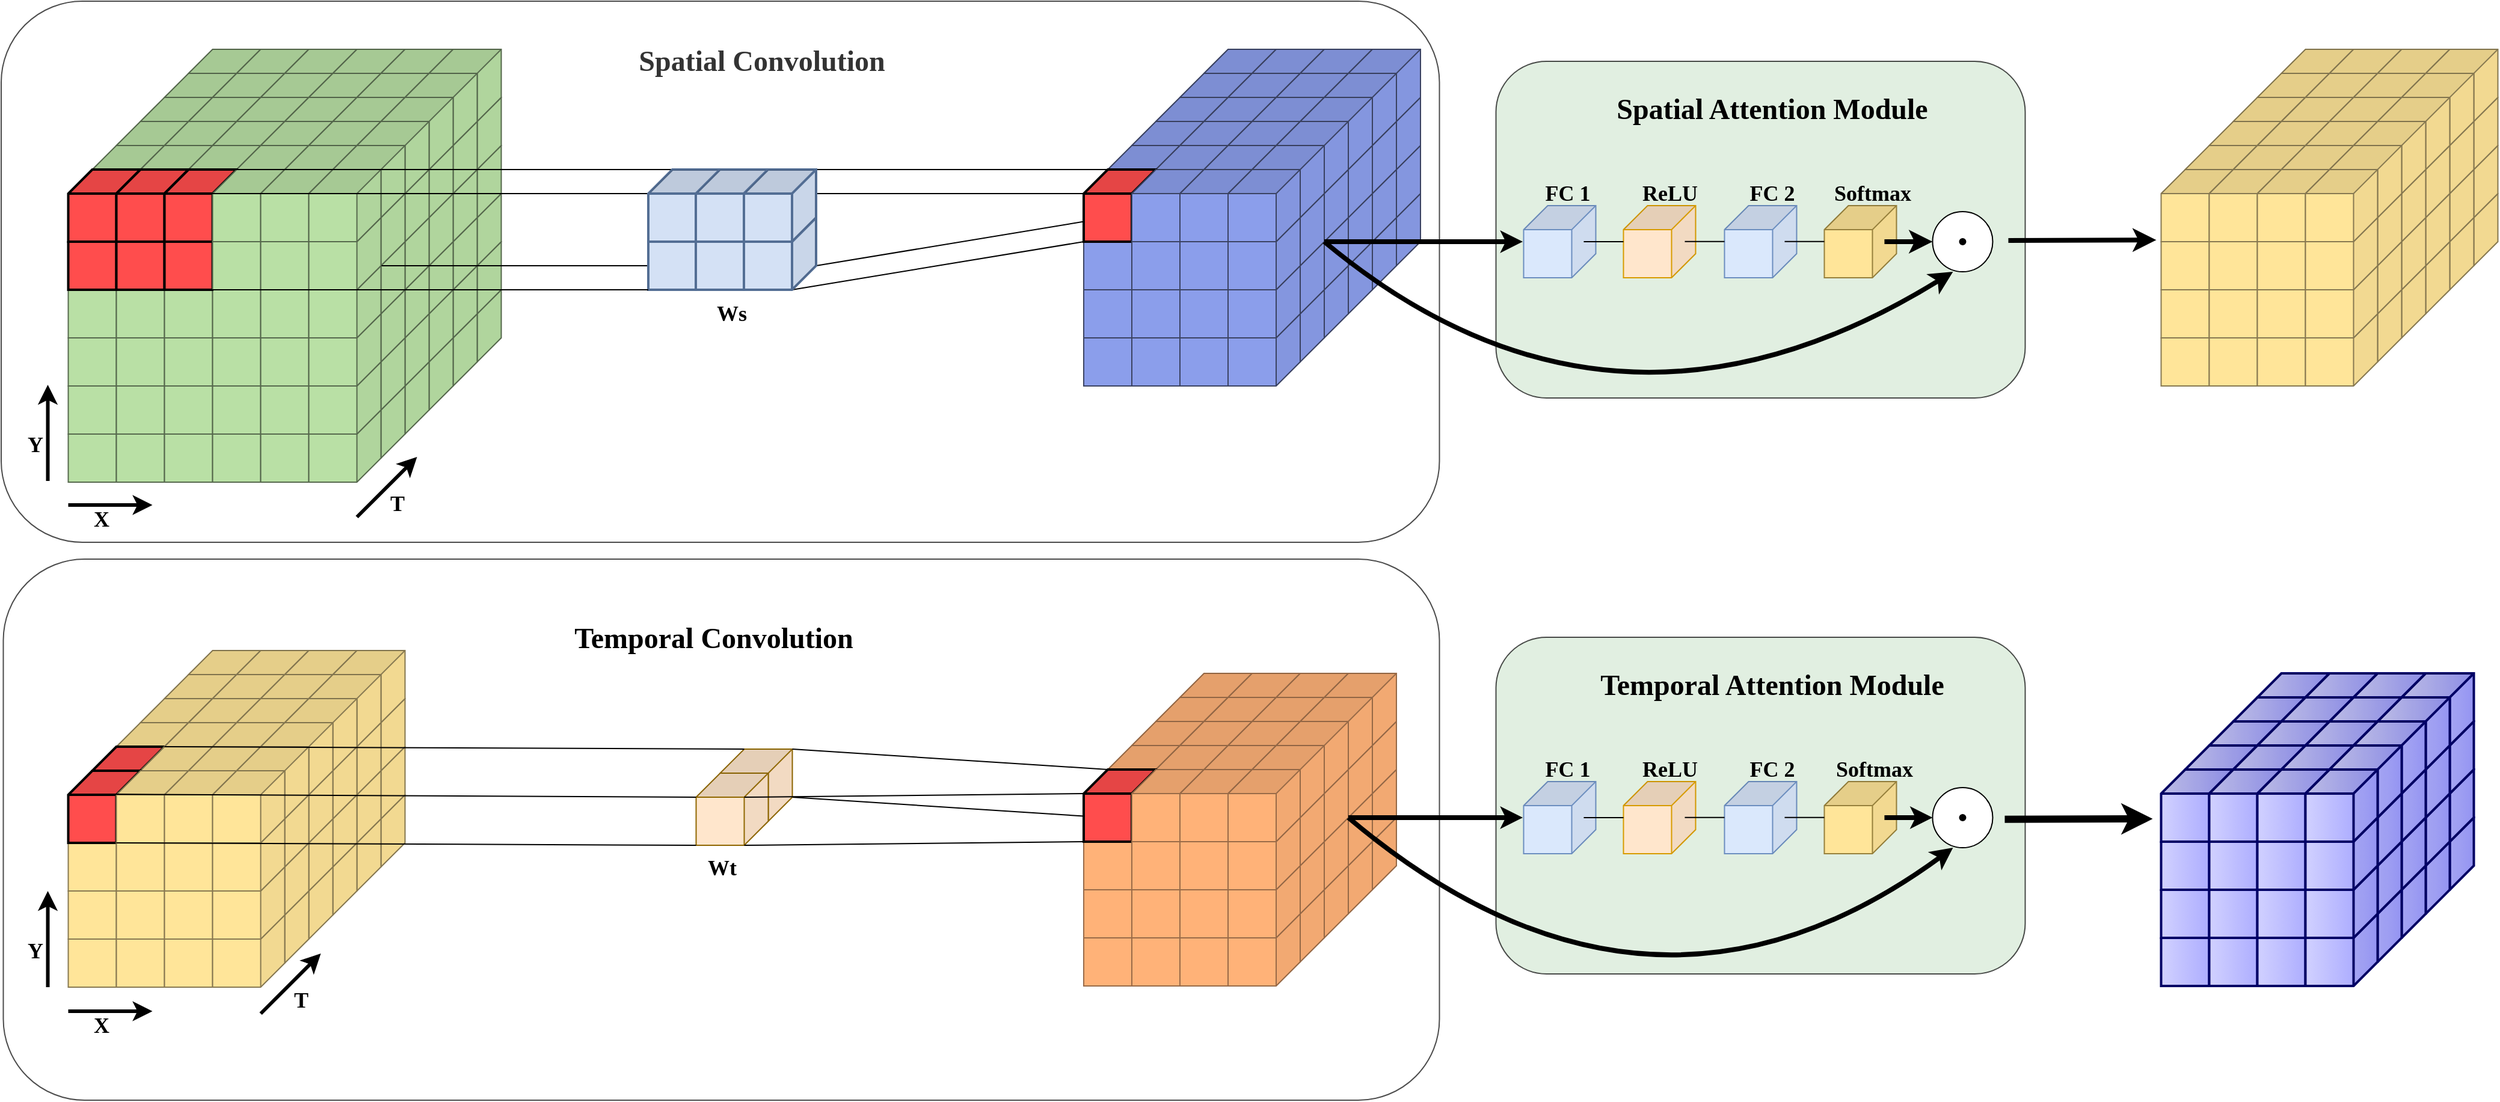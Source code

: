 <mxfile version="23.1.5" type="device">
  <diagram id="MCght99it8gJjhQSWaZb" name="conv2dt">
    <mxGraphModel dx="2843" dy="1649" grid="1" gridSize="10" guides="1" tooltips="1" connect="1" arrows="1" fold="1" page="1" pageScale="1" pageWidth="1169" pageHeight="827" math="0" shadow="0">
      <root>
        <mxCell id="0" />
        <mxCell id="1" parent="0" />
        <mxCell id="Tx8QAbL8FcsooqBXA2MG-8" value="" style="rounded=1;whiteSpace=wrap;html=1;opacity=70;fillColor=default;" parent="1" vertex="1">
          <mxGeometry x="-1100" y="-480" width="1195.75" height="450" as="geometry" />
        </mxCell>
        <mxCell id="Tx8QAbL8FcsooqBXA2MG-15" value="" style="rounded=1;whiteSpace=wrap;html=1;opacity=70;fillColor=#D5E8D4;" parent="1" vertex="1">
          <mxGeometry x="142.75" y="-430" width="440.01" height="280" as="geometry" />
        </mxCell>
        <mxCell id="jYmk8HvmHQt4p6PpjSAx-23" value="" style="shape=cube;whiteSpace=wrap;html=1;boundedLbl=1;backgroundOutline=1;darkOpacity=0.05;darkOpacity2=0.1;direction=south;container=0;fillColor=#FFE599;strokeColor=#877951;strokeWidth=1;align=center;verticalAlign=middle;fontFamily=Helvetica;fontSize=12;fontColor=default;" parent="1" vertex="1">
          <mxGeometry x="795.75" y="-440" width="60" height="60" as="geometry" />
        </mxCell>
        <mxCell id="jYmk8HvmHQt4p6PpjSAx-39" value="" style="shape=cube;whiteSpace=wrap;html=1;boundedLbl=1;backgroundOutline=1;darkOpacity=0.05;darkOpacity2=0.1;direction=south;container=0;fillColor=#FFE599;strokeColor=#877951;strokeWidth=1;align=center;verticalAlign=middle;fontFamily=Helvetica;fontSize=12;fontColor=default;" parent="1" vertex="1">
          <mxGeometry x="775.75" y="-420" width="60" height="60" as="geometry" />
        </mxCell>
        <mxCell id="jYmk8HvmHQt4p6PpjSAx-55" value="" style="shape=cube;whiteSpace=wrap;html=1;boundedLbl=1;backgroundOutline=1;darkOpacity=0.05;darkOpacity2=0.1;direction=south;container=0;fillColor=#FFE599;strokeColor=#877951;" parent="1" vertex="1">
          <mxGeometry x="755.75" y="-400" width="60" height="60" as="geometry" />
        </mxCell>
        <mxCell id="jYmk8HvmHQt4p6PpjSAx-71" value="" style="shape=cube;whiteSpace=wrap;html=1;boundedLbl=1;backgroundOutline=1;darkOpacity=0.05;darkOpacity2=0.1;direction=south;container=0;fillColor=#FFE599;strokeColor=#877951;" parent="1" vertex="1">
          <mxGeometry x="735.75" y="-380" width="60" height="60" as="geometry" />
        </mxCell>
        <mxCell id="jYmk8HvmHQt4p6PpjSAx-87" value="" style="shape=cube;whiteSpace=wrap;html=1;boundedLbl=1;backgroundOutline=1;darkOpacity=0.05;darkOpacity2=0.1;direction=south;container=0;fillColor=#FFE599;strokeColor=#877951;strokeWidth=1;align=center;verticalAlign=middle;fontFamily=Helvetica;fontSize=12;fontColor=default;" parent="1" vertex="1">
          <mxGeometry x="715.75" y="-360" width="60" height="60" as="geometry" />
        </mxCell>
        <mxCell id="jYmk8HvmHQt4p6PpjSAx-1" value="" style="shape=cube;whiteSpace=wrap;html=1;boundedLbl=1;backgroundOutline=1;darkOpacity=0.05;darkOpacity2=0.1;direction=south;container=0;fillColor=#8B9EEB;strokeColor=#3B4363;" parent="1" vertex="1">
          <mxGeometry x="-100" y="-320" width="60" height="60" as="geometry" />
        </mxCell>
        <mxCell id="jYmk8HvmHQt4p6PpjSAx-2" value="" style="shape=cube;whiteSpace=wrap;html=1;boundedLbl=1;backgroundOutline=1;darkOpacity=0.05;darkOpacity2=0.1;direction=south;container=0;fillColor=#8B9EEB;strokeColor=#3B4363;" parent="1" vertex="1">
          <mxGeometry x="-60" y="-320" width="60" height="60" as="geometry" />
        </mxCell>
        <mxCell id="jYmk8HvmHQt4p6PpjSAx-3" value="" style="shape=cube;whiteSpace=wrap;html=1;boundedLbl=1;backgroundOutline=1;darkOpacity=0.05;darkOpacity2=0.1;direction=south;container=0;fillColor=#8B9EEB;strokeColor=#3B4363;" parent="1" vertex="1">
          <mxGeometry x="-20" y="-320" width="60" height="60" as="geometry" />
        </mxCell>
        <mxCell id="jYmk8HvmHQt4p6PpjSAx-4" value="" style="shape=cube;whiteSpace=wrap;html=1;boundedLbl=1;backgroundOutline=1;darkOpacity=0.05;darkOpacity2=0.1;direction=south;container=0;fillColor=#8B9EEB;strokeColor=#3B4363;" parent="1" vertex="1">
          <mxGeometry x="20" y="-320" width="60" height="60" as="geometry" />
        </mxCell>
        <mxCell id="jYmk8HvmHQt4p6PpjSAx-5" value="" style="shape=cube;whiteSpace=wrap;html=1;boundedLbl=1;backgroundOutline=1;darkOpacity=0.05;darkOpacity2=0.1;direction=south;container=0;fillColor=#8B9EEB;strokeColor=#3B4363;" parent="1" vertex="1">
          <mxGeometry x="-100" y="-360" width="60" height="60" as="geometry" />
        </mxCell>
        <mxCell id="jYmk8HvmHQt4p6PpjSAx-6" value="" style="shape=cube;whiteSpace=wrap;html=1;boundedLbl=1;backgroundOutline=1;darkOpacity=0.05;darkOpacity2=0.1;direction=south;container=0;fillColor=#8B9EEB;strokeColor=#3B4363;" parent="1" vertex="1">
          <mxGeometry x="-100" y="-400" width="60" height="60" as="geometry" />
        </mxCell>
        <mxCell id="jYmk8HvmHQt4p6PpjSAx-7" value="" style="shape=cube;whiteSpace=wrap;html=1;boundedLbl=1;backgroundOutline=1;darkOpacity=0.05;darkOpacity2=0.1;direction=south;container=0;fillColor=#8B9EEB;strokeColor=#3B4363;strokeWidth=1;align=center;verticalAlign=middle;fontFamily=Helvetica;fontSize=12;fontColor=default;" parent="1" vertex="1">
          <mxGeometry x="-100" y="-440" width="60" height="60" as="geometry" />
        </mxCell>
        <mxCell id="jYmk8HvmHQt4p6PpjSAx-8" value="" style="shape=cube;whiteSpace=wrap;html=1;boundedLbl=1;backgroundOutline=1;darkOpacity=0.05;darkOpacity2=0.1;direction=south;container=0;fillColor=#8B9EEB;strokeColor=#3B4363;" parent="1" vertex="1">
          <mxGeometry x="-60" y="-360" width="60" height="60" as="geometry" />
        </mxCell>
        <mxCell id="jYmk8HvmHQt4p6PpjSAx-9" value="" style="shape=cube;whiteSpace=wrap;html=1;boundedLbl=1;backgroundOutline=1;darkOpacity=0.05;darkOpacity2=0.1;direction=south;container=0;fillColor=#8B9EEB;strokeColor=#3B4363;" parent="1" vertex="1">
          <mxGeometry x="-20" y="-360" width="60" height="60" as="geometry" />
        </mxCell>
        <mxCell id="jYmk8HvmHQt4p6PpjSAx-10" value="" style="shape=cube;whiteSpace=wrap;html=1;boundedLbl=1;backgroundOutline=1;darkOpacity=0.05;darkOpacity2=0.1;direction=south;container=0;fillColor=#8B9EEB;strokeColor=#3B4363;" parent="1" vertex="1">
          <mxGeometry x="20" y="-360" width="60" height="60" as="geometry" />
        </mxCell>
        <mxCell id="jYmk8HvmHQt4p6PpjSAx-11" value="" style="shape=cube;whiteSpace=wrap;html=1;boundedLbl=1;backgroundOutline=1;darkOpacity=0.05;darkOpacity2=0.1;direction=south;container=0;fillColor=#8B9EEB;strokeColor=#3B4363;" parent="1" vertex="1">
          <mxGeometry x="-60" y="-400" width="60" height="60" as="geometry" />
        </mxCell>
        <mxCell id="jYmk8HvmHQt4p6PpjSAx-12" value="" style="shape=cube;whiteSpace=wrap;html=1;boundedLbl=1;backgroundOutline=1;darkOpacity=0.05;darkOpacity2=0.1;direction=south;container=0;fillColor=#8B9EEB;strokeColor=#3B4363;" parent="1" vertex="1">
          <mxGeometry x="-20" y="-400" width="60" height="60" as="geometry" />
        </mxCell>
        <mxCell id="jYmk8HvmHQt4p6PpjSAx-13" value="" style="shape=cube;whiteSpace=wrap;html=1;boundedLbl=1;backgroundOutline=1;darkOpacity=0.05;darkOpacity2=0.1;direction=south;container=0;fillColor=#8B9EEB;strokeColor=#3B4363;" parent="1" vertex="1">
          <mxGeometry x="20" y="-400" width="60" height="60" as="geometry" />
        </mxCell>
        <mxCell id="jYmk8HvmHQt4p6PpjSAx-14" value="" style="shape=cube;whiteSpace=wrap;html=1;boundedLbl=1;backgroundOutline=1;darkOpacity=0.05;darkOpacity2=0.1;direction=south;container=0;fillColor=#8B9EEB;strokeColor=#3B4363;" parent="1" vertex="1">
          <mxGeometry x="-60" y="-440" width="60" height="60" as="geometry" />
        </mxCell>
        <mxCell id="jYmk8HvmHQt4p6PpjSAx-15" value="" style="shape=cube;whiteSpace=wrap;html=1;boundedLbl=1;backgroundOutline=1;darkOpacity=0.05;darkOpacity2=0.1;direction=south;container=0;fillColor=#8B9EEB;strokeColor=#3B4363;" parent="1" vertex="1">
          <mxGeometry x="-20" y="-440" width="60" height="60" as="geometry" />
        </mxCell>
        <mxCell id="jYmk8HvmHQt4p6PpjSAx-16" value="" style="shape=cube;whiteSpace=wrap;html=1;boundedLbl=1;backgroundOutline=1;darkOpacity=0.05;darkOpacity2=0.1;direction=south;container=0;fillColor=#8B9EEB;strokeColor=#3B4363;" parent="1" vertex="1">
          <mxGeometry x="20" y="-440" width="60" height="60" as="geometry" />
        </mxCell>
        <mxCell id="Tx8QAbL8FcsooqBXA2MG-422" value="" style="shape=cube;whiteSpace=wrap;html=1;boundedLbl=1;backgroundOutline=1;darkOpacity=0.05;darkOpacity2=0.1;direction=south;container=0;fillColor=#8B9EEB;strokeColor=#3B4363;" parent="1" vertex="1">
          <mxGeometry x="-120" y="-300" width="60" height="60" as="geometry" />
        </mxCell>
        <mxCell id="Tx8QAbL8FcsooqBXA2MG-423" value="" style="shape=cube;whiteSpace=wrap;html=1;boundedLbl=1;backgroundOutline=1;darkOpacity=0.05;darkOpacity2=0.1;direction=south;container=0;fillColor=#8B9EEB;strokeColor=#3B4363;" parent="1" vertex="1">
          <mxGeometry x="-80" y="-300" width="60" height="60" as="geometry" />
        </mxCell>
        <mxCell id="Tx8QAbL8FcsooqBXA2MG-424" value="" style="shape=cube;whiteSpace=wrap;html=1;boundedLbl=1;backgroundOutline=1;darkOpacity=0.05;darkOpacity2=0.1;direction=south;container=0;fillColor=#8B9EEB;strokeColor=#3B4363;" parent="1" vertex="1">
          <mxGeometry x="-40" y="-300" width="60" height="60" as="geometry" />
        </mxCell>
        <mxCell id="Tx8QAbL8FcsooqBXA2MG-425" value="" style="shape=cube;whiteSpace=wrap;html=1;boundedLbl=1;backgroundOutline=1;darkOpacity=0.05;darkOpacity2=0.1;direction=south;container=0;fillColor=#8B9EEB;strokeColor=#3B4363;" parent="1" vertex="1">
          <mxGeometry y="-300" width="60" height="60" as="geometry" />
        </mxCell>
        <mxCell id="Tx8QAbL8FcsooqBXA2MG-426" value="" style="shape=cube;whiteSpace=wrap;html=1;boundedLbl=1;backgroundOutline=1;darkOpacity=0.05;darkOpacity2=0.1;direction=south;container=0;fillColor=#8B9EEB;strokeColor=#3B4363;" parent="1" vertex="1">
          <mxGeometry x="-120" y="-340" width="60" height="60" as="geometry" />
        </mxCell>
        <mxCell id="Tx8QAbL8FcsooqBXA2MG-427" value="" style="shape=cube;whiteSpace=wrap;html=1;boundedLbl=1;backgroundOutline=1;darkOpacity=0.05;darkOpacity2=0.1;direction=south;container=0;fillColor=#8B9EEB;strokeColor=#3B4363;" parent="1" vertex="1">
          <mxGeometry x="-120" y="-380" width="60" height="60" as="geometry" />
        </mxCell>
        <mxCell id="Tx8QAbL8FcsooqBXA2MG-428" value="" style="shape=cube;whiteSpace=wrap;html=1;boundedLbl=1;backgroundOutline=1;darkOpacity=0.05;darkOpacity2=0.1;direction=south;container=0;fillColor=#8B9EEB;strokeColor=#3B4363;strokeWidth=1;align=center;verticalAlign=middle;fontFamily=Helvetica;fontSize=12;fontColor=default;" parent="1" vertex="1">
          <mxGeometry x="-120" y="-420" width="60" height="60" as="geometry" />
        </mxCell>
        <mxCell id="Tx8QAbL8FcsooqBXA2MG-429" value="" style="shape=cube;whiteSpace=wrap;html=1;boundedLbl=1;backgroundOutline=1;darkOpacity=0.05;darkOpacity2=0.1;direction=south;container=0;fillColor=#8B9EEB;strokeColor=#3B4363;" parent="1" vertex="1">
          <mxGeometry x="-80" y="-340" width="60" height="60" as="geometry" />
        </mxCell>
        <mxCell id="Tx8QAbL8FcsooqBXA2MG-430" value="" style="shape=cube;whiteSpace=wrap;html=1;boundedLbl=1;backgroundOutline=1;darkOpacity=0.05;darkOpacity2=0.1;direction=south;container=0;fillColor=#8B9EEB;strokeColor=#3B4363;" parent="1" vertex="1">
          <mxGeometry x="-40" y="-340" width="60" height="60" as="geometry" />
        </mxCell>
        <mxCell id="Tx8QAbL8FcsooqBXA2MG-431" value="" style="shape=cube;whiteSpace=wrap;html=1;boundedLbl=1;backgroundOutline=1;darkOpacity=0.05;darkOpacity2=0.1;direction=south;container=0;fillColor=#8B9EEB;strokeColor=#3B4363;" parent="1" vertex="1">
          <mxGeometry y="-340" width="60" height="60" as="geometry" />
        </mxCell>
        <mxCell id="Tx8QAbL8FcsooqBXA2MG-432" value="" style="shape=cube;whiteSpace=wrap;html=1;boundedLbl=1;backgroundOutline=1;darkOpacity=0.05;darkOpacity2=0.1;direction=south;container=0;fillColor=#8B9EEB;strokeColor=#3B4363;" parent="1" vertex="1">
          <mxGeometry x="-80" y="-380" width="60" height="60" as="geometry" />
        </mxCell>
        <mxCell id="Tx8QAbL8FcsooqBXA2MG-433" value="" style="shape=cube;whiteSpace=wrap;html=1;boundedLbl=1;backgroundOutline=1;darkOpacity=0.05;darkOpacity2=0.1;direction=south;container=0;fillColor=#8B9EEB;strokeColor=#3B4363;" parent="1" vertex="1">
          <mxGeometry x="-40" y="-380" width="60" height="60" as="geometry" />
        </mxCell>
        <mxCell id="Tx8QAbL8FcsooqBXA2MG-434" value="" style="shape=cube;whiteSpace=wrap;html=1;boundedLbl=1;backgroundOutline=1;darkOpacity=0.05;darkOpacity2=0.1;direction=south;container=0;fillColor=#8B9EEB;strokeColor=#3B4363;" parent="1" vertex="1">
          <mxGeometry y="-380" width="60" height="60" as="geometry" />
        </mxCell>
        <mxCell id="Tx8QAbL8FcsooqBXA2MG-435" value="" style="shape=cube;whiteSpace=wrap;html=1;boundedLbl=1;backgroundOutline=1;darkOpacity=0.05;darkOpacity2=0.1;direction=south;container=0;fillColor=#8B9EEB;strokeColor=#3B4363;" parent="1" vertex="1">
          <mxGeometry x="-80" y="-420" width="60" height="60" as="geometry" />
        </mxCell>
        <mxCell id="Tx8QAbL8FcsooqBXA2MG-436" value="" style="shape=cube;whiteSpace=wrap;html=1;boundedLbl=1;backgroundOutline=1;darkOpacity=0.05;darkOpacity2=0.1;direction=south;container=0;fillColor=#8B9EEB;strokeColor=#3B4363;" parent="1" vertex="1">
          <mxGeometry x="-40" y="-420" width="60" height="60" as="geometry" />
        </mxCell>
        <mxCell id="Tx8QAbL8FcsooqBXA2MG-437" value="" style="shape=cube;whiteSpace=wrap;html=1;boundedLbl=1;backgroundOutline=1;darkOpacity=0.05;darkOpacity2=0.1;direction=south;container=0;fillColor=#8B9EEB;strokeColor=#3B4363;" parent="1" vertex="1">
          <mxGeometry y="-420" width="60" height="60" as="geometry" />
        </mxCell>
        <mxCell id="HNeoqgLVvOcDmQh4bPEk-934" value="" style="endArrow=none;html=1;rounded=0;exitX=0;exitY=0;exitDx=40;exitDy=0;exitPerimeter=0;entryX=0.667;entryY=0.667;entryDx=0;entryDy=0;entryPerimeter=0;" parent="1" source="HNeoqgLVvOcDmQh4bPEk-808" target="HNeoqgLVvOcDmQh4bPEk-921" edge="1">
          <mxGeometry width="50" height="50" relative="1" as="geometry">
            <mxPoint x="-507.25" y="-230" as="sourcePoint" />
            <mxPoint x="-347.25" y="-290" as="targetPoint" />
          </mxGeometry>
        </mxCell>
        <mxCell id="HNeoqgLVvOcDmQh4bPEk-2" value="" style="shape=cube;whiteSpace=wrap;html=1;boundedLbl=1;backgroundOutline=1;darkOpacity=0.05;darkOpacity2=0.1;direction=south;container=0;fillColor=#B9E0A5;strokeColor=#56694D;" parent="1" vertex="1">
          <mxGeometry x="-944.25" y="-240" width="60" height="60" as="geometry" />
        </mxCell>
        <mxCell id="HNeoqgLVvOcDmQh4bPEk-3" value="" style="shape=cube;whiteSpace=wrap;html=1;boundedLbl=1;backgroundOutline=1;darkOpacity=0.05;darkOpacity2=0.1;direction=south;container=0;fillColor=#B9E0A5;strokeColor=#56694D;" parent="1" vertex="1">
          <mxGeometry x="-904.25" y="-240" width="60" height="60" as="geometry" />
        </mxCell>
        <mxCell id="HNeoqgLVvOcDmQh4bPEk-4" value="" style="shape=cube;whiteSpace=wrap;html=1;boundedLbl=1;backgroundOutline=1;darkOpacity=0.05;darkOpacity2=0.1;direction=south;container=0;fillColor=#B9E0A5;strokeColor=#56694D;" parent="1" vertex="1">
          <mxGeometry x="-864.25" y="-240" width="60" height="60" as="geometry" />
        </mxCell>
        <mxCell id="HNeoqgLVvOcDmQh4bPEk-5" value="" style="shape=cube;whiteSpace=wrap;html=1;boundedLbl=1;backgroundOutline=1;darkOpacity=0.05;darkOpacity2=0.1;direction=south;container=0;fillColor=#B9E0A5;strokeColor=#56694D;" parent="1" vertex="1">
          <mxGeometry x="-944.25" y="-280" width="60" height="60" as="geometry" />
        </mxCell>
        <mxCell id="HNeoqgLVvOcDmQh4bPEk-6" value="" style="shape=cube;whiteSpace=wrap;html=1;boundedLbl=1;backgroundOutline=1;darkOpacity=0.05;darkOpacity2=0.1;direction=south;container=0;fillColor=#B9E0A5;strokeColor=#56694D;" parent="1" vertex="1">
          <mxGeometry x="-904.25" y="-280" width="60" height="60" as="geometry" />
        </mxCell>
        <mxCell id="HNeoqgLVvOcDmQh4bPEk-7" value="" style="shape=cube;whiteSpace=wrap;html=1;boundedLbl=1;backgroundOutline=1;darkOpacity=0.05;darkOpacity2=0.1;direction=south;container=0;fillColor=#B9E0A5;strokeColor=#56694D;" parent="1" vertex="1">
          <mxGeometry x="-864.25" y="-280" width="60" height="60" as="geometry" />
        </mxCell>
        <mxCell id="HNeoqgLVvOcDmQh4bPEk-8" value="" style="shape=cube;whiteSpace=wrap;html=1;boundedLbl=1;backgroundOutline=1;darkOpacity=0.05;darkOpacity2=0.1;direction=south;container=0;fillColor=#B9E0A5;strokeColor=#56694D;" parent="1" vertex="1">
          <mxGeometry x="-944.25" y="-320" width="60" height="60" as="geometry" />
        </mxCell>
        <mxCell id="HNeoqgLVvOcDmQh4bPEk-9" value="" style="shape=cube;whiteSpace=wrap;html=1;boundedLbl=1;backgroundOutline=1;darkOpacity=0.05;darkOpacity2=0.1;direction=south;container=0;fillColor=#B9E0A5;strokeColor=#56694D;" parent="1" vertex="1">
          <mxGeometry x="-904.25" y="-320" width="60" height="60" as="geometry" />
        </mxCell>
        <mxCell id="HNeoqgLVvOcDmQh4bPEk-10" value="" style="shape=cube;whiteSpace=wrap;html=1;boundedLbl=1;backgroundOutline=1;darkOpacity=0.05;darkOpacity2=0.1;direction=south;container=0;fillColor=#B9E0A5;strokeColor=#56694D;" parent="1" vertex="1">
          <mxGeometry x="-864.25" y="-320" width="60" height="60" as="geometry" />
        </mxCell>
        <mxCell id="HNeoqgLVvOcDmQh4bPEk-11" value="" style="shape=cube;whiteSpace=wrap;html=1;boundedLbl=1;backgroundOutline=1;darkOpacity=0.05;darkOpacity2=0.1;direction=south;container=0;fillColor=#B9E0A5;strokeColor=#56694D;" parent="1" vertex="1">
          <mxGeometry x="-964.25" y="-220" width="60" height="60" as="geometry" />
        </mxCell>
        <mxCell id="HNeoqgLVvOcDmQh4bPEk-12" value="" style="shape=cube;whiteSpace=wrap;html=1;boundedLbl=1;backgroundOutline=1;darkOpacity=0.05;darkOpacity2=0.1;direction=south;container=0;fillColor=#B9E0A5;strokeColor=#56694D;" parent="1" vertex="1">
          <mxGeometry x="-924.25" y="-220" width="60" height="60" as="geometry" />
        </mxCell>
        <mxCell id="HNeoqgLVvOcDmQh4bPEk-13" value="" style="shape=cube;whiteSpace=wrap;html=1;boundedLbl=1;backgroundOutline=1;darkOpacity=0.05;darkOpacity2=0.1;direction=south;container=0;fillColor=#B9E0A5;strokeColor=#56694D;" parent="1" vertex="1">
          <mxGeometry x="-884.25" y="-220" width="60" height="60" as="geometry" />
        </mxCell>
        <mxCell id="HNeoqgLVvOcDmQh4bPEk-14" value="" style="shape=cube;whiteSpace=wrap;html=1;boundedLbl=1;backgroundOutline=1;darkOpacity=0.05;darkOpacity2=0.1;direction=south;container=0;fillColor=#B9E0A5;strokeColor=#56694D;" parent="1" vertex="1">
          <mxGeometry x="-964.25" y="-260" width="60" height="60" as="geometry" />
        </mxCell>
        <mxCell id="HNeoqgLVvOcDmQh4bPEk-15" value="" style="shape=cube;whiteSpace=wrap;html=1;boundedLbl=1;backgroundOutline=1;darkOpacity=0.05;darkOpacity2=0.1;direction=south;container=0;fillColor=#B9E0A5;strokeColor=#56694D;" parent="1" vertex="1">
          <mxGeometry x="-924.25" y="-260" width="60" height="60" as="geometry" />
        </mxCell>
        <mxCell id="HNeoqgLVvOcDmQh4bPEk-16" value="" style="shape=cube;whiteSpace=wrap;html=1;boundedLbl=1;backgroundOutline=1;darkOpacity=0.05;darkOpacity2=0.1;direction=south;container=0;fillColor=#B9E0A5;strokeColor=#56694D;" parent="1" vertex="1">
          <mxGeometry x="-884.25" y="-260" width="60" height="60" as="geometry" />
        </mxCell>
        <mxCell id="HNeoqgLVvOcDmQh4bPEk-17" value="" style="shape=cube;whiteSpace=wrap;html=1;boundedLbl=1;backgroundOutline=1;darkOpacity=0.05;darkOpacity2=0.1;direction=south;container=0;fillColor=#B9E0A5;strokeColor=#56694D;" parent="1" vertex="1">
          <mxGeometry x="-964.25" y="-300" width="60" height="60" as="geometry" />
        </mxCell>
        <mxCell id="HNeoqgLVvOcDmQh4bPEk-18" value="" style="shape=cube;whiteSpace=wrap;html=1;boundedLbl=1;backgroundOutline=1;darkOpacity=0.05;darkOpacity2=0.1;direction=south;container=0;fillColor=#B9E0A5;strokeColor=#56694D;" parent="1" vertex="1">
          <mxGeometry x="-924.25" y="-300" width="60" height="60" as="geometry" />
        </mxCell>
        <mxCell id="HNeoqgLVvOcDmQh4bPEk-19" value="" style="shape=cube;whiteSpace=wrap;html=1;boundedLbl=1;backgroundOutline=1;darkOpacity=0.05;darkOpacity2=0.1;direction=south;container=0;fillColor=#B9E0A5;strokeColor=#56694D;" parent="1" vertex="1">
          <mxGeometry x="-884.25" y="-300" width="60" height="60" as="geometry" />
        </mxCell>
        <mxCell id="HNeoqgLVvOcDmQh4bPEk-20" value="" style="shape=cube;whiteSpace=wrap;html=1;boundedLbl=1;backgroundOutline=1;darkOpacity=0.05;darkOpacity2=0.1;direction=south;container=0;fillColor=#B9E0A5;strokeColor=#56694D;" parent="1" vertex="1">
          <mxGeometry x="-984.25" y="-200" width="60" height="60" as="geometry" />
        </mxCell>
        <mxCell id="HNeoqgLVvOcDmQh4bPEk-21" value="" style="shape=cube;whiteSpace=wrap;html=1;boundedLbl=1;backgroundOutline=1;darkOpacity=0.05;darkOpacity2=0.1;direction=south;container=0;fillColor=#B9E0A5;strokeColor=#56694D;" parent="1" vertex="1">
          <mxGeometry x="-944.25" y="-200" width="60" height="60" as="geometry" />
        </mxCell>
        <mxCell id="HNeoqgLVvOcDmQh4bPEk-22" value="" style="shape=cube;whiteSpace=wrap;html=1;boundedLbl=1;backgroundOutline=1;darkOpacity=0.05;darkOpacity2=0.1;direction=south;container=0;fillColor=#B9E0A5;strokeColor=#56694D;" parent="1" vertex="1">
          <mxGeometry x="-904.25" y="-200" width="60" height="60" as="geometry" />
        </mxCell>
        <mxCell id="HNeoqgLVvOcDmQh4bPEk-23" value="" style="shape=cube;whiteSpace=wrap;html=1;boundedLbl=1;backgroundOutline=1;darkOpacity=0.05;darkOpacity2=0.1;direction=south;container=0;fillColor=#B9E0A5;strokeColor=#56694D;" parent="1" vertex="1">
          <mxGeometry x="-984.25" y="-240" width="60" height="60" as="geometry" />
        </mxCell>
        <mxCell id="HNeoqgLVvOcDmQh4bPEk-24" value="" style="shape=cube;whiteSpace=wrap;html=1;boundedLbl=1;backgroundOutline=1;darkOpacity=0.05;darkOpacity2=0.1;direction=south;container=0;fillColor=#B9E0A5;strokeColor=#56694D;" parent="1" vertex="1">
          <mxGeometry x="-944.25" y="-240" width="60" height="60" as="geometry" />
        </mxCell>
        <mxCell id="HNeoqgLVvOcDmQh4bPEk-25" value="" style="shape=cube;whiteSpace=wrap;html=1;boundedLbl=1;backgroundOutline=1;darkOpacity=0.05;darkOpacity2=0.1;direction=south;container=0;fillColor=#B9E0A5;strokeColor=#56694D;" parent="1" vertex="1">
          <mxGeometry x="-904.25" y="-240" width="60" height="60" as="geometry" />
        </mxCell>
        <mxCell id="HNeoqgLVvOcDmQh4bPEk-26" value="" style="shape=cube;whiteSpace=wrap;html=1;boundedLbl=1;backgroundOutline=1;darkOpacity=0.05;darkOpacity2=0.1;direction=south;container=0;fillColor=#B9E0A5;strokeColor=#56694D;" parent="1" vertex="1">
          <mxGeometry x="-984.25" y="-280" width="60" height="60" as="geometry" />
        </mxCell>
        <mxCell id="HNeoqgLVvOcDmQh4bPEk-27" value="" style="shape=cube;whiteSpace=wrap;html=1;boundedLbl=1;backgroundOutline=1;darkOpacity=0.05;darkOpacity2=0.1;direction=south;container=0;fillColor=#B9E0A5;strokeColor=#56694D;" parent="1" vertex="1">
          <mxGeometry x="-944.25" y="-280" width="60" height="60" as="geometry" />
        </mxCell>
        <mxCell id="HNeoqgLVvOcDmQh4bPEk-28" value="" style="shape=cube;whiteSpace=wrap;html=1;boundedLbl=1;backgroundOutline=1;darkOpacity=0.05;darkOpacity2=0.1;direction=south;container=0;fillColor=#B9E0A5;strokeColor=#56694D;" parent="1" vertex="1">
          <mxGeometry x="-904.25" y="-280" width="60" height="60" as="geometry" />
        </mxCell>
        <mxCell id="HNeoqgLVvOcDmQh4bPEk-60" value="" style="shape=cube;whiteSpace=wrap;html=1;boundedLbl=1;backgroundOutline=1;darkOpacity=0.05;darkOpacity2=0.1;direction=south;container=0;fillColor=#B9E0A5;strokeColor=#56694D;" parent="1" vertex="1">
          <mxGeometry x="-824.25" y="-240" width="60" height="60" as="geometry" />
        </mxCell>
        <mxCell id="HNeoqgLVvOcDmQh4bPEk-61" value="" style="shape=cube;whiteSpace=wrap;html=1;boundedLbl=1;backgroundOutline=1;darkOpacity=0.05;darkOpacity2=0.1;direction=south;container=0;fillColor=#B9E0A5;strokeColor=#56694D;" parent="1" vertex="1">
          <mxGeometry x="-784.25" y="-240" width="60" height="60" as="geometry" />
        </mxCell>
        <mxCell id="HNeoqgLVvOcDmQh4bPEk-62" value="" style="shape=cube;whiteSpace=wrap;html=1;boundedLbl=1;backgroundOutline=1;darkOpacity=0.05;darkOpacity2=0.1;direction=south;container=0;fillColor=#B9E0A5;strokeColor=#56694D;" parent="1" vertex="1">
          <mxGeometry x="-744.25" y="-240" width="60" height="60" as="geometry" />
        </mxCell>
        <mxCell id="HNeoqgLVvOcDmQh4bPEk-63" value="" style="shape=cube;whiteSpace=wrap;html=1;boundedLbl=1;backgroundOutline=1;darkOpacity=0.05;darkOpacity2=0.1;direction=south;container=0;fillColor=#B9E0A5;strokeColor=#56694D;" parent="1" vertex="1">
          <mxGeometry x="-824.25" y="-280" width="60" height="60" as="geometry" />
        </mxCell>
        <mxCell id="HNeoqgLVvOcDmQh4bPEk-64" value="" style="shape=cube;whiteSpace=wrap;html=1;boundedLbl=1;backgroundOutline=1;darkOpacity=0.05;darkOpacity2=0.1;direction=south;container=0;fillColor=#B9E0A5;strokeColor=#56694D;" parent="1" vertex="1">
          <mxGeometry x="-784.25" y="-280" width="60" height="60" as="geometry" />
        </mxCell>
        <mxCell id="HNeoqgLVvOcDmQh4bPEk-65" value="" style="shape=cube;whiteSpace=wrap;html=1;boundedLbl=1;backgroundOutline=1;darkOpacity=0.05;darkOpacity2=0.1;direction=south;container=0;fillColor=#B9E0A5;strokeColor=#56694D;" parent="1" vertex="1">
          <mxGeometry x="-744.25" y="-280" width="60" height="60" as="geometry" />
        </mxCell>
        <mxCell id="HNeoqgLVvOcDmQh4bPEk-66" value="" style="shape=cube;whiteSpace=wrap;html=1;boundedLbl=1;backgroundOutline=1;darkOpacity=0.05;darkOpacity2=0.1;direction=south;container=0;fillColor=#B9E0A5;strokeColor=#56694D;" parent="1" vertex="1">
          <mxGeometry x="-824.25" y="-320" width="60" height="60" as="geometry" />
        </mxCell>
        <mxCell id="HNeoqgLVvOcDmQh4bPEk-67" value="" style="shape=cube;whiteSpace=wrap;html=1;boundedLbl=1;backgroundOutline=1;darkOpacity=0.05;darkOpacity2=0.1;direction=south;container=0;fillColor=#B9E0A5;strokeColor=#56694D;" parent="1" vertex="1">
          <mxGeometry x="-784.25" y="-320" width="60" height="60" as="geometry" />
        </mxCell>
        <mxCell id="HNeoqgLVvOcDmQh4bPEk-68" value="" style="shape=cube;whiteSpace=wrap;html=1;boundedLbl=1;backgroundOutline=1;darkOpacity=0.05;darkOpacity2=0.1;direction=south;container=0;fillColor=#B9E0A5;strokeColor=#56694D;" parent="1" vertex="1">
          <mxGeometry x="-744.25" y="-320" width="60" height="60" as="geometry" />
        </mxCell>
        <mxCell id="HNeoqgLVvOcDmQh4bPEk-69" value="" style="shape=cube;whiteSpace=wrap;html=1;boundedLbl=1;backgroundOutline=1;darkOpacity=0.05;darkOpacity2=0.1;direction=south;container=0;fillColor=#B9E0A5;strokeColor=#56694D;" parent="1" vertex="1">
          <mxGeometry x="-844.25" y="-220" width="60" height="60" as="geometry" />
        </mxCell>
        <mxCell id="HNeoqgLVvOcDmQh4bPEk-70" value="" style="shape=cube;whiteSpace=wrap;html=1;boundedLbl=1;backgroundOutline=1;darkOpacity=0.05;darkOpacity2=0.1;direction=south;container=0;fillColor=#B9E0A5;strokeColor=#56694D;" parent="1" vertex="1">
          <mxGeometry x="-804.25" y="-220" width="60" height="60" as="geometry" />
        </mxCell>
        <mxCell id="HNeoqgLVvOcDmQh4bPEk-71" value="" style="shape=cube;whiteSpace=wrap;html=1;boundedLbl=1;backgroundOutline=1;darkOpacity=0.05;darkOpacity2=0.1;direction=south;container=0;fillColor=#B9E0A5;strokeColor=#56694D;" parent="1" vertex="1">
          <mxGeometry x="-764.25" y="-220" width="60" height="60" as="geometry" />
        </mxCell>
        <mxCell id="HNeoqgLVvOcDmQh4bPEk-72" value="" style="shape=cube;whiteSpace=wrap;html=1;boundedLbl=1;backgroundOutline=1;darkOpacity=0.05;darkOpacity2=0.1;direction=south;container=0;fillColor=#B9E0A5;strokeColor=#56694D;" parent="1" vertex="1">
          <mxGeometry x="-844.25" y="-260" width="60" height="60" as="geometry" />
        </mxCell>
        <mxCell id="HNeoqgLVvOcDmQh4bPEk-73" value="" style="shape=cube;whiteSpace=wrap;html=1;boundedLbl=1;backgroundOutline=1;darkOpacity=0.05;darkOpacity2=0.1;direction=south;container=0;fillColor=#B9E0A5;strokeColor=#56694D;" parent="1" vertex="1">
          <mxGeometry x="-804.25" y="-260" width="60" height="60" as="geometry" />
        </mxCell>
        <mxCell id="HNeoqgLVvOcDmQh4bPEk-74" value="" style="shape=cube;whiteSpace=wrap;html=1;boundedLbl=1;backgroundOutline=1;darkOpacity=0.05;darkOpacity2=0.1;direction=south;container=0;fillColor=#B9E0A5;strokeColor=#56694D;" parent="1" vertex="1">
          <mxGeometry x="-764.25" y="-260" width="60" height="60" as="geometry" />
        </mxCell>
        <mxCell id="HNeoqgLVvOcDmQh4bPEk-75" value="" style="shape=cube;whiteSpace=wrap;html=1;boundedLbl=1;backgroundOutline=1;darkOpacity=0.05;darkOpacity2=0.1;direction=south;container=0;fillColor=#B9E0A5;strokeColor=#56694D;" parent="1" vertex="1">
          <mxGeometry x="-844.25" y="-300" width="60" height="60" as="geometry" />
        </mxCell>
        <mxCell id="HNeoqgLVvOcDmQh4bPEk-76" value="" style="shape=cube;whiteSpace=wrap;html=1;boundedLbl=1;backgroundOutline=1;darkOpacity=0.05;darkOpacity2=0.1;direction=south;container=0;fillColor=#B9E0A5;strokeColor=#56694D;" parent="1" vertex="1">
          <mxGeometry x="-804.25" y="-300" width="60" height="60" as="geometry" />
        </mxCell>
        <mxCell id="HNeoqgLVvOcDmQh4bPEk-77" value="" style="shape=cube;whiteSpace=wrap;html=1;boundedLbl=1;backgroundOutline=1;darkOpacity=0.05;darkOpacity2=0.1;direction=south;container=0;fillColor=#B9E0A5;strokeColor=#56694D;" parent="1" vertex="1">
          <mxGeometry x="-764.25" y="-300" width="60" height="60" as="geometry" />
        </mxCell>
        <mxCell id="HNeoqgLVvOcDmQh4bPEk-78" value="" style="shape=cube;whiteSpace=wrap;html=1;boundedLbl=1;backgroundOutline=1;darkOpacity=0.05;darkOpacity2=0.1;direction=south;container=0;fillColor=#B9E0A5;strokeColor=#56694D;" parent="1" vertex="1">
          <mxGeometry x="-864.25" y="-200" width="60" height="60" as="geometry" />
        </mxCell>
        <mxCell id="HNeoqgLVvOcDmQh4bPEk-79" value="" style="shape=cube;whiteSpace=wrap;html=1;boundedLbl=1;backgroundOutline=1;darkOpacity=0.05;darkOpacity2=0.1;direction=south;container=0;fillColor=#B9E0A5;strokeColor=#56694D;" parent="1" vertex="1">
          <mxGeometry x="-824.25" y="-200" width="60" height="60" as="geometry" />
        </mxCell>
        <mxCell id="HNeoqgLVvOcDmQh4bPEk-80" value="" style="shape=cube;whiteSpace=wrap;html=1;boundedLbl=1;backgroundOutline=1;darkOpacity=0.05;darkOpacity2=0.1;direction=south;container=0;fillColor=#B9E0A5;strokeColor=#56694D;" parent="1" vertex="1">
          <mxGeometry x="-784.25" y="-200" width="60" height="60" as="geometry" />
        </mxCell>
        <mxCell id="HNeoqgLVvOcDmQh4bPEk-81" value="" style="shape=cube;whiteSpace=wrap;html=1;boundedLbl=1;backgroundOutline=1;darkOpacity=0.05;darkOpacity2=0.1;direction=south;container=0;fillColor=#B9E0A5;strokeColor=#56694D;" parent="1" vertex="1">
          <mxGeometry x="-864.25" y="-240" width="60" height="60" as="geometry" />
        </mxCell>
        <mxCell id="HNeoqgLVvOcDmQh4bPEk-82" value="" style="shape=cube;whiteSpace=wrap;html=1;boundedLbl=1;backgroundOutline=1;darkOpacity=0.05;darkOpacity2=0.1;direction=south;container=0;fillColor=#B9E0A5;strokeColor=#56694D;" parent="1" vertex="1">
          <mxGeometry x="-824.25" y="-240" width="60" height="60" as="geometry" />
        </mxCell>
        <mxCell id="HNeoqgLVvOcDmQh4bPEk-83" value="" style="shape=cube;whiteSpace=wrap;html=1;boundedLbl=1;backgroundOutline=1;darkOpacity=0.05;darkOpacity2=0.1;direction=south;container=0;fillColor=#B9E0A5;strokeColor=#56694D;" parent="1" vertex="1">
          <mxGeometry x="-784.25" y="-240" width="60" height="60" as="geometry" />
        </mxCell>
        <mxCell id="HNeoqgLVvOcDmQh4bPEk-84" value="" style="shape=cube;whiteSpace=wrap;html=1;boundedLbl=1;backgroundOutline=1;darkOpacity=0.05;darkOpacity2=0.1;direction=south;container=0;fillColor=#B9E0A5;strokeColor=#56694D;" parent="1" vertex="1">
          <mxGeometry x="-864.25" y="-280" width="60" height="60" as="geometry" />
        </mxCell>
        <mxCell id="HNeoqgLVvOcDmQh4bPEk-85" value="" style="shape=cube;whiteSpace=wrap;html=1;boundedLbl=1;backgroundOutline=1;darkOpacity=0.05;darkOpacity2=0.1;direction=south;container=0;fillColor=#B9E0A5;strokeColor=#56694D;" parent="1" vertex="1">
          <mxGeometry x="-824.25" y="-280" width="60" height="60" as="geometry" />
        </mxCell>
        <mxCell id="HNeoqgLVvOcDmQh4bPEk-86" value="" style="shape=cube;whiteSpace=wrap;html=1;boundedLbl=1;backgroundOutline=1;darkOpacity=0.05;darkOpacity2=0.1;direction=south;container=0;fillColor=#B9E0A5;strokeColor=#56694D;" parent="1" vertex="1">
          <mxGeometry x="-784.25" y="-280" width="60" height="60" as="geometry" />
        </mxCell>
        <mxCell id="HNeoqgLVvOcDmQh4bPEk-312" value="" style="shape=cube;whiteSpace=wrap;html=1;boundedLbl=1;backgroundOutline=1;darkOpacity=0.05;darkOpacity2=0.1;direction=south;container=0;fillColor=#B9E0A5;strokeColor=#56694D;" parent="1" vertex="1">
          <mxGeometry x="-944.25" y="-360" width="60" height="60" as="geometry" />
        </mxCell>
        <mxCell id="HNeoqgLVvOcDmQh4bPEk-313" value="" style="shape=cube;whiteSpace=wrap;html=1;boundedLbl=1;backgroundOutline=1;darkOpacity=0.05;darkOpacity2=0.1;direction=south;container=0;fillColor=#B9E0A5;strokeColor=#56694D;" parent="1" vertex="1">
          <mxGeometry x="-904.25" y="-360" width="60" height="60" as="geometry" />
        </mxCell>
        <mxCell id="HNeoqgLVvOcDmQh4bPEk-314" value="" style="shape=cube;whiteSpace=wrap;html=1;boundedLbl=1;backgroundOutline=1;darkOpacity=0.05;darkOpacity2=0.1;direction=south;container=0;fillColor=#B9E0A5;strokeColor=#56694D;" parent="1" vertex="1">
          <mxGeometry x="-864.25" y="-360" width="60" height="60" as="geometry" />
        </mxCell>
        <mxCell id="HNeoqgLVvOcDmQh4bPEk-315" value="" style="shape=cube;whiteSpace=wrap;html=1;boundedLbl=1;backgroundOutline=1;darkOpacity=0.05;darkOpacity2=0.1;direction=south;container=0;fillColor=#B9E0A5;strokeColor=#56694D;" parent="1" vertex="1">
          <mxGeometry x="-944.25" y="-400" width="60" height="60" as="geometry" />
        </mxCell>
        <mxCell id="HNeoqgLVvOcDmQh4bPEk-316" value="" style="shape=cube;whiteSpace=wrap;html=1;boundedLbl=1;backgroundOutline=1;darkOpacity=0.05;darkOpacity2=0.1;direction=south;container=0;fillColor=#B9E0A5;strokeColor=#56694D;" parent="1" vertex="1">
          <mxGeometry x="-904.25" y="-400" width="60" height="60" as="geometry" />
        </mxCell>
        <mxCell id="HNeoqgLVvOcDmQh4bPEk-317" value="" style="shape=cube;whiteSpace=wrap;html=1;boundedLbl=1;backgroundOutline=1;darkOpacity=0.05;darkOpacity2=0.1;direction=south;container=0;fillColor=#B9E0A5;strokeColor=#56694D;" parent="1" vertex="1">
          <mxGeometry x="-864.25" y="-400" width="60" height="60" as="geometry" />
        </mxCell>
        <mxCell id="HNeoqgLVvOcDmQh4bPEk-318" value="" style="shape=cube;whiteSpace=wrap;html=1;boundedLbl=1;backgroundOutline=1;darkOpacity=0.05;darkOpacity2=0.1;direction=south;container=0;fillColor=#B9E0A5;strokeColor=#56694D;" parent="1" vertex="1">
          <mxGeometry x="-944.25" y="-440" width="60" height="60" as="geometry" />
        </mxCell>
        <mxCell id="HNeoqgLVvOcDmQh4bPEk-319" value="" style="shape=cube;whiteSpace=wrap;html=1;boundedLbl=1;backgroundOutline=1;darkOpacity=0.05;darkOpacity2=0.1;direction=south;container=0;fillColor=#B9E0A5;strokeColor=#56694D;" parent="1" vertex="1">
          <mxGeometry x="-904.25" y="-440" width="60" height="60" as="geometry" />
        </mxCell>
        <mxCell id="HNeoqgLVvOcDmQh4bPEk-320" value="" style="shape=cube;whiteSpace=wrap;html=1;boundedLbl=1;backgroundOutline=1;darkOpacity=0.05;darkOpacity2=0.1;direction=south;container=0;fillColor=#B9E0A5;strokeColor=#56694D;" parent="1" vertex="1">
          <mxGeometry x="-864.25" y="-440" width="60" height="60" as="geometry" />
        </mxCell>
        <mxCell id="HNeoqgLVvOcDmQh4bPEk-321" value="" style="shape=cube;whiteSpace=wrap;html=1;boundedLbl=1;backgroundOutline=1;darkOpacity=0.05;darkOpacity2=0.1;direction=south;container=0;fillColor=#B9E0A5;strokeColor=#56694D;" parent="1" vertex="1">
          <mxGeometry x="-964.25" y="-340" width="60" height="60" as="geometry" />
        </mxCell>
        <mxCell id="HNeoqgLVvOcDmQh4bPEk-322" value="" style="shape=cube;whiteSpace=wrap;html=1;boundedLbl=1;backgroundOutline=1;darkOpacity=0.05;darkOpacity2=0.1;direction=south;container=0;fillColor=#B9E0A5;strokeColor=#56694D;" parent="1" vertex="1">
          <mxGeometry x="-924.25" y="-340" width="60" height="60" as="geometry" />
        </mxCell>
        <mxCell id="HNeoqgLVvOcDmQh4bPEk-323" value="" style="shape=cube;whiteSpace=wrap;html=1;boundedLbl=1;backgroundOutline=1;darkOpacity=0.05;darkOpacity2=0.1;direction=south;container=0;fillColor=#B9E0A5;strokeColor=#56694D;" parent="1" vertex="1">
          <mxGeometry x="-884.25" y="-340" width="60" height="60" as="geometry" />
        </mxCell>
        <mxCell id="HNeoqgLVvOcDmQh4bPEk-324" value="" style="shape=cube;whiteSpace=wrap;html=1;boundedLbl=1;backgroundOutline=1;darkOpacity=0.05;darkOpacity2=0.1;direction=south;container=0;fillColor=#B9E0A5;strokeColor=#56694D;" parent="1" vertex="1">
          <mxGeometry x="-964.25" y="-380" width="60" height="60" as="geometry" />
        </mxCell>
        <mxCell id="HNeoqgLVvOcDmQh4bPEk-325" value="" style="shape=cube;whiteSpace=wrap;html=1;boundedLbl=1;backgroundOutline=1;darkOpacity=0.05;darkOpacity2=0.1;direction=south;container=0;fillColor=#B9E0A5;strokeColor=#56694D;" parent="1" vertex="1">
          <mxGeometry x="-924.25" y="-380" width="60" height="60" as="geometry" />
        </mxCell>
        <mxCell id="HNeoqgLVvOcDmQh4bPEk-326" value="" style="shape=cube;whiteSpace=wrap;html=1;boundedLbl=1;backgroundOutline=1;darkOpacity=0.05;darkOpacity2=0.1;direction=south;container=0;fillColor=#B9E0A5;strokeColor=#56694D;" parent="1" vertex="1">
          <mxGeometry x="-884.25" y="-380" width="60" height="60" as="geometry" />
        </mxCell>
        <mxCell id="HNeoqgLVvOcDmQh4bPEk-327" value="" style="shape=cube;whiteSpace=wrap;html=1;boundedLbl=1;backgroundOutline=1;darkOpacity=0.05;darkOpacity2=0.1;direction=south;container=0;fillColor=#B9E0A5;strokeColor=#56694D;" parent="1" vertex="1">
          <mxGeometry x="-964.25" y="-420" width="60" height="60" as="geometry" />
        </mxCell>
        <mxCell id="HNeoqgLVvOcDmQh4bPEk-328" value="" style="shape=cube;whiteSpace=wrap;html=1;boundedLbl=1;backgroundOutline=1;darkOpacity=0.05;darkOpacity2=0.1;direction=south;container=0;fillColor=#B9E0A5;strokeColor=#56694D;" parent="1" vertex="1">
          <mxGeometry x="-924.25" y="-420" width="60" height="60" as="geometry" />
        </mxCell>
        <mxCell id="HNeoqgLVvOcDmQh4bPEk-329" value="" style="shape=cube;whiteSpace=wrap;html=1;boundedLbl=1;backgroundOutline=1;darkOpacity=0.05;darkOpacity2=0.1;direction=south;container=0;fillColor=#B9E0A5;strokeColor=#56694D;" parent="1" vertex="1">
          <mxGeometry x="-884.25" y="-420" width="60" height="60" as="geometry" />
        </mxCell>
        <mxCell id="HNeoqgLVvOcDmQh4bPEk-330" value="" style="shape=cube;whiteSpace=wrap;html=1;boundedLbl=1;backgroundOutline=1;darkOpacity=0.05;darkOpacity2=0.1;direction=south;container=0;fillColor=#B9E0A5;strokeColor=#56694D;" parent="1" vertex="1">
          <mxGeometry x="-984.25" y="-320" width="60" height="60" as="geometry" />
        </mxCell>
        <mxCell id="HNeoqgLVvOcDmQh4bPEk-331" value="" style="shape=cube;whiteSpace=wrap;html=1;boundedLbl=1;backgroundOutline=1;darkOpacity=0.05;darkOpacity2=0.1;direction=south;container=0;fillColor=#B9E0A5;strokeColor=#56694D;" parent="1" vertex="1">
          <mxGeometry x="-944.25" y="-320" width="60" height="60" as="geometry" />
        </mxCell>
        <mxCell id="HNeoqgLVvOcDmQh4bPEk-332" value="" style="shape=cube;whiteSpace=wrap;html=1;boundedLbl=1;backgroundOutline=1;darkOpacity=0.05;darkOpacity2=0.1;direction=south;container=0;fillColor=#B9E0A5;strokeColor=#56694D;" parent="1" vertex="1">
          <mxGeometry x="-904.25" y="-320" width="60" height="60" as="geometry" />
        </mxCell>
        <mxCell id="HNeoqgLVvOcDmQh4bPEk-333" value="" style="shape=cube;whiteSpace=wrap;html=1;boundedLbl=1;backgroundOutline=1;darkOpacity=0.05;darkOpacity2=0.1;direction=south;container=0;fillColor=#B9E0A5;strokeColor=#56694D;" parent="1" vertex="1">
          <mxGeometry x="-984.25" y="-360" width="60" height="60" as="geometry" />
        </mxCell>
        <mxCell id="HNeoqgLVvOcDmQh4bPEk-334" value="" style="shape=cube;whiteSpace=wrap;html=1;boundedLbl=1;backgroundOutline=1;darkOpacity=0.05;darkOpacity2=0.1;direction=south;container=0;fillColor=#B9E0A5;strokeColor=#56694D;" parent="1" vertex="1">
          <mxGeometry x="-944.25" y="-360" width="60" height="60" as="geometry" />
        </mxCell>
        <mxCell id="HNeoqgLVvOcDmQh4bPEk-335" value="" style="shape=cube;whiteSpace=wrap;html=1;boundedLbl=1;backgroundOutline=1;darkOpacity=0.05;darkOpacity2=0.1;direction=south;container=0;fillColor=#B9E0A5;strokeColor=#56694D;" parent="1" vertex="1">
          <mxGeometry x="-904.25" y="-360" width="60" height="60" as="geometry" />
        </mxCell>
        <mxCell id="HNeoqgLVvOcDmQh4bPEk-336" value="" style="shape=cube;whiteSpace=wrap;html=1;boundedLbl=1;backgroundOutline=1;darkOpacity=0.05;darkOpacity2=0.1;direction=south;container=0;fillColor=#B9E0A5;strokeColor=#56694D;" parent="1" vertex="1">
          <mxGeometry x="-984.25" y="-400" width="60" height="60" as="geometry" />
        </mxCell>
        <mxCell id="HNeoqgLVvOcDmQh4bPEk-337" value="" style="shape=cube;whiteSpace=wrap;html=1;boundedLbl=1;backgroundOutline=1;darkOpacity=0.05;darkOpacity2=0.1;direction=south;container=0;fillColor=#B9E0A5;strokeColor=#56694D;" parent="1" vertex="1">
          <mxGeometry x="-944.25" y="-400" width="60" height="60" as="geometry" />
        </mxCell>
        <mxCell id="HNeoqgLVvOcDmQh4bPEk-338" value="" style="shape=cube;whiteSpace=wrap;html=1;boundedLbl=1;backgroundOutline=1;darkOpacity=0.05;darkOpacity2=0.1;direction=south;container=0;fillColor=#B9E0A5;strokeColor=#56694D;" parent="1" vertex="1">
          <mxGeometry x="-904.25" y="-400" width="60" height="60" as="geometry" />
        </mxCell>
        <mxCell id="HNeoqgLVvOcDmQh4bPEk-340" value="" style="shape=cube;whiteSpace=wrap;html=1;boundedLbl=1;backgroundOutline=1;darkOpacity=0.05;darkOpacity2=0.1;direction=south;container=0;fillColor=#B9E0A5;strokeColor=#56694D;" parent="1" vertex="1">
          <mxGeometry x="-824.25" y="-360" width="60" height="60" as="geometry" />
        </mxCell>
        <mxCell id="HNeoqgLVvOcDmQh4bPEk-341" value="" style="shape=cube;whiteSpace=wrap;html=1;boundedLbl=1;backgroundOutline=1;darkOpacity=0.05;darkOpacity2=0.1;direction=south;container=0;fillColor=#B9E0A5;strokeColor=#56694D;" parent="1" vertex="1">
          <mxGeometry x="-784.25" y="-360" width="60" height="60" as="geometry" />
        </mxCell>
        <mxCell id="HNeoqgLVvOcDmQh4bPEk-342" value="" style="shape=cube;whiteSpace=wrap;html=1;boundedLbl=1;backgroundOutline=1;darkOpacity=0.05;darkOpacity2=0.1;direction=south;container=0;fillColor=#B9E0A5;strokeColor=#56694D;" parent="1" vertex="1">
          <mxGeometry x="-744.25" y="-360" width="60" height="60" as="geometry" />
        </mxCell>
        <mxCell id="HNeoqgLVvOcDmQh4bPEk-343" value="" style="shape=cube;whiteSpace=wrap;html=1;boundedLbl=1;backgroundOutline=1;darkOpacity=0.05;darkOpacity2=0.1;direction=south;container=0;fillColor=#B9E0A5;strokeColor=#56694D;" parent="1" vertex="1">
          <mxGeometry x="-824.25" y="-400" width="60" height="60" as="geometry" />
        </mxCell>
        <mxCell id="HNeoqgLVvOcDmQh4bPEk-344" value="" style="shape=cube;whiteSpace=wrap;html=1;boundedLbl=1;backgroundOutline=1;darkOpacity=0.05;darkOpacity2=0.1;direction=south;container=0;fillColor=#B9E0A5;strokeColor=#56694D;" parent="1" vertex="1">
          <mxGeometry x="-784.25" y="-400" width="60" height="60" as="geometry" />
        </mxCell>
        <mxCell id="HNeoqgLVvOcDmQh4bPEk-345" value="" style="shape=cube;whiteSpace=wrap;html=1;boundedLbl=1;backgroundOutline=1;darkOpacity=0.05;darkOpacity2=0.1;direction=south;container=0;fillColor=#B9E0A5;strokeColor=#56694D;" parent="1" vertex="1">
          <mxGeometry x="-744.25" y="-400" width="60" height="60" as="geometry" />
        </mxCell>
        <mxCell id="HNeoqgLVvOcDmQh4bPEk-346" value="" style="shape=cube;whiteSpace=wrap;html=1;boundedLbl=1;backgroundOutline=1;darkOpacity=0.05;darkOpacity2=0.1;direction=south;container=0;fillColor=#B9E0A5;strokeColor=#56694D;" parent="1" vertex="1">
          <mxGeometry x="-824.25" y="-440" width="60" height="60" as="geometry" />
        </mxCell>
        <mxCell id="HNeoqgLVvOcDmQh4bPEk-347" value="" style="shape=cube;whiteSpace=wrap;html=1;boundedLbl=1;backgroundOutline=1;darkOpacity=0.05;darkOpacity2=0.1;direction=south;container=0;fillColor=#B9E0A5;strokeColor=#56694D;" parent="1" vertex="1">
          <mxGeometry x="-784.25" y="-440" width="60" height="60" as="geometry" />
        </mxCell>
        <mxCell id="HNeoqgLVvOcDmQh4bPEk-348" value="" style="shape=cube;whiteSpace=wrap;html=1;boundedLbl=1;backgroundOutline=1;darkOpacity=0.05;darkOpacity2=0.1;direction=south;container=0;fillColor=#B9E0A5;strokeColor=#56694D;" parent="1" vertex="1">
          <mxGeometry x="-744.25" y="-440" width="60" height="60" as="geometry" />
        </mxCell>
        <mxCell id="HNeoqgLVvOcDmQh4bPEk-349" value="" style="shape=cube;whiteSpace=wrap;html=1;boundedLbl=1;backgroundOutline=1;darkOpacity=0.05;darkOpacity2=0.1;direction=south;container=0;fillColor=#B9E0A5;strokeColor=#56694D;" parent="1" vertex="1">
          <mxGeometry x="-844.25" y="-340" width="60" height="60" as="geometry" />
        </mxCell>
        <mxCell id="HNeoqgLVvOcDmQh4bPEk-350" value="" style="shape=cube;whiteSpace=wrap;html=1;boundedLbl=1;backgroundOutline=1;darkOpacity=0.05;darkOpacity2=0.1;direction=south;container=0;fillColor=#B9E0A5;strokeColor=#56694D;" parent="1" vertex="1">
          <mxGeometry x="-804.25" y="-340" width="60" height="60" as="geometry" />
        </mxCell>
        <mxCell id="HNeoqgLVvOcDmQh4bPEk-351" value="" style="shape=cube;whiteSpace=wrap;html=1;boundedLbl=1;backgroundOutline=1;darkOpacity=0.05;darkOpacity2=0.1;direction=south;container=0;fillColor=#B9E0A5;strokeColor=#56694D;" parent="1" vertex="1">
          <mxGeometry x="-764.25" y="-340" width="60" height="60" as="geometry" />
        </mxCell>
        <mxCell id="HNeoqgLVvOcDmQh4bPEk-352" value="" style="shape=cube;whiteSpace=wrap;html=1;boundedLbl=1;backgroundOutline=1;darkOpacity=0.05;darkOpacity2=0.1;direction=south;container=0;fillColor=#B9E0A5;strokeColor=#56694D;" parent="1" vertex="1">
          <mxGeometry x="-844.25" y="-380" width="60" height="60" as="geometry" />
        </mxCell>
        <mxCell id="HNeoqgLVvOcDmQh4bPEk-353" value="" style="shape=cube;whiteSpace=wrap;html=1;boundedLbl=1;backgroundOutline=1;darkOpacity=0.05;darkOpacity2=0.1;direction=south;container=0;fillColor=#B9E0A5;strokeColor=#56694D;" parent="1" vertex="1">
          <mxGeometry x="-804.25" y="-380" width="60" height="60" as="geometry" />
        </mxCell>
        <mxCell id="HNeoqgLVvOcDmQh4bPEk-354" value="" style="shape=cube;whiteSpace=wrap;html=1;boundedLbl=1;backgroundOutline=1;darkOpacity=0.05;darkOpacity2=0.1;direction=south;container=0;fillColor=#B9E0A5;strokeColor=#56694D;" parent="1" vertex="1">
          <mxGeometry x="-764.25" y="-380" width="60" height="60" as="geometry" />
        </mxCell>
        <mxCell id="HNeoqgLVvOcDmQh4bPEk-355" value="" style="shape=cube;whiteSpace=wrap;html=1;boundedLbl=1;backgroundOutline=1;darkOpacity=0.05;darkOpacity2=0.1;direction=south;container=0;fillColor=#B9E0A5;strokeColor=#56694D;" parent="1" vertex="1">
          <mxGeometry x="-844.25" y="-420" width="60" height="60" as="geometry" />
        </mxCell>
        <mxCell id="HNeoqgLVvOcDmQh4bPEk-356" value="" style="shape=cube;whiteSpace=wrap;html=1;boundedLbl=1;backgroundOutline=1;darkOpacity=0.05;darkOpacity2=0.1;direction=south;container=0;fillColor=#B9E0A5;strokeColor=#56694D;" parent="1" vertex="1">
          <mxGeometry x="-804.25" y="-420" width="60" height="60" as="geometry" />
        </mxCell>
        <mxCell id="HNeoqgLVvOcDmQh4bPEk-357" value="" style="shape=cube;whiteSpace=wrap;html=1;boundedLbl=1;backgroundOutline=1;darkOpacity=0.05;darkOpacity2=0.1;direction=south;container=0;fillColor=#B9E0A5;strokeColor=#56694D;" parent="1" vertex="1">
          <mxGeometry x="-764.25" y="-420" width="60" height="60" as="geometry" />
        </mxCell>
        <mxCell id="HNeoqgLVvOcDmQh4bPEk-358" value="" style="shape=cube;whiteSpace=wrap;html=1;boundedLbl=1;backgroundOutline=1;darkOpacity=0.05;darkOpacity2=0.1;direction=south;container=0;fillColor=#B9E0A5;strokeColor=#56694D;" parent="1" vertex="1">
          <mxGeometry x="-864.25" y="-320" width="60" height="60" as="geometry" />
        </mxCell>
        <mxCell id="HNeoqgLVvOcDmQh4bPEk-359" value="" style="shape=cube;whiteSpace=wrap;html=1;boundedLbl=1;backgroundOutline=1;darkOpacity=0.05;darkOpacity2=0.1;direction=south;container=0;fillColor=#B9E0A5;strokeColor=#56694D;" parent="1" vertex="1">
          <mxGeometry x="-824.25" y="-320" width="60" height="60" as="geometry" />
        </mxCell>
        <mxCell id="HNeoqgLVvOcDmQh4bPEk-360" value="" style="shape=cube;whiteSpace=wrap;html=1;boundedLbl=1;backgroundOutline=1;darkOpacity=0.05;darkOpacity2=0.1;direction=south;container=0;fillColor=#B9E0A5;strokeColor=#56694D;" parent="1" vertex="1">
          <mxGeometry x="-784.25" y="-320" width="60" height="60" as="geometry" />
        </mxCell>
        <mxCell id="HNeoqgLVvOcDmQh4bPEk-361" value="" style="shape=cube;whiteSpace=wrap;html=1;boundedLbl=1;backgroundOutline=1;darkOpacity=0.05;darkOpacity2=0.1;direction=south;container=0;fillColor=#B9E0A5;strokeColor=#56694D;" parent="1" vertex="1">
          <mxGeometry x="-864.25" y="-360" width="60" height="60" as="geometry" />
        </mxCell>
        <mxCell id="HNeoqgLVvOcDmQh4bPEk-362" value="" style="shape=cube;whiteSpace=wrap;html=1;boundedLbl=1;backgroundOutline=1;darkOpacity=0.05;darkOpacity2=0.1;direction=south;container=0;fillColor=#B9E0A5;strokeColor=#56694D;" parent="1" vertex="1">
          <mxGeometry x="-824.25" y="-360" width="60" height="60" as="geometry" />
        </mxCell>
        <mxCell id="HNeoqgLVvOcDmQh4bPEk-363" value="" style="shape=cube;whiteSpace=wrap;html=1;boundedLbl=1;backgroundOutline=1;darkOpacity=0.05;darkOpacity2=0.1;direction=south;container=0;fillColor=#B9E0A5;strokeColor=#56694D;" parent="1" vertex="1">
          <mxGeometry x="-784.25" y="-360" width="60" height="60" as="geometry" />
        </mxCell>
        <mxCell id="HNeoqgLVvOcDmQh4bPEk-364" value="" style="shape=cube;whiteSpace=wrap;html=1;boundedLbl=1;backgroundOutline=1;darkOpacity=0.05;darkOpacity2=0.1;direction=south;container=0;fillColor=#B9E0A5;strokeColor=#56694D;" parent="1" vertex="1">
          <mxGeometry x="-864.25" y="-400" width="60" height="60" as="geometry" />
        </mxCell>
        <mxCell id="HNeoqgLVvOcDmQh4bPEk-365" value="" style="shape=cube;whiteSpace=wrap;html=1;boundedLbl=1;backgroundOutline=1;darkOpacity=0.05;darkOpacity2=0.1;direction=south;container=0;fillColor=#B9E0A5;strokeColor=#56694D;" parent="1" vertex="1">
          <mxGeometry x="-824.25" y="-400" width="60" height="60" as="geometry" />
        </mxCell>
        <mxCell id="HNeoqgLVvOcDmQh4bPEk-366" value="" style="shape=cube;whiteSpace=wrap;html=1;boundedLbl=1;backgroundOutline=1;darkOpacity=0.05;darkOpacity2=0.1;direction=south;container=0;fillColor=#B9E0A5;strokeColor=#56694D;" parent="1" vertex="1">
          <mxGeometry x="-784.25" y="-400" width="60" height="60" as="geometry" />
        </mxCell>
        <mxCell id="HNeoqgLVvOcDmQh4bPEk-480" value="" style="shape=cube;whiteSpace=wrap;html=1;boundedLbl=1;backgroundOutline=1;darkOpacity=0.05;darkOpacity2=0.1;direction=south;container=0;fillColor=#B9E0A5;strokeColor=#56694D;" parent="1" vertex="1">
          <mxGeometry x="-1004.25" y="-180" width="60" height="60" as="geometry" />
        </mxCell>
        <mxCell id="HNeoqgLVvOcDmQh4bPEk-481" value="" style="shape=cube;whiteSpace=wrap;html=1;boundedLbl=1;backgroundOutline=1;darkOpacity=0.05;darkOpacity2=0.1;direction=south;container=0;fillColor=#B9E0A5;strokeColor=#56694D;" parent="1" vertex="1">
          <mxGeometry x="-964.25" y="-180" width="60" height="60" as="geometry" />
        </mxCell>
        <mxCell id="HNeoqgLVvOcDmQh4bPEk-482" value="" style="shape=cube;whiteSpace=wrap;html=1;boundedLbl=1;backgroundOutline=1;darkOpacity=0.05;darkOpacity2=0.1;direction=south;container=0;fillColor=#B9E0A5;strokeColor=#56694D;" parent="1" vertex="1">
          <mxGeometry x="-924.25" y="-180" width="60" height="60" as="geometry" />
        </mxCell>
        <mxCell id="HNeoqgLVvOcDmQh4bPEk-483" value="" style="shape=cube;whiteSpace=wrap;html=1;boundedLbl=1;backgroundOutline=1;darkOpacity=0.05;darkOpacity2=0.1;direction=south;container=0;fillColor=#B9E0A5;strokeColor=#56694D;" parent="1" vertex="1">
          <mxGeometry x="-1004.25" y="-220" width="60" height="60" as="geometry" />
        </mxCell>
        <mxCell id="HNeoqgLVvOcDmQh4bPEk-484" value="" style="shape=cube;whiteSpace=wrap;html=1;boundedLbl=1;backgroundOutline=1;darkOpacity=0.05;darkOpacity2=0.1;direction=south;container=0;fillColor=#B9E0A5;strokeColor=#56694D;" parent="1" vertex="1">
          <mxGeometry x="-964.25" y="-220" width="60" height="60" as="geometry" />
        </mxCell>
        <mxCell id="HNeoqgLVvOcDmQh4bPEk-485" value="" style="shape=cube;whiteSpace=wrap;html=1;boundedLbl=1;backgroundOutline=1;darkOpacity=0.05;darkOpacity2=0.1;direction=south;container=0;fillColor=#B9E0A5;strokeColor=#56694D;" parent="1" vertex="1">
          <mxGeometry x="-924.25" y="-220" width="60" height="60" as="geometry" />
        </mxCell>
        <mxCell id="HNeoqgLVvOcDmQh4bPEk-486" value="" style="shape=cube;whiteSpace=wrap;html=1;boundedLbl=1;backgroundOutline=1;darkOpacity=0.05;darkOpacity2=0.1;direction=south;container=0;fillColor=#B9E0A5;strokeColor=#56694D;" parent="1" vertex="1">
          <mxGeometry x="-1004.25" y="-260" width="60" height="60" as="geometry" />
        </mxCell>
        <mxCell id="HNeoqgLVvOcDmQh4bPEk-487" value="" style="shape=cube;whiteSpace=wrap;html=1;boundedLbl=1;backgroundOutline=1;darkOpacity=0.05;darkOpacity2=0.1;direction=south;container=0;fillColor=#B9E0A5;strokeColor=#56694D;" parent="1" vertex="1">
          <mxGeometry x="-964.25" y="-260" width="60" height="60" as="geometry" />
        </mxCell>
        <mxCell id="HNeoqgLVvOcDmQh4bPEk-488" value="" style="shape=cube;whiteSpace=wrap;html=1;boundedLbl=1;backgroundOutline=1;darkOpacity=0.05;darkOpacity2=0.1;direction=south;container=0;fillColor=#B9E0A5;strokeColor=#56694D;" parent="1" vertex="1">
          <mxGeometry x="-924.25" y="-260" width="60" height="60" as="geometry" />
        </mxCell>
        <mxCell id="HNeoqgLVvOcDmQh4bPEk-489" value="" style="shape=cube;whiteSpace=wrap;html=1;boundedLbl=1;backgroundOutline=1;darkOpacity=0.05;darkOpacity2=0.1;direction=south;container=0;fillColor=#B9E0A5;strokeColor=#56694D;" parent="1" vertex="1">
          <mxGeometry x="-1024.25" y="-160" width="60" height="60" as="geometry" />
        </mxCell>
        <mxCell id="HNeoqgLVvOcDmQh4bPEk-490" value="" style="shape=cube;whiteSpace=wrap;html=1;boundedLbl=1;backgroundOutline=1;darkOpacity=0.05;darkOpacity2=0.1;direction=south;container=0;fillColor=#B9E0A5;strokeColor=#56694D;" parent="1" vertex="1">
          <mxGeometry x="-984.25" y="-160" width="60" height="60" as="geometry" />
        </mxCell>
        <mxCell id="HNeoqgLVvOcDmQh4bPEk-491" value="" style="shape=cube;whiteSpace=wrap;html=1;boundedLbl=1;backgroundOutline=1;darkOpacity=0.05;darkOpacity2=0.1;direction=south;container=0;fillColor=#B9E0A5;strokeColor=#56694D;" parent="1" vertex="1">
          <mxGeometry x="-944.25" y="-160" width="60" height="60" as="geometry" />
        </mxCell>
        <mxCell id="HNeoqgLVvOcDmQh4bPEk-492" value="" style="shape=cube;whiteSpace=wrap;html=1;boundedLbl=1;backgroundOutline=1;darkOpacity=0.05;darkOpacity2=0.1;direction=south;container=0;fillColor=#B9E0A5;strokeColor=#56694D;" parent="1" vertex="1">
          <mxGeometry x="-1024.25" y="-200" width="60" height="60" as="geometry" />
        </mxCell>
        <mxCell id="HNeoqgLVvOcDmQh4bPEk-493" value="" style="shape=cube;whiteSpace=wrap;html=1;boundedLbl=1;backgroundOutline=1;darkOpacity=0.05;darkOpacity2=0.1;direction=south;container=0;fillColor=#B9E0A5;strokeColor=#56694D;" parent="1" vertex="1">
          <mxGeometry x="-984.25" y="-200" width="60" height="60" as="geometry" />
        </mxCell>
        <mxCell id="HNeoqgLVvOcDmQh4bPEk-494" value="" style="shape=cube;whiteSpace=wrap;html=1;boundedLbl=1;backgroundOutline=1;darkOpacity=0.05;darkOpacity2=0.1;direction=south;container=0;fillColor=#B9E0A5;strokeColor=#56694D;" parent="1" vertex="1">
          <mxGeometry x="-944.25" y="-200" width="60" height="60" as="geometry" />
        </mxCell>
        <mxCell id="HNeoqgLVvOcDmQh4bPEk-495" value="" style="shape=cube;whiteSpace=wrap;html=1;boundedLbl=1;backgroundOutline=1;darkOpacity=0.05;darkOpacity2=0.1;direction=south;container=0;fillColor=#B9E0A5;strokeColor=#56694D;" parent="1" vertex="1">
          <mxGeometry x="-1024.25" y="-240" width="60" height="60" as="geometry" />
        </mxCell>
        <mxCell id="HNeoqgLVvOcDmQh4bPEk-496" value="" style="shape=cube;whiteSpace=wrap;html=1;boundedLbl=1;backgroundOutline=1;darkOpacity=0.05;darkOpacity2=0.1;direction=south;container=0;fillColor=#B9E0A5;strokeColor=#56694D;" parent="1" vertex="1">
          <mxGeometry x="-984.25" y="-240" width="60" height="60" as="geometry" />
        </mxCell>
        <mxCell id="HNeoqgLVvOcDmQh4bPEk-497" value="" style="shape=cube;whiteSpace=wrap;html=1;boundedLbl=1;backgroundOutline=1;darkOpacity=0.05;darkOpacity2=0.1;direction=south;container=0;fillColor=#B9E0A5;strokeColor=#56694D;" parent="1" vertex="1">
          <mxGeometry x="-944.25" y="-240" width="60" height="60" as="geometry" />
        </mxCell>
        <mxCell id="HNeoqgLVvOcDmQh4bPEk-498" value="" style="shape=cube;whiteSpace=wrap;html=1;boundedLbl=1;backgroundOutline=1;darkOpacity=0.05;darkOpacity2=0.1;direction=south;container=0;fillColor=#B9E0A5;strokeColor=#56694D;" parent="1" vertex="1">
          <mxGeometry x="-1044.25" y="-140" width="60" height="60" as="geometry" />
        </mxCell>
        <mxCell id="HNeoqgLVvOcDmQh4bPEk-499" value="" style="shape=cube;whiteSpace=wrap;html=1;boundedLbl=1;backgroundOutline=1;darkOpacity=0.05;darkOpacity2=0.1;direction=south;container=0;fillColor=#B9E0A5;strokeColor=#56694D;" parent="1" vertex="1">
          <mxGeometry x="-1004.25" y="-140" width="60" height="60" as="geometry" />
        </mxCell>
        <mxCell id="HNeoqgLVvOcDmQh4bPEk-500" value="" style="shape=cube;whiteSpace=wrap;html=1;boundedLbl=1;backgroundOutline=1;darkOpacity=0.05;darkOpacity2=0.1;direction=south;container=0;fillColor=#B9E0A5;strokeColor=#56694D;" parent="1" vertex="1">
          <mxGeometry x="-964.25" y="-140" width="60" height="60" as="geometry" />
        </mxCell>
        <mxCell id="HNeoqgLVvOcDmQh4bPEk-501" value="" style="shape=cube;whiteSpace=wrap;html=1;boundedLbl=1;backgroundOutline=1;darkOpacity=0.05;darkOpacity2=0.1;direction=south;container=0;fillColor=#B9E0A5;strokeColor=#56694D;" parent="1" vertex="1">
          <mxGeometry x="-1044.25" y="-180" width="60" height="60" as="geometry" />
        </mxCell>
        <mxCell id="HNeoqgLVvOcDmQh4bPEk-502" value="" style="shape=cube;whiteSpace=wrap;html=1;boundedLbl=1;backgroundOutline=1;darkOpacity=0.05;darkOpacity2=0.1;direction=south;container=0;fillColor=#B9E0A5;strokeColor=#56694D;" parent="1" vertex="1">
          <mxGeometry x="-1004.25" y="-180" width="60" height="60" as="geometry" />
        </mxCell>
        <mxCell id="HNeoqgLVvOcDmQh4bPEk-503" value="" style="shape=cube;whiteSpace=wrap;html=1;boundedLbl=1;backgroundOutline=1;darkOpacity=0.05;darkOpacity2=0.1;direction=south;container=0;fillColor=#B9E0A5;strokeColor=#56694D;" parent="1" vertex="1">
          <mxGeometry x="-964.25" y="-180" width="60" height="60" as="geometry" />
        </mxCell>
        <mxCell id="HNeoqgLVvOcDmQh4bPEk-504" value="" style="shape=cube;whiteSpace=wrap;html=1;boundedLbl=1;backgroundOutline=1;darkOpacity=0.05;darkOpacity2=0.1;direction=south;container=0;fillColor=#B9E0A5;strokeColor=#56694D;" parent="1" vertex="1">
          <mxGeometry x="-1044.25" y="-220" width="60" height="60" as="geometry" />
        </mxCell>
        <mxCell id="HNeoqgLVvOcDmQh4bPEk-505" value="" style="shape=cube;whiteSpace=wrap;html=1;boundedLbl=1;backgroundOutline=1;darkOpacity=0.05;darkOpacity2=0.1;direction=south;container=0;fillColor=#B9E0A5;strokeColor=#56694D;" parent="1" vertex="1">
          <mxGeometry x="-1004.25" y="-220" width="60" height="60" as="geometry" />
        </mxCell>
        <mxCell id="HNeoqgLVvOcDmQh4bPEk-506" value="" style="shape=cube;whiteSpace=wrap;html=1;boundedLbl=1;backgroundOutline=1;darkOpacity=0.05;darkOpacity2=0.1;direction=south;container=0;fillColor=#B9E0A5;strokeColor=#56694D;" parent="1" vertex="1">
          <mxGeometry x="-964.25" y="-220" width="60" height="60" as="geometry" />
        </mxCell>
        <mxCell id="HNeoqgLVvOcDmQh4bPEk-508" value="" style="shape=cube;whiteSpace=wrap;html=1;boundedLbl=1;backgroundOutline=1;darkOpacity=0.05;darkOpacity2=0.1;direction=south;container=0;fillColor=#B9E0A5;strokeColor=#56694D;" parent="1" vertex="1">
          <mxGeometry x="-884.25" y="-180" width="60" height="60" as="geometry" />
        </mxCell>
        <mxCell id="HNeoqgLVvOcDmQh4bPEk-509" value="" style="shape=cube;whiteSpace=wrap;html=1;boundedLbl=1;backgroundOutline=1;darkOpacity=0.05;darkOpacity2=0.1;direction=south;container=0;fillColor=#B9E0A5;strokeColor=#56694D;" parent="1" vertex="1">
          <mxGeometry x="-844.25" y="-180" width="60" height="60" as="geometry" />
        </mxCell>
        <mxCell id="HNeoqgLVvOcDmQh4bPEk-510" value="" style="shape=cube;whiteSpace=wrap;html=1;boundedLbl=1;backgroundOutline=1;darkOpacity=0.05;darkOpacity2=0.1;direction=south;container=0;fillColor=#B9E0A5;strokeColor=#56694D;" parent="1" vertex="1">
          <mxGeometry x="-804.25" y="-180" width="60" height="60" as="geometry" />
        </mxCell>
        <mxCell id="HNeoqgLVvOcDmQh4bPEk-511" value="" style="shape=cube;whiteSpace=wrap;html=1;boundedLbl=1;backgroundOutline=1;darkOpacity=0.05;darkOpacity2=0.1;direction=south;container=0;fillColor=#B9E0A5;strokeColor=#56694D;" parent="1" vertex="1">
          <mxGeometry x="-884.25" y="-220" width="60" height="60" as="geometry" />
        </mxCell>
        <mxCell id="HNeoqgLVvOcDmQh4bPEk-512" value="" style="shape=cube;whiteSpace=wrap;html=1;boundedLbl=1;backgroundOutline=1;darkOpacity=0.05;darkOpacity2=0.1;direction=south;container=0;fillColor=#B9E0A5;strokeColor=#56694D;" parent="1" vertex="1">
          <mxGeometry x="-844.25" y="-220" width="60" height="60" as="geometry" />
        </mxCell>
        <mxCell id="HNeoqgLVvOcDmQh4bPEk-513" value="" style="shape=cube;whiteSpace=wrap;html=1;boundedLbl=1;backgroundOutline=1;darkOpacity=0.05;darkOpacity2=0.1;direction=south;container=0;fillColor=#B9E0A5;strokeColor=#56694D;" parent="1" vertex="1">
          <mxGeometry x="-804.25" y="-220" width="60" height="60" as="geometry" />
        </mxCell>
        <mxCell id="HNeoqgLVvOcDmQh4bPEk-514" value="" style="shape=cube;whiteSpace=wrap;html=1;boundedLbl=1;backgroundOutline=1;darkOpacity=0.05;darkOpacity2=0.1;direction=south;container=0;fillColor=#B9E0A5;strokeColor=#56694D;" parent="1" vertex="1">
          <mxGeometry x="-884.25" y="-260" width="60" height="60" as="geometry" />
        </mxCell>
        <mxCell id="HNeoqgLVvOcDmQh4bPEk-515" value="" style="shape=cube;whiteSpace=wrap;html=1;boundedLbl=1;backgroundOutline=1;darkOpacity=0.05;darkOpacity2=0.1;direction=south;container=0;fillColor=#B9E0A5;strokeColor=#56694D;" parent="1" vertex="1">
          <mxGeometry x="-844.25" y="-260" width="60" height="60" as="geometry" />
        </mxCell>
        <mxCell id="HNeoqgLVvOcDmQh4bPEk-516" value="" style="shape=cube;whiteSpace=wrap;html=1;boundedLbl=1;backgroundOutline=1;darkOpacity=0.05;darkOpacity2=0.1;direction=south;container=0;fillColor=#B9E0A5;strokeColor=#56694D;" parent="1" vertex="1">
          <mxGeometry x="-804.25" y="-260" width="60" height="60" as="geometry" />
        </mxCell>
        <mxCell id="HNeoqgLVvOcDmQh4bPEk-517" value="" style="shape=cube;whiteSpace=wrap;html=1;boundedLbl=1;backgroundOutline=1;darkOpacity=0.05;darkOpacity2=0.1;direction=south;container=0;fillColor=#B9E0A5;strokeColor=#56694D;" parent="1" vertex="1">
          <mxGeometry x="-904.25" y="-160" width="60" height="60" as="geometry" />
        </mxCell>
        <mxCell id="HNeoqgLVvOcDmQh4bPEk-518" value="" style="shape=cube;whiteSpace=wrap;html=1;boundedLbl=1;backgroundOutline=1;darkOpacity=0.05;darkOpacity2=0.1;direction=south;container=0;fillColor=#B9E0A5;strokeColor=#56694D;" parent="1" vertex="1">
          <mxGeometry x="-864.25" y="-160" width="60" height="60" as="geometry" />
        </mxCell>
        <mxCell id="HNeoqgLVvOcDmQh4bPEk-519" value="" style="shape=cube;whiteSpace=wrap;html=1;boundedLbl=1;backgroundOutline=1;darkOpacity=0.05;darkOpacity2=0.1;direction=south;container=0;fillColor=#B9E0A5;strokeColor=#56694D;" parent="1" vertex="1">
          <mxGeometry x="-824.25" y="-160" width="60" height="60" as="geometry" />
        </mxCell>
        <mxCell id="HNeoqgLVvOcDmQh4bPEk-520" value="" style="shape=cube;whiteSpace=wrap;html=1;boundedLbl=1;backgroundOutline=1;darkOpacity=0.05;darkOpacity2=0.1;direction=south;container=0;fillColor=#B9E0A5;strokeColor=#56694D;" parent="1" vertex="1">
          <mxGeometry x="-904.25" y="-200" width="60" height="60" as="geometry" />
        </mxCell>
        <mxCell id="HNeoqgLVvOcDmQh4bPEk-521" value="" style="shape=cube;whiteSpace=wrap;html=1;boundedLbl=1;backgroundOutline=1;darkOpacity=0.05;darkOpacity2=0.1;direction=south;container=0;fillColor=#B9E0A5;strokeColor=#56694D;" parent="1" vertex="1">
          <mxGeometry x="-864.25" y="-200" width="60" height="60" as="geometry" />
        </mxCell>
        <mxCell id="HNeoqgLVvOcDmQh4bPEk-522" value="" style="shape=cube;whiteSpace=wrap;html=1;boundedLbl=1;backgroundOutline=1;darkOpacity=0.05;darkOpacity2=0.1;direction=south;container=0;fillColor=#B9E0A5;strokeColor=#56694D;" parent="1" vertex="1">
          <mxGeometry x="-824.25" y="-200" width="60" height="60" as="geometry" />
        </mxCell>
        <mxCell id="HNeoqgLVvOcDmQh4bPEk-523" value="" style="shape=cube;whiteSpace=wrap;html=1;boundedLbl=1;backgroundOutline=1;darkOpacity=0.05;darkOpacity2=0.1;direction=south;container=0;fillColor=#B9E0A5;strokeColor=#56694D;" parent="1" vertex="1">
          <mxGeometry x="-904.25" y="-240" width="60" height="60" as="geometry" />
        </mxCell>
        <mxCell id="HNeoqgLVvOcDmQh4bPEk-524" value="" style="shape=cube;whiteSpace=wrap;html=1;boundedLbl=1;backgroundOutline=1;darkOpacity=0.05;darkOpacity2=0.1;direction=south;container=0;fillColor=#B9E0A5;strokeColor=#56694D;" parent="1" vertex="1">
          <mxGeometry x="-864.25" y="-240" width="60" height="60" as="geometry" />
        </mxCell>
        <mxCell id="HNeoqgLVvOcDmQh4bPEk-525" value="" style="shape=cube;whiteSpace=wrap;html=1;boundedLbl=1;backgroundOutline=1;darkOpacity=0.05;darkOpacity2=0.1;direction=south;container=0;fillColor=#B9E0A5;strokeColor=#56694D;" parent="1" vertex="1">
          <mxGeometry x="-824.25" y="-240" width="60" height="60" as="geometry" />
        </mxCell>
        <mxCell id="HNeoqgLVvOcDmQh4bPEk-526" value="" style="shape=cube;whiteSpace=wrap;html=1;boundedLbl=1;backgroundOutline=1;darkOpacity=0.05;darkOpacity2=0.1;direction=south;container=0;fillColor=#B9E0A5;strokeColor=#56694D;" parent="1" vertex="1">
          <mxGeometry x="-924.25" y="-140" width="60" height="60" as="geometry" />
        </mxCell>
        <mxCell id="HNeoqgLVvOcDmQh4bPEk-527" value="" style="shape=cube;whiteSpace=wrap;html=1;boundedLbl=1;backgroundOutline=1;darkOpacity=0.05;darkOpacity2=0.1;direction=south;container=0;fillColor=#B9E0A5;strokeColor=#56694D;" parent="1" vertex="1">
          <mxGeometry x="-884.25" y="-140" width="60" height="60" as="geometry" />
        </mxCell>
        <mxCell id="HNeoqgLVvOcDmQh4bPEk-528" value="" style="shape=cube;whiteSpace=wrap;html=1;boundedLbl=1;backgroundOutline=1;darkOpacity=0.05;darkOpacity2=0.1;direction=south;container=0;fillColor=#B9E0A5;strokeColor=#56694D;" parent="1" vertex="1">
          <mxGeometry x="-844.25" y="-140" width="60" height="60" as="geometry" />
        </mxCell>
        <mxCell id="HNeoqgLVvOcDmQh4bPEk-529" value="" style="shape=cube;whiteSpace=wrap;html=1;boundedLbl=1;backgroundOutline=1;darkOpacity=0.05;darkOpacity2=0.1;direction=south;container=0;fillColor=#B9E0A5;strokeColor=#56694D;" parent="1" vertex="1">
          <mxGeometry x="-924.25" y="-180" width="60" height="60" as="geometry" />
        </mxCell>
        <mxCell id="HNeoqgLVvOcDmQh4bPEk-530" value="" style="shape=cube;whiteSpace=wrap;html=1;boundedLbl=1;backgroundOutline=1;darkOpacity=0.05;darkOpacity2=0.1;direction=south;container=0;fillColor=#B9E0A5;strokeColor=#56694D;" parent="1" vertex="1">
          <mxGeometry x="-884.25" y="-180" width="60" height="60" as="geometry" />
        </mxCell>
        <mxCell id="HNeoqgLVvOcDmQh4bPEk-531" value="" style="shape=cube;whiteSpace=wrap;html=1;boundedLbl=1;backgroundOutline=1;darkOpacity=0.05;darkOpacity2=0.1;direction=south;container=0;fillColor=#B9E0A5;strokeColor=#56694D;" parent="1" vertex="1">
          <mxGeometry x="-844.25" y="-180" width="60" height="60" as="geometry" />
        </mxCell>
        <mxCell id="HNeoqgLVvOcDmQh4bPEk-532" value="" style="shape=cube;whiteSpace=wrap;html=1;boundedLbl=1;backgroundOutline=1;darkOpacity=0.05;darkOpacity2=0.1;direction=south;container=0;fillColor=#B9E0A5;strokeColor=#56694D;" parent="1" vertex="1">
          <mxGeometry x="-924.25" y="-220" width="60" height="60" as="geometry" />
        </mxCell>
        <mxCell id="HNeoqgLVvOcDmQh4bPEk-533" value="" style="shape=cube;whiteSpace=wrap;html=1;boundedLbl=1;backgroundOutline=1;darkOpacity=0.05;darkOpacity2=0.1;direction=south;container=0;fillColor=#B9E0A5;strokeColor=#56694D;" parent="1" vertex="1">
          <mxGeometry x="-884.25" y="-220" width="60" height="60" as="geometry" />
        </mxCell>
        <mxCell id="HNeoqgLVvOcDmQh4bPEk-534" value="" style="shape=cube;whiteSpace=wrap;html=1;boundedLbl=1;backgroundOutline=1;darkOpacity=0.05;darkOpacity2=0.1;direction=south;container=0;fillColor=#B9E0A5;strokeColor=#56694D;" parent="1" vertex="1">
          <mxGeometry x="-844.25" y="-220" width="60" height="60" as="geometry" />
        </mxCell>
        <mxCell id="HNeoqgLVvOcDmQh4bPEk-536" value="" style="shape=cube;whiteSpace=wrap;html=1;boundedLbl=1;backgroundOutline=1;darkOpacity=0.05;darkOpacity2=0.1;direction=south;container=0;fillColor=#B9E0A5;strokeColor=#56694D;" parent="1" vertex="1">
          <mxGeometry x="-1004.25" y="-300" width="60" height="60" as="geometry" />
        </mxCell>
        <mxCell id="HNeoqgLVvOcDmQh4bPEk-537" value="" style="shape=cube;whiteSpace=wrap;html=1;boundedLbl=1;backgroundOutline=1;darkOpacity=0.05;darkOpacity2=0.1;direction=south;container=0;fillColor=#B9E0A5;strokeColor=#56694D;" parent="1" vertex="1">
          <mxGeometry x="-964.25" y="-300" width="60" height="60" as="geometry" />
        </mxCell>
        <mxCell id="HNeoqgLVvOcDmQh4bPEk-538" value="" style="shape=cube;whiteSpace=wrap;html=1;boundedLbl=1;backgroundOutline=1;darkOpacity=0.05;darkOpacity2=0.1;direction=south;container=0;fillColor=#B9E0A5;strokeColor=#56694D;" parent="1" vertex="1">
          <mxGeometry x="-924.25" y="-300" width="60" height="60" as="geometry" />
        </mxCell>
        <mxCell id="HNeoqgLVvOcDmQh4bPEk-539" value="" style="shape=cube;whiteSpace=wrap;html=1;boundedLbl=1;backgroundOutline=1;darkOpacity=0.05;darkOpacity2=0.1;direction=south;container=0;fillColor=#B9E0A5;strokeColor=#56694D;" parent="1" vertex="1">
          <mxGeometry x="-1004.25" y="-340" width="60" height="60" as="geometry" />
        </mxCell>
        <mxCell id="HNeoqgLVvOcDmQh4bPEk-540" value="" style="shape=cube;whiteSpace=wrap;html=1;boundedLbl=1;backgroundOutline=1;darkOpacity=0.05;darkOpacity2=0.1;direction=south;container=0;fillColor=#B9E0A5;strokeColor=#56694D;" parent="1" vertex="1">
          <mxGeometry x="-964.25" y="-340" width="60" height="60" as="geometry" />
        </mxCell>
        <mxCell id="HNeoqgLVvOcDmQh4bPEk-541" value="" style="shape=cube;whiteSpace=wrap;html=1;boundedLbl=1;backgroundOutline=1;darkOpacity=0.05;darkOpacity2=0.1;direction=south;container=0;fillColor=#B9E0A5;strokeColor=#56694D;" parent="1" vertex="1">
          <mxGeometry x="-924.25" y="-340" width="60" height="60" as="geometry" />
        </mxCell>
        <mxCell id="HNeoqgLVvOcDmQh4bPEk-542" value="" style="shape=cube;whiteSpace=wrap;html=1;boundedLbl=1;backgroundOutline=1;darkOpacity=0.05;darkOpacity2=0.1;direction=south;container=0;fillColor=#B9E0A5;strokeColor=#56694D;" parent="1" vertex="1">
          <mxGeometry x="-1004.25" y="-380" width="60" height="60" as="geometry" />
        </mxCell>
        <mxCell id="HNeoqgLVvOcDmQh4bPEk-543" value="" style="shape=cube;whiteSpace=wrap;html=1;boundedLbl=1;backgroundOutline=1;darkOpacity=0.05;darkOpacity2=0.1;direction=south;container=0;fillColor=#B9E0A5;strokeColor=#56694D;" parent="1" vertex="1">
          <mxGeometry x="-964.25" y="-380" width="60" height="60" as="geometry" />
        </mxCell>
        <mxCell id="HNeoqgLVvOcDmQh4bPEk-544" value="" style="shape=cube;whiteSpace=wrap;html=1;boundedLbl=1;backgroundOutline=1;darkOpacity=0.05;darkOpacity2=0.1;direction=south;container=0;fillColor=#B9E0A5;strokeColor=#56694D;" parent="1" vertex="1">
          <mxGeometry x="-924.25" y="-380" width="60" height="60" as="geometry" />
        </mxCell>
        <mxCell id="HNeoqgLVvOcDmQh4bPEk-545" value="" style="shape=cube;whiteSpace=wrap;html=1;boundedLbl=1;backgroundOutline=1;darkOpacity=0.05;darkOpacity2=0.1;direction=south;container=0;fillColor=#B9E0A5;strokeColor=#56694D;" parent="1" vertex="1">
          <mxGeometry x="-1024.25" y="-280" width="60" height="60" as="geometry" />
        </mxCell>
        <mxCell id="HNeoqgLVvOcDmQh4bPEk-546" value="" style="shape=cube;whiteSpace=wrap;html=1;boundedLbl=1;backgroundOutline=1;darkOpacity=0.05;darkOpacity2=0.1;direction=south;container=0;fillColor=#B9E0A5;strokeColor=#56694D;" parent="1" vertex="1">
          <mxGeometry x="-984.25" y="-280" width="60" height="60" as="geometry" />
        </mxCell>
        <mxCell id="HNeoqgLVvOcDmQh4bPEk-547" value="" style="shape=cube;whiteSpace=wrap;html=1;boundedLbl=1;backgroundOutline=1;darkOpacity=0.05;darkOpacity2=0.1;direction=south;container=0;fillColor=#B9E0A5;strokeColor=#56694D;" parent="1" vertex="1">
          <mxGeometry x="-944.25" y="-280" width="60" height="60" as="geometry" />
        </mxCell>
        <mxCell id="HNeoqgLVvOcDmQh4bPEk-548" value="" style="shape=cube;whiteSpace=wrap;html=1;boundedLbl=1;backgroundOutline=1;darkOpacity=0.05;darkOpacity2=0.1;direction=south;container=0;fillColor=#B9E0A5;strokeColor=#56694D;" parent="1" vertex="1">
          <mxGeometry x="-1024.25" y="-320" width="60" height="60" as="geometry" />
        </mxCell>
        <mxCell id="HNeoqgLVvOcDmQh4bPEk-549" value="" style="shape=cube;whiteSpace=wrap;html=1;boundedLbl=1;backgroundOutline=1;darkOpacity=0.05;darkOpacity2=0.1;direction=south;container=0;fillColor=#B9E0A5;strokeColor=#56694D;" parent="1" vertex="1">
          <mxGeometry x="-984.25" y="-320" width="60" height="60" as="geometry" />
        </mxCell>
        <mxCell id="HNeoqgLVvOcDmQh4bPEk-550" value="" style="shape=cube;whiteSpace=wrap;html=1;boundedLbl=1;backgroundOutline=1;darkOpacity=0.05;darkOpacity2=0.1;direction=south;container=0;fillColor=#B9E0A5;strokeColor=#56694D;" parent="1" vertex="1">
          <mxGeometry x="-944.25" y="-320" width="60" height="60" as="geometry" />
        </mxCell>
        <mxCell id="HNeoqgLVvOcDmQh4bPEk-551" value="" style="shape=cube;whiteSpace=wrap;html=1;boundedLbl=1;backgroundOutline=1;darkOpacity=0.05;darkOpacity2=0.1;direction=south;container=0;fillColor=#B9E0A5;strokeColor=#56694D;" parent="1" vertex="1">
          <mxGeometry x="-1024.25" y="-360" width="60" height="60" as="geometry" />
        </mxCell>
        <mxCell id="HNeoqgLVvOcDmQh4bPEk-552" value="" style="shape=cube;whiteSpace=wrap;html=1;boundedLbl=1;backgroundOutline=1;darkOpacity=0.05;darkOpacity2=0.1;direction=south;container=0;fillColor=#B9E0A5;strokeColor=#56694D;" parent="1" vertex="1">
          <mxGeometry x="-984.25" y="-360" width="60" height="60" as="geometry" />
        </mxCell>
        <mxCell id="HNeoqgLVvOcDmQh4bPEk-553" value="" style="shape=cube;whiteSpace=wrap;html=1;boundedLbl=1;backgroundOutline=1;darkOpacity=0.05;darkOpacity2=0.1;direction=south;container=0;fillColor=#B9E0A5;strokeColor=#56694D;" parent="1" vertex="1">
          <mxGeometry x="-944.25" y="-360" width="60" height="60" as="geometry" />
        </mxCell>
        <mxCell id="HNeoqgLVvOcDmQh4bPEk-554" value="" style="shape=cube;whiteSpace=wrap;html=1;boundedLbl=1;backgroundOutline=1;darkOpacity=0.05;darkOpacity2=0.1;direction=south;container=0;fillColor=#B9E0A5;strokeColor=#56694D;" parent="1" vertex="1">
          <mxGeometry x="-1044.25" y="-260" width="60" height="60" as="geometry" />
        </mxCell>
        <mxCell id="HNeoqgLVvOcDmQh4bPEk-555" value="" style="shape=cube;whiteSpace=wrap;html=1;boundedLbl=1;backgroundOutline=1;darkOpacity=0.05;darkOpacity2=0.1;direction=south;container=0;fillColor=#B9E0A5;strokeColor=#56694D;" parent="1" vertex="1">
          <mxGeometry x="-1004.25" y="-260" width="60" height="60" as="geometry" />
        </mxCell>
        <mxCell id="HNeoqgLVvOcDmQh4bPEk-556" value="" style="shape=cube;whiteSpace=wrap;html=1;boundedLbl=1;backgroundOutline=1;darkOpacity=0.05;darkOpacity2=0.1;direction=south;container=0;fillColor=#B9E0A5;strokeColor=#56694D;" parent="1" vertex="1">
          <mxGeometry x="-964.25" y="-260" width="60" height="60" as="geometry" />
        </mxCell>
        <mxCell id="HNeoqgLVvOcDmQh4bPEk-564" value="" style="shape=cube;whiteSpace=wrap;html=1;boundedLbl=1;backgroundOutline=1;darkOpacity=0.05;darkOpacity2=0.1;direction=south;container=0;fillColor=#B9E0A5;strokeColor=#56694D;" parent="1" vertex="1">
          <mxGeometry x="-884.25" y="-300" width="60" height="60" as="geometry" />
        </mxCell>
        <mxCell id="HNeoqgLVvOcDmQh4bPEk-565" value="" style="shape=cube;whiteSpace=wrap;html=1;boundedLbl=1;backgroundOutline=1;darkOpacity=0.05;darkOpacity2=0.1;direction=south;container=0;fillColor=#B9E0A5;strokeColor=#56694D;" parent="1" vertex="1">
          <mxGeometry x="-844.25" y="-300" width="60" height="60" as="geometry" />
        </mxCell>
        <mxCell id="HNeoqgLVvOcDmQh4bPEk-566" value="" style="shape=cube;whiteSpace=wrap;html=1;boundedLbl=1;backgroundOutline=1;darkOpacity=0.05;darkOpacity2=0.1;direction=south;container=0;fillColor=#B9E0A5;strokeColor=#56694D;" parent="1" vertex="1">
          <mxGeometry x="-804.25" y="-300" width="60" height="60" as="geometry" />
        </mxCell>
        <mxCell id="HNeoqgLVvOcDmQh4bPEk-567" value="" style="shape=cube;whiteSpace=wrap;html=1;boundedLbl=1;backgroundOutline=1;darkOpacity=0.05;darkOpacity2=0.1;direction=south;container=0;fillColor=#B9E0A5;strokeColor=#56694D;" parent="1" vertex="1">
          <mxGeometry x="-884.25" y="-340" width="60" height="60" as="geometry" />
        </mxCell>
        <mxCell id="HNeoqgLVvOcDmQh4bPEk-568" value="" style="shape=cube;whiteSpace=wrap;html=1;boundedLbl=1;backgroundOutline=1;darkOpacity=0.05;darkOpacity2=0.1;direction=south;container=0;fillColor=#B9E0A5;strokeColor=#56694D;" parent="1" vertex="1">
          <mxGeometry x="-844.25" y="-340" width="60" height="60" as="geometry" />
        </mxCell>
        <mxCell id="HNeoqgLVvOcDmQh4bPEk-569" value="" style="shape=cube;whiteSpace=wrap;html=1;boundedLbl=1;backgroundOutline=1;darkOpacity=0.05;darkOpacity2=0.1;direction=south;container=0;fillColor=#B9E0A5;strokeColor=#56694D;" parent="1" vertex="1">
          <mxGeometry x="-804.25" y="-340" width="60" height="60" as="geometry" />
        </mxCell>
        <mxCell id="HNeoqgLVvOcDmQh4bPEk-570" value="" style="shape=cube;whiteSpace=wrap;html=1;boundedLbl=1;backgroundOutline=1;darkOpacity=0.05;darkOpacity2=0.1;direction=south;container=0;fillColor=#B9E0A5;strokeColor=#56694D;" parent="1" vertex="1">
          <mxGeometry x="-884.25" y="-380" width="60" height="60" as="geometry" />
        </mxCell>
        <mxCell id="HNeoqgLVvOcDmQh4bPEk-571" value="" style="shape=cube;whiteSpace=wrap;html=1;boundedLbl=1;backgroundOutline=1;darkOpacity=0.05;darkOpacity2=0.1;direction=south;container=0;fillColor=#B9E0A5;strokeColor=#56694D;" parent="1" vertex="1">
          <mxGeometry x="-844.25" y="-380" width="60" height="60" as="geometry" />
        </mxCell>
        <mxCell id="HNeoqgLVvOcDmQh4bPEk-572" value="" style="shape=cube;whiteSpace=wrap;html=1;boundedLbl=1;backgroundOutline=1;darkOpacity=0.05;darkOpacity2=0.1;direction=south;container=0;fillColor=#B9E0A5;strokeColor=#56694D;" parent="1" vertex="1">
          <mxGeometry x="-804.25" y="-380" width="60" height="60" as="geometry" />
        </mxCell>
        <mxCell id="HNeoqgLVvOcDmQh4bPEk-573" value="" style="shape=cube;whiteSpace=wrap;html=1;boundedLbl=1;backgroundOutline=1;darkOpacity=0.05;darkOpacity2=0.1;direction=south;container=0;fillColor=#B9E0A5;strokeColor=#56694D;" parent="1" vertex="1">
          <mxGeometry x="-904.25" y="-280" width="60" height="60" as="geometry" />
        </mxCell>
        <mxCell id="HNeoqgLVvOcDmQh4bPEk-574" value="" style="shape=cube;whiteSpace=wrap;html=1;boundedLbl=1;backgroundOutline=1;darkOpacity=0.05;darkOpacity2=0.1;direction=south;container=0;fillColor=#B9E0A5;strokeColor=#56694D;" parent="1" vertex="1">
          <mxGeometry x="-864.25" y="-280" width="60" height="60" as="geometry" />
        </mxCell>
        <mxCell id="HNeoqgLVvOcDmQh4bPEk-575" value="" style="shape=cube;whiteSpace=wrap;html=1;boundedLbl=1;backgroundOutline=1;darkOpacity=0.05;darkOpacity2=0.1;direction=south;container=0;fillColor=#B9E0A5;strokeColor=#56694D;" parent="1" vertex="1">
          <mxGeometry x="-824.25" y="-280" width="60" height="60" as="geometry" />
        </mxCell>
        <mxCell id="HNeoqgLVvOcDmQh4bPEk-576" value="" style="shape=cube;whiteSpace=wrap;html=1;boundedLbl=1;backgroundOutline=1;darkOpacity=0.05;darkOpacity2=0.1;direction=south;container=0;fillColor=#B9E0A5;strokeColor=#56694D;" parent="1" vertex="1">
          <mxGeometry x="-904.25" y="-320" width="60" height="60" as="geometry" />
        </mxCell>
        <mxCell id="HNeoqgLVvOcDmQh4bPEk-577" value="" style="shape=cube;whiteSpace=wrap;html=1;boundedLbl=1;backgroundOutline=1;darkOpacity=0.05;darkOpacity2=0.1;direction=south;container=0;fillColor=#B9E0A5;strokeColor=#56694D;" parent="1" vertex="1">
          <mxGeometry x="-864.25" y="-320" width="60" height="60" as="geometry" />
        </mxCell>
        <mxCell id="HNeoqgLVvOcDmQh4bPEk-578" value="" style="shape=cube;whiteSpace=wrap;html=1;boundedLbl=1;backgroundOutline=1;darkOpacity=0.05;darkOpacity2=0.1;direction=south;container=0;fillColor=#B9E0A5;strokeColor=#56694D;" parent="1" vertex="1">
          <mxGeometry x="-824.25" y="-320" width="60" height="60" as="geometry" />
        </mxCell>
        <mxCell id="HNeoqgLVvOcDmQh4bPEk-579" value="" style="shape=cube;whiteSpace=wrap;html=1;boundedLbl=1;backgroundOutline=1;darkOpacity=0.05;darkOpacity2=0.1;direction=south;container=0;fillColor=#B9E0A5;strokeColor=#56694D;" parent="1" vertex="1">
          <mxGeometry x="-904.25" y="-360" width="60" height="60" as="geometry" />
        </mxCell>
        <mxCell id="HNeoqgLVvOcDmQh4bPEk-580" value="" style="shape=cube;whiteSpace=wrap;html=1;boundedLbl=1;backgroundOutline=1;darkOpacity=0.05;darkOpacity2=0.1;direction=south;container=0;fillColor=#B9E0A5;strokeColor=#56694D;" parent="1" vertex="1">
          <mxGeometry x="-864.25" y="-360" width="60" height="60" as="geometry" />
        </mxCell>
        <mxCell id="HNeoqgLVvOcDmQh4bPEk-581" value="" style="shape=cube;whiteSpace=wrap;html=1;boundedLbl=1;backgroundOutline=1;darkOpacity=0.05;darkOpacity2=0.1;direction=south;container=0;fillColor=#B9E0A5;strokeColor=#56694D;" parent="1" vertex="1">
          <mxGeometry x="-824.25" y="-360" width="60" height="60" as="geometry" />
        </mxCell>
        <mxCell id="HNeoqgLVvOcDmQh4bPEk-582" value="" style="shape=cube;whiteSpace=wrap;html=1;boundedLbl=1;backgroundOutline=1;darkOpacity=0.05;darkOpacity2=0.1;direction=south;container=0;fillColor=#B9E0A5;strokeColor=#56694D;" parent="1" vertex="1">
          <mxGeometry x="-924.25" y="-260" width="60" height="60" as="geometry" />
        </mxCell>
        <mxCell id="HNeoqgLVvOcDmQh4bPEk-583" value="" style="shape=cube;whiteSpace=wrap;html=1;boundedLbl=1;backgroundOutline=1;darkOpacity=0.05;darkOpacity2=0.1;direction=south;container=0;fillColor=#B9E0A5;strokeColor=#56694D;" parent="1" vertex="1">
          <mxGeometry x="-884.25" y="-260" width="60" height="60" as="geometry" />
        </mxCell>
        <mxCell id="HNeoqgLVvOcDmQh4bPEk-584" value="" style="shape=cube;whiteSpace=wrap;html=1;boundedLbl=1;backgroundOutline=1;darkOpacity=0.05;darkOpacity2=0.1;direction=south;container=0;fillColor=#B9E0A5;strokeColor=#56694D;" parent="1" vertex="1">
          <mxGeometry x="-844.25" y="-260" width="60" height="60" as="geometry" />
        </mxCell>
        <mxCell id="HNeoqgLVvOcDmQh4bPEk-557" value="" style="shape=cube;whiteSpace=wrap;html=1;boundedLbl=1;backgroundOutline=1;darkOpacity=0.05;darkOpacity2=0.1;direction=south;container=0;fillColor=#FF4D4D;strokeColor=#000000;strokeWidth=2;" parent="1" vertex="1">
          <mxGeometry x="-1044.25" y="-300" width="60" height="60" as="geometry" />
        </mxCell>
        <mxCell id="HNeoqgLVvOcDmQh4bPEk-558" value="" style="shape=cube;whiteSpace=wrap;html=1;boundedLbl=1;backgroundOutline=1;darkOpacity=0.05;darkOpacity2=0.1;direction=south;container=0;fillColor=#FF4D4D;strokeColor=#000000;strokeWidth=2;" parent="1" vertex="1">
          <mxGeometry x="-1004.25" y="-300" width="60" height="60" as="geometry" />
        </mxCell>
        <mxCell id="HNeoqgLVvOcDmQh4bPEk-560" value="" style="shape=cube;whiteSpace=wrap;html=1;boundedLbl=1;backgroundOutline=1;darkOpacity=0.05;darkOpacity2=0.1;direction=south;container=0;fillColor=#FF4D4D;strokeColor=#000000;strokeWidth=2;" parent="1" vertex="1">
          <mxGeometry x="-1044.25" y="-340" width="60" height="60" as="geometry" />
        </mxCell>
        <mxCell id="HNeoqgLVvOcDmQh4bPEk-561" value="" style="shape=cube;whiteSpace=wrap;html=1;boundedLbl=1;backgroundOutline=1;darkOpacity=0.05;darkOpacity2=0.1;direction=south;container=0;fillColor=#FF4D4D;strokeColor=#000000;strokeWidth=2;" parent="1" vertex="1">
          <mxGeometry x="-1004.25" y="-340" width="60" height="60" as="geometry" />
        </mxCell>
        <mxCell id="HNeoqgLVvOcDmQh4bPEk-816" value="" style="endArrow=none;html=1;rounded=0;exitX=0;exitY=0;exitDx=40;exitDy=0;exitPerimeter=0;entryX=0.667;entryY=0.667;entryDx=0;entryDy=0;entryPerimeter=0;" parent="1" source="HNeoqgLVvOcDmQh4bPEk-558" target="HNeoqgLVvOcDmQh4bPEk-807" edge="1">
          <mxGeometry width="50" height="50" relative="1" as="geometry">
            <mxPoint x="-933.25" y="-230" as="sourcePoint" />
            <mxPoint x="-527.25" y="-190" as="targetPoint" />
          </mxGeometry>
        </mxCell>
        <mxCell id="HNeoqgLVvOcDmQh4bPEk-559" value="" style="shape=cube;whiteSpace=wrap;html=1;boundedLbl=1;backgroundOutline=1;darkOpacity=0.05;darkOpacity2=0.1;direction=south;container=0;fillColor=#FF4D4D;strokeColor=#000000;strokeWidth=2;align=center;verticalAlign=middle;fontFamily=Helvetica;fontSize=12;fontColor=default;" parent="1" vertex="1">
          <mxGeometry x="-964.25" y="-300" width="60" height="60" as="geometry" />
        </mxCell>
        <mxCell id="HNeoqgLVvOcDmQh4bPEk-562" value="" style="shape=cube;whiteSpace=wrap;html=1;boundedLbl=1;backgroundOutline=1;darkOpacity=0.05;darkOpacity2=0.1;direction=south;container=0;fillColor=#FF4D4D;strokeColor=#000000;strokeWidth=2;align=center;verticalAlign=middle;fontFamily=Helvetica;fontSize=12;fontColor=default;" parent="1" vertex="1">
          <mxGeometry x="-964.25" y="-340" width="60" height="60" as="geometry" />
        </mxCell>
        <mxCell id="HNeoqgLVvOcDmQh4bPEk-585" value="" style="shape=cube;whiteSpace=wrap;html=1;boundedLbl=1;backgroundOutline=1;darkOpacity=0.05;darkOpacity2=0.1;direction=south;container=0;fillColor=#B9E0A5;strokeColor=#56694D;" parent="1" vertex="1">
          <mxGeometry x="-924.25" y="-300" width="60" height="60" as="geometry" />
        </mxCell>
        <mxCell id="HNeoqgLVvOcDmQh4bPEk-586" value="" style="shape=cube;whiteSpace=wrap;html=1;boundedLbl=1;backgroundOutline=1;darkOpacity=0.05;darkOpacity2=0.1;direction=south;container=0;fillColor=#B9E0A5;strokeColor=#56694D;" parent="1" vertex="1">
          <mxGeometry x="-884.25" y="-300" width="60" height="60" as="geometry" />
        </mxCell>
        <mxCell id="HNeoqgLVvOcDmQh4bPEk-587" value="" style="shape=cube;whiteSpace=wrap;html=1;boundedLbl=1;backgroundOutline=1;darkOpacity=0.05;darkOpacity2=0.1;direction=south;container=0;fillColor=#B9E0A5;strokeColor=#56694D;" parent="1" vertex="1">
          <mxGeometry x="-844.25" y="-300" width="60" height="60" as="geometry" />
        </mxCell>
        <mxCell id="HNeoqgLVvOcDmQh4bPEk-588" value="" style="shape=cube;whiteSpace=wrap;html=1;boundedLbl=1;backgroundOutline=1;darkOpacity=0.05;darkOpacity2=0.1;direction=south;container=0;fillColor=#B9E0A5;strokeColor=#56694D;" parent="1" vertex="1">
          <mxGeometry x="-924.25" y="-340" width="60" height="60" as="geometry" />
        </mxCell>
        <mxCell id="HNeoqgLVvOcDmQh4bPEk-589" value="" style="shape=cube;whiteSpace=wrap;html=1;boundedLbl=1;backgroundOutline=1;darkOpacity=0.05;darkOpacity2=0.1;direction=south;container=0;fillColor=#B9E0A5;strokeColor=#56694D;" parent="1" vertex="1">
          <mxGeometry x="-884.25" y="-340" width="60" height="60" as="geometry" />
        </mxCell>
        <mxCell id="HNeoqgLVvOcDmQh4bPEk-590" value="" style="shape=cube;whiteSpace=wrap;html=1;boundedLbl=1;backgroundOutline=1;darkOpacity=0.05;darkOpacity2=0.1;direction=south;container=0;fillColor=#B9E0A5;strokeColor=#56694D;" parent="1" vertex="1">
          <mxGeometry x="-844.25" y="-340" width="60" height="60" as="geometry" />
        </mxCell>
        <mxCell id="HNeoqgLVvOcDmQh4bPEk-807" value="" style="shape=cube;whiteSpace=wrap;html=1;boundedLbl=1;backgroundOutline=1;darkOpacity=0.05;darkOpacity2=0.1;direction=south;container=0;fillColor=#D4E1F5;strokeColor=#536E94;strokeWidth=2;" parent="1" vertex="1">
          <mxGeometry x="-562" y="-300" width="60" height="60" as="geometry" />
        </mxCell>
        <mxCell id="HNeoqgLVvOcDmQh4bPEk-811" value="" style="endArrow=none;html=1;rounded=0;entryX=0;entryY=0;entryDx=20;entryDy=60;entryPerimeter=0;exitX=0;exitY=0;exitDx=20;exitDy=60;exitPerimeter=0;" parent="1" source="HNeoqgLVvOcDmQh4bPEk-562" target="HNeoqgLVvOcDmQh4bPEk-809" edge="1">
          <mxGeometry width="50" height="50" relative="1" as="geometry">
            <mxPoint x="-937.25" y="-320" as="sourcePoint" />
            <mxPoint x="-637.25" y="-110" as="targetPoint" />
          </mxGeometry>
        </mxCell>
        <mxCell id="HNeoqgLVvOcDmQh4bPEk-814" value="" style="endArrow=none;html=1;rounded=0;exitX=0;exitY=0;exitDx=0;exitDy=40;exitPerimeter=0;entryX=0;entryY=0;entryDx=0;entryDy=40;entryPerimeter=0;" parent="1" source="HNeoqgLVvOcDmQh4bPEk-562" target="HNeoqgLVvOcDmQh4bPEk-809" edge="1">
          <mxGeometry width="50" height="50" relative="1" as="geometry">
            <mxPoint x="-933.25" y="-310" as="sourcePoint" />
            <mxPoint x="-527.25" y="-270" as="targetPoint" />
          </mxGeometry>
        </mxCell>
        <mxCell id="HNeoqgLVvOcDmQh4bPEk-815" value="" style="endArrow=none;html=1;rounded=0;exitX=1;exitY=1;exitDx=0;exitDy=0;exitPerimeter=0;entryX=1;entryY=1;entryDx=0;entryDy=0;entryPerimeter=0;" parent="1" source="HNeoqgLVvOcDmQh4bPEk-559" target="HNeoqgLVvOcDmQh4bPEk-807" edge="1">
          <mxGeometry width="50" height="50" relative="1" as="geometry">
            <mxPoint x="-933.25" y="-310" as="sourcePoint" />
            <mxPoint x="-527.25" y="-270" as="targetPoint" />
          </mxGeometry>
        </mxCell>
        <mxCell id="HNeoqgLVvOcDmQh4bPEk-819" value="" style="shape=cube;whiteSpace=wrap;html=1;boundedLbl=1;backgroundOutline=1;darkOpacity=0.05;darkOpacity2=0.1;direction=south;container=0;fillColor=#8B9EEB;strokeColor=#3B4363;" parent="1" vertex="1">
          <mxGeometry x="-140" y="-280" width="60" height="60" as="geometry" />
        </mxCell>
        <mxCell id="HNeoqgLVvOcDmQh4bPEk-820" value="" style="shape=cube;whiteSpace=wrap;html=1;boundedLbl=1;backgroundOutline=1;darkOpacity=0.05;darkOpacity2=0.1;direction=south;container=0;fillColor=#8B9EEB;strokeColor=#3B4363;" parent="1" vertex="1">
          <mxGeometry x="-100" y="-280" width="60" height="60" as="geometry" />
        </mxCell>
        <mxCell id="HNeoqgLVvOcDmQh4bPEk-821" value="" style="shape=cube;whiteSpace=wrap;html=1;boundedLbl=1;backgroundOutline=1;darkOpacity=0.05;darkOpacity2=0.1;direction=south;container=0;fillColor=#8B9EEB;strokeColor=#3B4363;" parent="1" vertex="1">
          <mxGeometry x="-60" y="-280" width="60" height="60" as="geometry" />
        </mxCell>
        <mxCell id="HNeoqgLVvOcDmQh4bPEk-822" value="" style="shape=cube;whiteSpace=wrap;html=1;boundedLbl=1;backgroundOutline=1;darkOpacity=0.05;darkOpacity2=0.1;direction=south;container=0;fillColor=#8B9EEB;strokeColor=#3B4363;" parent="1" vertex="1">
          <mxGeometry x="-20" y="-280" width="60" height="60" as="geometry" />
        </mxCell>
        <mxCell id="HNeoqgLVvOcDmQh4bPEk-823" value="" style="shape=cube;whiteSpace=wrap;html=1;boundedLbl=1;backgroundOutline=1;darkOpacity=0.05;darkOpacity2=0.1;direction=south;container=0;fillColor=#8B9EEB;strokeColor=#3B4363;" parent="1" vertex="1">
          <mxGeometry x="-140" y="-320" width="60" height="60" as="geometry" />
        </mxCell>
        <mxCell id="HNeoqgLVvOcDmQh4bPEk-824" value="" style="shape=cube;whiteSpace=wrap;html=1;boundedLbl=1;backgroundOutline=1;darkOpacity=0.05;darkOpacity2=0.1;direction=south;container=0;fillColor=#8B9EEB;strokeColor=#3B4363;" parent="1" vertex="1">
          <mxGeometry x="-140" y="-360" width="60" height="60" as="geometry" />
        </mxCell>
        <mxCell id="HNeoqgLVvOcDmQh4bPEk-825" value="" style="shape=cube;whiteSpace=wrap;html=1;boundedLbl=1;backgroundOutline=1;darkOpacity=0.05;darkOpacity2=0.1;direction=south;container=0;fillColor=#8B9EEB;strokeColor=#3B4363;" parent="1" vertex="1">
          <mxGeometry x="-140" y="-400" width="60" height="60" as="geometry" />
        </mxCell>
        <mxCell id="HNeoqgLVvOcDmQh4bPEk-826" value="" style="shape=cube;whiteSpace=wrap;html=1;boundedLbl=1;backgroundOutline=1;darkOpacity=0.05;darkOpacity2=0.1;direction=south;container=0;fillColor=#8B9EEB;strokeColor=#3B4363;" parent="1" vertex="1">
          <mxGeometry x="-100" y="-320" width="60" height="60" as="geometry" />
        </mxCell>
        <mxCell id="HNeoqgLVvOcDmQh4bPEk-827" value="" style="shape=cube;whiteSpace=wrap;html=1;boundedLbl=1;backgroundOutline=1;darkOpacity=0.05;darkOpacity2=0.1;direction=south;container=0;fillColor=#8B9EEB;strokeColor=#3B4363;" parent="1" vertex="1">
          <mxGeometry x="-60" y="-320" width="60" height="60" as="geometry" />
        </mxCell>
        <mxCell id="HNeoqgLVvOcDmQh4bPEk-828" value="" style="shape=cube;whiteSpace=wrap;html=1;boundedLbl=1;backgroundOutline=1;darkOpacity=0.05;darkOpacity2=0.1;direction=south;container=0;fillColor=#8B9EEB;strokeColor=#3B4363;" parent="1" vertex="1">
          <mxGeometry x="-20" y="-320" width="60" height="60" as="geometry" />
        </mxCell>
        <mxCell id="HNeoqgLVvOcDmQh4bPEk-829" value="" style="shape=cube;whiteSpace=wrap;html=1;boundedLbl=1;backgroundOutline=1;darkOpacity=0.05;darkOpacity2=0.1;direction=south;container=0;fillColor=#8B9EEB;strokeColor=#3B4363;" parent="1" vertex="1">
          <mxGeometry x="-100" y="-360" width="60" height="60" as="geometry" />
        </mxCell>
        <mxCell id="HNeoqgLVvOcDmQh4bPEk-830" value="" style="shape=cube;whiteSpace=wrap;html=1;boundedLbl=1;backgroundOutline=1;darkOpacity=0.05;darkOpacity2=0.1;direction=south;container=0;fillColor=#8B9EEB;strokeColor=#3B4363;" parent="1" vertex="1">
          <mxGeometry x="-60" y="-360" width="60" height="60" as="geometry" />
        </mxCell>
        <mxCell id="HNeoqgLVvOcDmQh4bPEk-831" value="" style="shape=cube;whiteSpace=wrap;html=1;boundedLbl=1;backgroundOutline=1;darkOpacity=0.05;darkOpacity2=0.1;direction=south;container=0;fillColor=#8B9EEB;strokeColor=#3B4363;" parent="1" vertex="1">
          <mxGeometry x="-20" y="-360" width="60" height="60" as="geometry" />
        </mxCell>
        <mxCell id="HNeoqgLVvOcDmQh4bPEk-832" value="" style="shape=cube;whiteSpace=wrap;html=1;boundedLbl=1;backgroundOutline=1;darkOpacity=0.05;darkOpacity2=0.1;direction=south;container=0;fillColor=#8B9EEB;strokeColor=#3B4363;" parent="1" vertex="1">
          <mxGeometry x="-100" y="-400" width="60" height="60" as="geometry" />
        </mxCell>
        <mxCell id="HNeoqgLVvOcDmQh4bPEk-833" value="" style="shape=cube;whiteSpace=wrap;html=1;boundedLbl=1;backgroundOutline=1;darkOpacity=0.05;darkOpacity2=0.1;direction=south;container=0;fillColor=#8B9EEB;strokeColor=#3B4363;" parent="1" vertex="1">
          <mxGeometry x="-60" y="-400" width="60" height="60" as="geometry" />
        </mxCell>
        <mxCell id="HNeoqgLVvOcDmQh4bPEk-834" value="" style="shape=cube;whiteSpace=wrap;html=1;boundedLbl=1;backgroundOutline=1;darkOpacity=0.05;darkOpacity2=0.1;direction=south;container=0;fillColor=#8B9EEB;strokeColor=#3B4363;" parent="1" vertex="1">
          <mxGeometry x="-20" y="-400" width="60" height="60" as="geometry" />
        </mxCell>
        <mxCell id="HNeoqgLVvOcDmQh4bPEk-851" value="" style="shape=cube;whiteSpace=wrap;html=1;boundedLbl=1;backgroundOutline=1;darkOpacity=0.05;darkOpacity2=0.1;direction=south;container=0;fillColor=#8B9EEB;strokeColor=#3B4363;" parent="1" vertex="1">
          <mxGeometry x="-160" y="-260" width="60" height="60" as="geometry" />
        </mxCell>
        <mxCell id="HNeoqgLVvOcDmQh4bPEk-852" value="" style="shape=cube;whiteSpace=wrap;html=1;boundedLbl=1;backgroundOutline=1;darkOpacity=0.05;darkOpacity2=0.1;direction=south;container=0;fillColor=#8B9EEB;strokeColor=#3B4363;" parent="1" vertex="1">
          <mxGeometry x="-120" y="-260" width="60" height="60" as="geometry" />
        </mxCell>
        <mxCell id="HNeoqgLVvOcDmQh4bPEk-853" value="" style="shape=cube;whiteSpace=wrap;html=1;boundedLbl=1;backgroundOutline=1;darkOpacity=0.05;darkOpacity2=0.1;direction=south;container=0;fillColor=#8B9EEB;strokeColor=#3B4363;" parent="1" vertex="1">
          <mxGeometry x="-80" y="-260" width="60" height="60" as="geometry" />
        </mxCell>
        <mxCell id="HNeoqgLVvOcDmQh4bPEk-854" value="" style="shape=cube;whiteSpace=wrap;html=1;boundedLbl=1;backgroundOutline=1;darkOpacity=0.05;darkOpacity2=0.1;direction=south;container=0;fillColor=#8B9EEB;strokeColor=#3B4363;" parent="1" vertex="1">
          <mxGeometry x="-40" y="-260" width="60" height="60" as="geometry" />
        </mxCell>
        <mxCell id="HNeoqgLVvOcDmQh4bPEk-855" value="" style="shape=cube;whiteSpace=wrap;html=1;boundedLbl=1;backgroundOutline=1;darkOpacity=0.05;darkOpacity2=0.1;direction=south;container=0;fillColor=#8B9EEB;strokeColor=#3B4363;" parent="1" vertex="1">
          <mxGeometry x="-160" y="-300" width="60" height="60" as="geometry" />
        </mxCell>
        <mxCell id="HNeoqgLVvOcDmQh4bPEk-856" value="" style="shape=cube;whiteSpace=wrap;html=1;boundedLbl=1;backgroundOutline=1;darkOpacity=0.05;darkOpacity2=0.1;direction=south;container=0;fillColor=#8B9EEB;strokeColor=#3B4363;" parent="1" vertex="1">
          <mxGeometry x="-160" y="-340" width="60" height="60" as="geometry" />
        </mxCell>
        <mxCell id="HNeoqgLVvOcDmQh4bPEk-857" value="" style="shape=cube;whiteSpace=wrap;html=1;boundedLbl=1;backgroundOutline=1;darkOpacity=0.05;darkOpacity2=0.1;direction=south;container=0;fillColor=#8B9EEB;strokeColor=#3B4363;" parent="1" vertex="1">
          <mxGeometry x="-160" y="-380" width="60" height="60" as="geometry" />
        </mxCell>
        <mxCell id="HNeoqgLVvOcDmQh4bPEk-858" value="" style="shape=cube;whiteSpace=wrap;html=1;boundedLbl=1;backgroundOutline=1;darkOpacity=0.05;darkOpacity2=0.1;direction=south;container=0;fillColor=#8B9EEB;strokeColor=#3B4363;" parent="1" vertex="1">
          <mxGeometry x="-120" y="-300" width="60" height="60" as="geometry" />
        </mxCell>
        <mxCell id="HNeoqgLVvOcDmQh4bPEk-859" value="" style="shape=cube;whiteSpace=wrap;html=1;boundedLbl=1;backgroundOutline=1;darkOpacity=0.05;darkOpacity2=0.1;direction=south;container=0;fillColor=#8B9EEB;strokeColor=#3B4363;" parent="1" vertex="1">
          <mxGeometry x="-80" y="-300" width="60" height="60" as="geometry" />
        </mxCell>
        <mxCell id="HNeoqgLVvOcDmQh4bPEk-860" value="" style="shape=cube;whiteSpace=wrap;html=1;boundedLbl=1;backgroundOutline=1;darkOpacity=0.05;darkOpacity2=0.1;direction=south;container=0;fillColor=#8B9EEB;strokeColor=#3B4363;" parent="1" vertex="1">
          <mxGeometry x="-40" y="-300" width="60" height="60" as="geometry" />
        </mxCell>
        <mxCell id="HNeoqgLVvOcDmQh4bPEk-861" value="" style="shape=cube;whiteSpace=wrap;html=1;boundedLbl=1;backgroundOutline=1;darkOpacity=0.05;darkOpacity2=0.1;direction=south;container=0;fillColor=#8B9EEB;strokeColor=#3B4363;" parent="1" vertex="1">
          <mxGeometry x="-120" y="-340" width="60" height="60" as="geometry" />
        </mxCell>
        <mxCell id="HNeoqgLVvOcDmQh4bPEk-862" value="" style="shape=cube;whiteSpace=wrap;html=1;boundedLbl=1;backgroundOutline=1;darkOpacity=0.05;darkOpacity2=0.1;direction=south;container=0;fillColor=#8B9EEB;strokeColor=#3B4363;" parent="1" vertex="1">
          <mxGeometry x="-80" y="-340" width="60" height="60" as="geometry" />
        </mxCell>
        <mxCell id="HNeoqgLVvOcDmQh4bPEk-863" value="" style="shape=cube;whiteSpace=wrap;html=1;boundedLbl=1;backgroundOutline=1;darkOpacity=0.05;darkOpacity2=0.1;direction=south;container=0;fillColor=#8B9EEB;strokeColor=#3B4363;" parent="1" vertex="1">
          <mxGeometry x="-40" y="-340" width="60" height="60" as="geometry" />
        </mxCell>
        <mxCell id="HNeoqgLVvOcDmQh4bPEk-864" value="" style="shape=cube;whiteSpace=wrap;html=1;boundedLbl=1;backgroundOutline=1;darkOpacity=0.05;darkOpacity2=0.1;direction=south;container=0;fillColor=#8B9EEB;strokeColor=#3B4363;" parent="1" vertex="1">
          <mxGeometry x="-120" y="-380" width="60" height="60" as="geometry" />
        </mxCell>
        <mxCell id="HNeoqgLVvOcDmQh4bPEk-865" value="" style="shape=cube;whiteSpace=wrap;html=1;boundedLbl=1;backgroundOutline=1;darkOpacity=0.05;darkOpacity2=0.1;direction=south;container=0;fillColor=#8B9EEB;strokeColor=#3B4363;" parent="1" vertex="1">
          <mxGeometry x="-80" y="-380" width="60" height="60" as="geometry" />
        </mxCell>
        <mxCell id="HNeoqgLVvOcDmQh4bPEk-866" value="" style="shape=cube;whiteSpace=wrap;html=1;boundedLbl=1;backgroundOutline=1;darkOpacity=0.05;darkOpacity2=0.1;direction=south;container=0;fillColor=#8B9EEB;strokeColor=#3B4363;" parent="1" vertex="1">
          <mxGeometry x="-40" y="-380" width="60" height="60" as="geometry" />
        </mxCell>
        <mxCell id="HNeoqgLVvOcDmQh4bPEk-899" value="" style="shape=cube;whiteSpace=wrap;html=1;boundedLbl=1;backgroundOutline=1;darkOpacity=0.05;darkOpacity2=0.1;direction=south;container=0;fillColor=#8B9EEB;strokeColor=#3B4363;" parent="1" vertex="1">
          <mxGeometry x="-180" y="-240" width="60" height="60" as="geometry" />
        </mxCell>
        <mxCell id="HNeoqgLVvOcDmQh4bPEk-900" value="" style="shape=cube;whiteSpace=wrap;html=1;boundedLbl=1;backgroundOutline=1;darkOpacity=0.05;darkOpacity2=0.1;direction=south;container=0;fillColor=#8B9EEB;strokeColor=#3B4363;" parent="1" vertex="1">
          <mxGeometry x="-140" y="-240" width="60" height="60" as="geometry" />
        </mxCell>
        <mxCell id="HNeoqgLVvOcDmQh4bPEk-901" value="" style="shape=cube;whiteSpace=wrap;html=1;boundedLbl=1;backgroundOutline=1;darkOpacity=0.05;darkOpacity2=0.1;direction=south;container=0;fillColor=#8B9EEB;strokeColor=#3B4363;" parent="1" vertex="1">
          <mxGeometry x="-100" y="-240" width="60" height="60" as="geometry" />
        </mxCell>
        <mxCell id="HNeoqgLVvOcDmQh4bPEk-902" value="" style="shape=cube;whiteSpace=wrap;html=1;boundedLbl=1;backgroundOutline=1;darkOpacity=0.05;darkOpacity2=0.1;direction=south;container=0;fillColor=#8B9EEB;strokeColor=#3B4363;" parent="1" vertex="1">
          <mxGeometry x="-60" y="-240" width="60" height="60" as="geometry" />
        </mxCell>
        <mxCell id="HNeoqgLVvOcDmQh4bPEk-903" value="" style="shape=cube;whiteSpace=wrap;html=1;boundedLbl=1;backgroundOutline=1;darkOpacity=0.05;darkOpacity2=0.1;direction=south;container=0;fillColor=#8B9EEB;strokeColor=#3B4363;" parent="1" vertex="1">
          <mxGeometry x="-180" y="-280" width="60" height="60" as="geometry" />
        </mxCell>
        <mxCell id="HNeoqgLVvOcDmQh4bPEk-904" value="" style="shape=cube;whiteSpace=wrap;html=1;boundedLbl=1;backgroundOutline=1;darkOpacity=0.05;darkOpacity2=0.1;direction=south;container=0;fillColor=#8B9EEB;strokeColor=#3B4363;" parent="1" vertex="1">
          <mxGeometry x="-180" y="-320" width="60" height="60" as="geometry" />
        </mxCell>
        <mxCell id="HNeoqgLVvOcDmQh4bPEk-905" value="" style="shape=cube;whiteSpace=wrap;html=1;boundedLbl=1;backgroundOutline=1;darkOpacity=0.05;darkOpacity2=0.1;direction=south;container=0;fillColor=#8B9EEB;strokeColor=#3B4363;" parent="1" vertex="1">
          <mxGeometry x="-180" y="-360" width="60" height="60" as="geometry" />
        </mxCell>
        <mxCell id="HNeoqgLVvOcDmQh4bPEk-906" value="" style="shape=cube;whiteSpace=wrap;html=1;boundedLbl=1;backgroundOutline=1;darkOpacity=0.05;darkOpacity2=0.1;direction=south;container=0;fillColor=#8B9EEB;strokeColor=#3B4363;" parent="1" vertex="1">
          <mxGeometry x="-140" y="-280" width="60" height="60" as="geometry" />
        </mxCell>
        <mxCell id="HNeoqgLVvOcDmQh4bPEk-907" value="" style="shape=cube;whiteSpace=wrap;html=1;boundedLbl=1;backgroundOutline=1;darkOpacity=0.05;darkOpacity2=0.1;direction=south;container=0;fillColor=#8B9EEB;strokeColor=#3B4363;" parent="1" vertex="1">
          <mxGeometry x="-100" y="-280" width="60" height="60" as="geometry" />
        </mxCell>
        <mxCell id="HNeoqgLVvOcDmQh4bPEk-908" value="" style="shape=cube;whiteSpace=wrap;html=1;boundedLbl=1;backgroundOutline=1;darkOpacity=0.05;darkOpacity2=0.1;direction=south;container=0;fillColor=#8B9EEB;strokeColor=#3B4363;" parent="1" vertex="1">
          <mxGeometry x="-60" y="-280" width="60" height="60" as="geometry" />
        </mxCell>
        <mxCell id="HNeoqgLVvOcDmQh4bPEk-909" value="" style="shape=cube;whiteSpace=wrap;html=1;boundedLbl=1;backgroundOutline=1;darkOpacity=0.05;darkOpacity2=0.1;direction=south;container=0;fillColor=#8B9EEB;strokeColor=#3B4363;" parent="1" vertex="1">
          <mxGeometry x="-140" y="-320" width="60" height="60" as="geometry" />
        </mxCell>
        <mxCell id="HNeoqgLVvOcDmQh4bPEk-910" value="" style="shape=cube;whiteSpace=wrap;html=1;boundedLbl=1;backgroundOutline=1;darkOpacity=0.05;darkOpacity2=0.1;direction=south;container=0;fillColor=#8B9EEB;strokeColor=#3B4363;" parent="1" vertex="1">
          <mxGeometry x="-100" y="-320" width="60" height="60" as="geometry" />
        </mxCell>
        <mxCell id="HNeoqgLVvOcDmQh4bPEk-911" value="" style="shape=cube;whiteSpace=wrap;html=1;boundedLbl=1;backgroundOutline=1;darkOpacity=0.05;darkOpacity2=0.1;direction=south;container=0;fillColor=#8B9EEB;strokeColor=#3B4363;" parent="1" vertex="1">
          <mxGeometry x="-60" y="-320" width="60" height="60" as="geometry" />
        </mxCell>
        <mxCell id="HNeoqgLVvOcDmQh4bPEk-912" value="" style="shape=cube;whiteSpace=wrap;html=1;boundedLbl=1;backgroundOutline=1;darkOpacity=0.05;darkOpacity2=0.1;direction=south;container=0;fillColor=#8B9EEB;strokeColor=#3B4363;" parent="1" vertex="1">
          <mxGeometry x="-140" y="-360" width="60" height="60" as="geometry" />
        </mxCell>
        <mxCell id="HNeoqgLVvOcDmQh4bPEk-913" value="" style="shape=cube;whiteSpace=wrap;html=1;boundedLbl=1;backgroundOutline=1;darkOpacity=0.05;darkOpacity2=0.1;direction=south;container=0;fillColor=#8B9EEB;strokeColor=#3B4363;" parent="1" vertex="1">
          <mxGeometry x="-100" y="-360" width="60" height="60" as="geometry" />
        </mxCell>
        <mxCell id="HNeoqgLVvOcDmQh4bPEk-914" value="" style="shape=cube;whiteSpace=wrap;html=1;boundedLbl=1;backgroundOutline=1;darkOpacity=0.05;darkOpacity2=0.1;direction=south;container=0;fillColor=#8B9EEB;strokeColor=#3B4363;" parent="1" vertex="1">
          <mxGeometry x="-60" y="-360" width="60" height="60" as="geometry" />
        </mxCell>
        <mxCell id="HNeoqgLVvOcDmQh4bPEk-915" value="" style="shape=cube;whiteSpace=wrap;html=1;boundedLbl=1;backgroundOutline=1;darkOpacity=0.05;darkOpacity2=0.1;direction=south;container=0;fillColor=#8B9EEB;strokeColor=#3B4363;" parent="1" vertex="1">
          <mxGeometry x="-200" y="-220" width="60" height="60" as="geometry" />
        </mxCell>
        <mxCell id="HNeoqgLVvOcDmQh4bPEk-916" value="" style="shape=cube;whiteSpace=wrap;html=1;boundedLbl=1;backgroundOutline=1;darkOpacity=0.05;darkOpacity2=0.1;direction=south;container=0;fillColor=#8B9EEB;strokeColor=#3B4363;" parent="1" vertex="1">
          <mxGeometry x="-160" y="-220" width="60" height="60" as="geometry" />
        </mxCell>
        <mxCell id="HNeoqgLVvOcDmQh4bPEk-917" value="" style="shape=cube;whiteSpace=wrap;html=1;boundedLbl=1;backgroundOutline=1;darkOpacity=0.05;darkOpacity2=0.1;direction=south;container=0;fillColor=#8B9EEB;strokeColor=#3B4363;" parent="1" vertex="1">
          <mxGeometry x="-120" y="-220" width="60" height="60" as="geometry" />
        </mxCell>
        <mxCell id="HNeoqgLVvOcDmQh4bPEk-918" value="" style="shape=cube;whiteSpace=wrap;html=1;boundedLbl=1;backgroundOutline=1;darkOpacity=0.05;darkOpacity2=0.1;direction=south;container=0;fillColor=#8B9EEB;strokeColor=#3B4363;" parent="1" vertex="1">
          <mxGeometry x="-80" y="-220" width="60" height="60" as="geometry" />
        </mxCell>
        <mxCell id="HNeoqgLVvOcDmQh4bPEk-919" value="" style="shape=cube;whiteSpace=wrap;html=1;boundedLbl=1;backgroundOutline=1;darkOpacity=0.05;darkOpacity2=0.1;direction=south;container=0;fillColor=#8B9EEB;strokeColor=#3B4363;" parent="1" vertex="1">
          <mxGeometry x="-200" y="-260" width="60" height="60" as="geometry" />
        </mxCell>
        <mxCell id="HNeoqgLVvOcDmQh4bPEk-920" value="" style="shape=cube;whiteSpace=wrap;html=1;boundedLbl=1;backgroundOutline=1;darkOpacity=0.05;darkOpacity2=0.1;direction=south;container=0;fillColor=#8B9EEB;strokeColor=#3B4363;" parent="1" vertex="1">
          <mxGeometry x="-200" y="-300" width="60" height="60" as="geometry" />
        </mxCell>
        <mxCell id="HNeoqgLVvOcDmQh4bPEk-921" value="" style="shape=cube;whiteSpace=wrap;html=1;boundedLbl=1;backgroundOutline=1;darkOpacity=0.05;darkOpacity2=0.1;direction=south;container=0;fillColor=#FF4D4D;strokeColor=#000000;strokeWidth=2;" parent="1" vertex="1">
          <mxGeometry x="-200" y="-340" width="60" height="60" as="geometry" />
        </mxCell>
        <mxCell id="HNeoqgLVvOcDmQh4bPEk-922" value="" style="shape=cube;whiteSpace=wrap;html=1;boundedLbl=1;backgroundOutline=1;darkOpacity=0.05;darkOpacity2=0.1;direction=south;container=0;fillColor=#8B9EEB;strokeColor=#3B4363;" parent="1" vertex="1">
          <mxGeometry x="-160" y="-260" width="60" height="60" as="geometry" />
        </mxCell>
        <mxCell id="HNeoqgLVvOcDmQh4bPEk-923" value="" style="shape=cube;whiteSpace=wrap;html=1;boundedLbl=1;backgroundOutline=1;darkOpacity=0.05;darkOpacity2=0.1;direction=south;container=0;fillColor=#8B9EEB;strokeColor=#3B4363;" parent="1" vertex="1">
          <mxGeometry x="-120" y="-260" width="60" height="60" as="geometry" />
        </mxCell>
        <mxCell id="HNeoqgLVvOcDmQh4bPEk-924" value="" style="shape=cube;whiteSpace=wrap;html=1;boundedLbl=1;backgroundOutline=1;darkOpacity=0.05;darkOpacity2=0.1;direction=south;container=0;fillColor=#8B9EEB;strokeColor=#3B4363;" parent="1" vertex="1">
          <mxGeometry x="-80" y="-260" width="60" height="60" as="geometry" />
        </mxCell>
        <mxCell id="HNeoqgLVvOcDmQh4bPEk-925" value="" style="shape=cube;whiteSpace=wrap;html=1;boundedLbl=1;backgroundOutline=1;darkOpacity=0.05;darkOpacity2=0.1;direction=south;container=0;fillColor=#8B9EEB;strokeColor=#3B4363;" parent="1" vertex="1">
          <mxGeometry x="-160" y="-300" width="60" height="60" as="geometry" />
        </mxCell>
        <mxCell id="HNeoqgLVvOcDmQh4bPEk-926" value="" style="shape=cube;whiteSpace=wrap;html=1;boundedLbl=1;backgroundOutline=1;darkOpacity=0.05;darkOpacity2=0.1;direction=south;container=0;fillColor=#8B9EEB;strokeColor=#3B4363;" parent="1" vertex="1">
          <mxGeometry x="-120" y="-300" width="60" height="60" as="geometry" />
        </mxCell>
        <mxCell id="HNeoqgLVvOcDmQh4bPEk-927" value="" style="shape=cube;whiteSpace=wrap;html=1;boundedLbl=1;backgroundOutline=1;darkOpacity=0.05;darkOpacity2=0.1;direction=south;container=0;fillColor=#8B9EEB;strokeColor=#3B4363;" parent="1" vertex="1">
          <mxGeometry x="-80" y="-300" width="60" height="60" as="geometry" />
        </mxCell>
        <mxCell id="HNeoqgLVvOcDmQh4bPEk-928" value="" style="shape=cube;whiteSpace=wrap;html=1;boundedLbl=1;backgroundOutline=1;darkOpacity=0.05;darkOpacity2=0.1;direction=south;container=0;fillColor=#8B9EEB;strokeColor=#3B4363;" parent="1" vertex="1">
          <mxGeometry x="-160" y="-340" width="60" height="60" as="geometry" />
        </mxCell>
        <mxCell id="HNeoqgLVvOcDmQh4bPEk-929" value="" style="shape=cube;whiteSpace=wrap;html=1;boundedLbl=1;backgroundOutline=1;darkOpacity=0.05;darkOpacity2=0.1;direction=south;container=0;fillColor=#8B9EEB;strokeColor=#3B4363;" parent="1" vertex="1">
          <mxGeometry x="-120" y="-340" width="60" height="60" as="geometry" />
        </mxCell>
        <mxCell id="HNeoqgLVvOcDmQh4bPEk-930" value="" style="shape=cube;whiteSpace=wrap;html=1;boundedLbl=1;backgroundOutline=1;darkOpacity=0.05;darkOpacity2=0.1;direction=south;container=0;fillColor=#8B9EEB;strokeColor=#3B4363;" parent="1" vertex="1">
          <mxGeometry x="-80" y="-340" width="60" height="60" as="geometry" />
        </mxCell>
        <mxCell id="HNeoqgLVvOcDmQh4bPEk-931" value="" style="endArrow=none;html=1;rounded=0;entryX=0;entryY=0;entryDx=20;entryDy=60;entryPerimeter=0;exitX=0.333;exitY=0.333;exitDx=0;exitDy=0;exitPerimeter=0;" parent="1" source="HNeoqgLVvOcDmQh4bPEk-810" target="HNeoqgLVvOcDmQh4bPEk-921" edge="1">
          <mxGeometry width="50" height="50" relative="1" as="geometry">
            <mxPoint x="-457.25" y="-260" as="sourcePoint" />
            <mxPoint x="-167.25" y="-100.83" as="targetPoint" />
          </mxGeometry>
        </mxCell>
        <mxCell id="HNeoqgLVvOcDmQh4bPEk-932" value="" style="endArrow=none;html=1;rounded=0;entryX=0;entryY=0;entryDx=0;entryDy=40;entryPerimeter=0;exitX=0;exitY=0;exitDx=0;exitDy=0;exitPerimeter=0;" parent="1" source="HNeoqgLVvOcDmQh4bPEk-810" target="HNeoqgLVvOcDmQh4bPEk-921" edge="1">
          <mxGeometry width="50" height="50" relative="1" as="geometry">
            <mxPoint x="-507.25" y="-310" as="sourcePoint" />
            <mxPoint x="-327.25" y="-310" as="targetPoint" />
          </mxGeometry>
        </mxCell>
        <mxCell id="HNeoqgLVvOcDmQh4bPEk-933" value="" style="endArrow=none;html=1;rounded=0;entryX=0;entryY=0;entryDx=20;entryDy=60;entryPerimeter=0;exitX=0;exitY=0;exitDx=60;exitDy=20;exitPerimeter=0;" parent="1" source="HNeoqgLVvOcDmQh4bPEk-808" target="HNeoqgLVvOcDmQh4bPEk-920" edge="1">
          <mxGeometry width="50" height="50" relative="1" as="geometry">
            <mxPoint x="-507.25" y="-310" as="sourcePoint" />
            <mxPoint x="-327.25" y="-310" as="targetPoint" />
          </mxGeometry>
        </mxCell>
        <mxCell id="HNeoqgLVvOcDmQh4bPEk-1228" value="" style="endArrow=classic;html=1;rounded=0;strokeWidth=3;endSize=7;startSize=6;" parent="1" edge="1">
          <mxGeometry width="50" height="50" relative="1" as="geometry">
            <mxPoint x="-1061.25" y="-81" as="sourcePoint" />
            <mxPoint x="-1061.25" y="-161" as="targetPoint" />
          </mxGeometry>
        </mxCell>
        <mxCell id="HNeoqgLVvOcDmQh4bPEk-1229" value="" style="endArrow=classic;html=1;rounded=0;strokeWidth=3;endSize=7;startSize=6;" parent="1" edge="1">
          <mxGeometry width="50" height="50" relative="1" as="geometry">
            <mxPoint x="-1044.25" y="-61" as="sourcePoint" />
            <mxPoint x="-974.25" y="-61" as="targetPoint" />
          </mxGeometry>
        </mxCell>
        <mxCell id="VVFvlwDdYJVaS1b2cSJU-1" value="&lt;b&gt;&lt;font face=&quot;montserrat&quot; style=&quot;font-size: 18px;&quot;&gt;X&lt;/font&gt;&lt;br&gt;&lt;/b&gt;" style="text;html=1;align=center;verticalAlign=middle;whiteSpace=wrap;rounded=0;fillColor=none;fontColor=#000000;strokeColor=none;" parent="1" vertex="1">
          <mxGeometry x="-1029.25" y="-59" width="25" height="20" as="geometry" />
        </mxCell>
        <mxCell id="VVFvlwDdYJVaS1b2cSJU-3" value="&lt;b&gt;&lt;font face=&quot;montserrat&quot; style=&quot;font-size: 18px;&quot;&gt;Y&lt;/font&gt;&lt;br&gt;&lt;/b&gt;" style="text;html=1;align=center;verticalAlign=middle;whiteSpace=wrap;rounded=0;fillColor=none;fontColor=#000000;strokeColor=none;" parent="1" vertex="1">
          <mxGeometry x="-1084.25" y="-121" width="25" height="20" as="geometry" />
        </mxCell>
        <mxCell id="VVFvlwDdYJVaS1b2cSJU-4" value="" style="endArrow=classic;html=1;rounded=0;strokeWidth=3;endSize=7;startSize=6;" parent="1" edge="1">
          <mxGeometry width="50" height="50" relative="1" as="geometry">
            <mxPoint x="-804.25" y="-51" as="sourcePoint" />
            <mxPoint x="-754.25" y="-101" as="targetPoint" />
          </mxGeometry>
        </mxCell>
        <mxCell id="VVFvlwDdYJVaS1b2cSJU-5" value="&lt;b&gt;&lt;font face=&quot;montserrat&quot; style=&quot;font-size: 18px;&quot;&gt;T&lt;/font&gt;&lt;br&gt;&lt;/b&gt;" style="text;html=1;align=center;verticalAlign=middle;whiteSpace=wrap;rounded=0;fillColor=none;fontColor=#000000;strokeColor=none;" parent="1" vertex="1">
          <mxGeometry x="-783.25" y="-72" width="25" height="20" as="geometry" />
        </mxCell>
        <mxCell id="H2jLZtlSAnX-AXVCWyP0-1" value="" style="endArrow=classic;html=1;rounded=0;exitX=0;exitY=0;exitDx=40.0;exitDy=0;exitPerimeter=0;strokeColor=default;strokeWidth=4;align=center;verticalAlign=middle;fontFamily=Helvetica;fontSize=11;fontColor=default;labelBackgroundColor=default;startSize=4;endSize=6;entryX=0.5;entryY=1.012;entryDx=0;entryDy=0;entryPerimeter=0;" parent="1" source="HNeoqgLVvOcDmQh4bPEk-911" target="Tx8QAbL8FcsooqBXA2MG-1" edge="1">
          <mxGeometry width="50" height="50" relative="1" as="geometry">
            <mxPoint x="-67.25" y="-280" as="sourcePoint" />
            <mxPoint x="42.75" y="-280" as="targetPoint" />
          </mxGeometry>
        </mxCell>
        <mxCell id="Tx8QAbL8FcsooqBXA2MG-1" value="" style="shape=cube;whiteSpace=wrap;html=1;boundedLbl=1;backgroundOutline=1;darkOpacity=0.05;darkOpacity2=0.1;direction=south;container=0;fillColor=#dae8fc;strokeColor=#6c8ebf;" parent="1" vertex="1">
          <mxGeometry x="165.75" y="-310" width="60" height="60" as="geometry" />
        </mxCell>
        <mxCell id="Tx8QAbL8FcsooqBXA2MG-2" value="" style="shape=cube;whiteSpace=wrap;html=1;boundedLbl=1;backgroundOutline=1;darkOpacity=0.05;darkOpacity2=0.1;direction=south;container=0;fillColor=#ffe6cc;strokeColor=#d79b00;" parent="1" vertex="1">
          <mxGeometry x="248.75" y="-310" width="60" height="60" as="geometry" />
        </mxCell>
        <mxCell id="Tx8QAbL8FcsooqBXA2MG-3" value="" style="shape=cube;whiteSpace=wrap;html=1;boundedLbl=1;backgroundOutline=1;darkOpacity=0.05;darkOpacity2=0.1;direction=south;container=0;fillColor=#dae8fc;strokeColor=#6c8ebf;" parent="1" vertex="1">
          <mxGeometry x="332.75" y="-310" width="60" height="60" as="geometry" />
        </mxCell>
        <mxCell id="Tx8QAbL8FcsooqBXA2MG-4" value="" style="shape=cube;whiteSpace=wrap;html=1;boundedLbl=1;backgroundOutline=1;darkOpacity=0.05;darkOpacity2=0.1;direction=south;container=0;fillColor=#FFE599;strokeColor=#96803C;" parent="1" vertex="1">
          <mxGeometry x="415.75" y="-310" width="60" height="60" as="geometry" />
        </mxCell>
        <mxCell id="Tx8QAbL8FcsooqBXA2MG-5" value="&lt;b&gt;&lt;font face=&quot;montserrat&quot; style=&quot;font-size: 18px;&quot;&gt;Ws&lt;/font&gt;&lt;br&gt;&lt;/b&gt;" style="text;html=1;align=center;verticalAlign=middle;whiteSpace=wrap;rounded=0;fillColor=none;fontColor=#000000;strokeColor=none;" parent="1" vertex="1">
          <mxGeometry x="-518.75" y="-230" width="52.5" height="20" as="geometry" />
        </mxCell>
        <mxCell id="Tx8QAbL8FcsooqBXA2MG-6" value="&lt;b&gt;&lt;font style=&quot;font-size: 24px;&quot; face=&quot;montserrat&quot;&gt;Spatial Convolution&lt;/font&gt;&lt;br&gt;&lt;/b&gt;" style="text;html=1;align=center;verticalAlign=middle;whiteSpace=wrap;rounded=0;fillColor=none;fontColor=#333333;strokeColor=none;" parent="1" vertex="1">
          <mxGeometry x="-644.25" y="-440" width="353" height="20" as="geometry" />
        </mxCell>
        <mxCell id="Tx8QAbL8FcsooqBXA2MG-10" value="&lt;b&gt;&lt;font face=&quot;montserrat&quot; style=&quot;font-size: 18px;&quot;&gt;FC 1&lt;/font&gt;&lt;br&gt;&lt;/b&gt;" style="text;html=1;align=center;verticalAlign=middle;whiteSpace=wrap;rounded=0;fillColor=none;fontColor=#000000;strokeColor=none;" parent="1" vertex="1">
          <mxGeometry x="176.25" y="-330" width="52.5" height="20" as="geometry" />
        </mxCell>
        <mxCell id="Tx8QAbL8FcsooqBXA2MG-11" value="&lt;b&gt;&lt;font face=&quot;montserrat&quot;&gt;&lt;span style=&quot;font-size: 18px;&quot;&gt;FC 2&lt;/span&gt;&lt;/font&gt;&lt;br&gt;&lt;/b&gt;" style="text;html=1;align=center;verticalAlign=middle;whiteSpace=wrap;rounded=0;fillColor=none;fontColor=#000000;strokeColor=none;" parent="1" vertex="1">
          <mxGeometry x="345.75" y="-330" width="52.5" height="20" as="geometry" />
        </mxCell>
        <mxCell id="Tx8QAbL8FcsooqBXA2MG-13" value="&lt;b&gt;&lt;font face=&quot;montserrat&quot; style=&quot;font-size: 18px;&quot;&gt;ReLU&lt;/font&gt;&lt;br&gt;&lt;/b&gt;" style="text;html=1;align=center;verticalAlign=middle;whiteSpace=wrap;rounded=0;fillColor=none;fontColor=#000000;strokeColor=none;" parent="1" vertex="1">
          <mxGeometry x="261.25" y="-330" width="52.5" height="20" as="geometry" />
        </mxCell>
        <mxCell id="Tx8QAbL8FcsooqBXA2MG-14" value="&lt;b&gt;&lt;font face=&quot;montserrat&quot;&gt;&lt;span style=&quot;font-size: 18px;&quot;&gt;Softmax&lt;/span&gt;&lt;/font&gt;&lt;br&gt;&lt;/b&gt;" style="text;html=1;align=center;verticalAlign=middle;whiteSpace=wrap;rounded=0;fillColor=none;fontColor=#000000;strokeColor=none;" parent="1" vertex="1">
          <mxGeometry x="415.75" y="-330" width="79.5" height="20" as="geometry" />
        </mxCell>
        <mxCell id="Tx8QAbL8FcsooqBXA2MG-18" value="" style="group" parent="1" vertex="1" connectable="0">
          <mxGeometry x="505.75" y="-305" width="50" height="50" as="geometry" />
        </mxCell>
        <mxCell id="Tx8QAbL8FcsooqBXA2MG-16" value="" style="ellipse;whiteSpace=wrap;html=1;aspect=fixed;align=center;" parent="Tx8QAbL8FcsooqBXA2MG-18" vertex="1">
          <mxGeometry width="50" height="50" as="geometry" />
        </mxCell>
        <mxCell id="Tx8QAbL8FcsooqBXA2MG-17" value="" style="ellipse;whiteSpace=wrap;html=1;aspect=fixed;fillColor=#000000;" parent="Tx8QAbL8FcsooqBXA2MG-18" vertex="1">
          <mxGeometry x="22.5" y="22.5" width="5" height="5" as="geometry" />
        </mxCell>
        <mxCell id="Tx8QAbL8FcsooqBXA2MG-19" value="" style="curved=1;endArrow=classic;html=1;rounded=0;exitX=0;exitY=0;exitDx=40;exitDy=0;exitPerimeter=0;entryX=0.34;entryY=1;entryDx=0;entryDy=0;entryPerimeter=0;strokeColor=default;strokeWidth=4;align=center;verticalAlign=middle;fontFamily=Helvetica;fontSize=11;fontColor=default;labelBackgroundColor=default;startSize=4;endSize=7;" parent="1" source="HNeoqgLVvOcDmQh4bPEk-911" target="Tx8QAbL8FcsooqBXA2MG-16" edge="1">
          <mxGeometry width="50" height="50" relative="1" as="geometry">
            <mxPoint x="-207.25" y="-140" as="sourcePoint" />
            <mxPoint x="-157.25" y="-190" as="targetPoint" />
            <Array as="points">
              <mxPoint x="240" y="-80" />
            </Array>
          </mxGeometry>
        </mxCell>
        <mxCell id="Tx8QAbL8FcsooqBXA2MG-22" value="&lt;b&gt;&lt;font face=&quot;montserrat&quot;&gt;&lt;span style=&quot;font-size: 24px;&quot;&gt;Spatial Attention Module&lt;/span&gt;&lt;/font&gt;&lt;br&gt;&lt;/b&gt;" style="text;html=1;align=center;verticalAlign=middle;whiteSpace=wrap;rounded=0;fillColor=none;fontColor=#000000;strokeColor=none;" parent="1" vertex="1">
          <mxGeometry x="195.5" y="-400" width="353" height="20" as="geometry" />
        </mxCell>
        <mxCell id="Tx8QAbL8FcsooqBXA2MG-23" value="" style="endArrow=classic;html=1;rounded=0;strokeColor=default;strokeWidth=4;align=center;verticalAlign=middle;fontFamily=Helvetica;fontSize=11;fontColor=default;labelBackgroundColor=default;startSize=4;endSize=7;" parent="1" edge="1">
          <mxGeometry width="50" height="50" relative="1" as="geometry">
            <mxPoint x="568.75" y="-281" as="sourcePoint" />
            <mxPoint x="691.75" y="-281.43" as="targetPoint" />
          </mxGeometry>
        </mxCell>
        <mxCell id="Tx8QAbL8FcsooqBXA2MG-25" value="" style="endArrow=classic;html=1;rounded=0;strokeColor=default;strokeWidth=4;align=center;verticalAlign=middle;fontFamily=Helvetica;fontSize=11;fontColor=default;labelBackgroundColor=default;startSize=4;endSize=7;entryX=0;entryY=0.5;entryDx=0;entryDy=0;exitX=0.5;exitY=0.167;exitDx=0;exitDy=0;exitPerimeter=0;" parent="1" source="Tx8QAbL8FcsooqBXA2MG-4" target="Tx8QAbL8FcsooqBXA2MG-16" edge="1">
          <mxGeometry width="50" height="50" relative="1" as="geometry">
            <mxPoint x="-4.25" y="-260" as="sourcePoint" />
            <mxPoint x="175.75" y="-260" as="targetPoint" />
          </mxGeometry>
        </mxCell>
        <mxCell id="Tx8QAbL8FcsooqBXA2MG-26" value="" style="endArrow=none;html=1;rounded=0;entryX=0.5;entryY=0.167;entryDx=0;entryDy=0;entryPerimeter=0;" parent="1" source="Tx8QAbL8FcsooqBXA2MG-2" target="Tx8QAbL8FcsooqBXA2MG-1" edge="1">
          <mxGeometry width="50" height="50" relative="1" as="geometry">
            <mxPoint x="-404.25" y="-300" as="sourcePoint" />
            <mxPoint x="-204.25" y="-300" as="targetPoint" />
          </mxGeometry>
        </mxCell>
        <mxCell id="Tx8QAbL8FcsooqBXA2MG-27" value="" style="endArrow=none;html=1;rounded=0;entryX=0.5;entryY=0.167;entryDx=0;entryDy=0;entryPerimeter=0;" parent="1" edge="1">
          <mxGeometry width="50" height="50" relative="1" as="geometry">
            <mxPoint x="332.75" y="-280.11" as="sourcePoint" />
            <mxPoint x="299.75" y="-280.11" as="targetPoint" />
          </mxGeometry>
        </mxCell>
        <mxCell id="Tx8QAbL8FcsooqBXA2MG-28" value="" style="endArrow=none;html=1;rounded=0;entryX=0.5;entryY=0.167;entryDx=0;entryDy=0;entryPerimeter=0;" parent="1" edge="1">
          <mxGeometry width="50" height="50" relative="1" as="geometry">
            <mxPoint x="415.75" y="-280.11" as="sourcePoint" />
            <mxPoint x="382.75" y="-280.11" as="targetPoint" />
          </mxGeometry>
        </mxCell>
        <mxCell id="jYmk8HvmHQt4p6PpjSAx-17" value="" style="shape=cube;whiteSpace=wrap;html=1;boundedLbl=1;backgroundOutline=1;darkOpacity=0.05;darkOpacity2=0.1;direction=south;container=0;fillColor=#FFE599;strokeColor=#877951;" parent="1" vertex="1">
          <mxGeometry x="795.75" y="-320" width="60" height="60" as="geometry" />
        </mxCell>
        <mxCell id="jYmk8HvmHQt4p6PpjSAx-18" value="" style="shape=cube;whiteSpace=wrap;html=1;boundedLbl=1;backgroundOutline=1;darkOpacity=0.05;darkOpacity2=0.1;direction=south;container=0;fillColor=#FFE599;strokeColor=#877951;" parent="1" vertex="1">
          <mxGeometry x="835.75" y="-320" width="60" height="60" as="geometry" />
        </mxCell>
        <mxCell id="jYmk8HvmHQt4p6PpjSAx-19" value="" style="shape=cube;whiteSpace=wrap;html=1;boundedLbl=1;backgroundOutline=1;darkOpacity=0.05;darkOpacity2=0.1;direction=south;container=0;fillColor=#FFE599;strokeColor=#877951;" parent="1" vertex="1">
          <mxGeometry x="875.75" y="-320" width="60" height="60" as="geometry" />
        </mxCell>
        <mxCell id="jYmk8HvmHQt4p6PpjSAx-20" value="" style="shape=cube;whiteSpace=wrap;html=1;boundedLbl=1;backgroundOutline=1;darkOpacity=0.05;darkOpacity2=0.1;direction=south;container=0;fillColor=#FFE599;strokeColor=#877951;" parent="1" vertex="1">
          <mxGeometry x="915.75" y="-320" width="60" height="60" as="geometry" />
        </mxCell>
        <mxCell id="jYmk8HvmHQt4p6PpjSAx-21" value="" style="shape=cube;whiteSpace=wrap;html=1;boundedLbl=1;backgroundOutline=1;darkOpacity=0.05;darkOpacity2=0.1;direction=south;container=0;fillColor=#FFE599;strokeColor=#877951;" parent="1" vertex="1">
          <mxGeometry x="795.75" y="-360" width="60" height="60" as="geometry" />
        </mxCell>
        <mxCell id="jYmk8HvmHQt4p6PpjSAx-22" value="" style="shape=cube;whiteSpace=wrap;html=1;boundedLbl=1;backgroundOutline=1;darkOpacity=0.05;darkOpacity2=0.1;direction=south;container=0;fillColor=#FFE599;strokeColor=#877951;" parent="1" vertex="1">
          <mxGeometry x="795.75" y="-400" width="60" height="60" as="geometry" />
        </mxCell>
        <mxCell id="jYmk8HvmHQt4p6PpjSAx-24" value="" style="shape=cube;whiteSpace=wrap;html=1;boundedLbl=1;backgroundOutline=1;darkOpacity=0.05;darkOpacity2=0.1;direction=south;container=0;fillColor=#FFE599;strokeColor=#877951;" parent="1" vertex="1">
          <mxGeometry x="835.75" y="-360" width="60" height="60" as="geometry" />
        </mxCell>
        <mxCell id="jYmk8HvmHQt4p6PpjSAx-25" value="" style="shape=cube;whiteSpace=wrap;html=1;boundedLbl=1;backgroundOutline=1;darkOpacity=0.05;darkOpacity2=0.1;direction=south;container=0;fillColor=#FFE599;strokeColor=#877951;" parent="1" vertex="1">
          <mxGeometry x="875.75" y="-360" width="60" height="60" as="geometry" />
        </mxCell>
        <mxCell id="jYmk8HvmHQt4p6PpjSAx-26" value="" style="shape=cube;whiteSpace=wrap;html=1;boundedLbl=1;backgroundOutline=1;darkOpacity=0.05;darkOpacity2=0.1;direction=south;container=0;fillColor=#FFE599;strokeColor=#877951;" parent="1" vertex="1">
          <mxGeometry x="915.75" y="-360" width="60" height="60" as="geometry" />
        </mxCell>
        <mxCell id="jYmk8HvmHQt4p6PpjSAx-27" value="" style="shape=cube;whiteSpace=wrap;html=1;boundedLbl=1;backgroundOutline=1;darkOpacity=0.05;darkOpacity2=0.1;direction=south;container=0;fillColor=#FFE599;strokeColor=#877951;" parent="1" vertex="1">
          <mxGeometry x="835.75" y="-400" width="60" height="60" as="geometry" />
        </mxCell>
        <mxCell id="jYmk8HvmHQt4p6PpjSAx-28" value="" style="shape=cube;whiteSpace=wrap;html=1;boundedLbl=1;backgroundOutline=1;darkOpacity=0.05;darkOpacity2=0.1;direction=south;container=0;fillColor=#FFE599;strokeColor=#877951;" parent="1" vertex="1">
          <mxGeometry x="875.75" y="-400" width="60" height="60" as="geometry" />
        </mxCell>
        <mxCell id="jYmk8HvmHQt4p6PpjSAx-29" value="" style="shape=cube;whiteSpace=wrap;html=1;boundedLbl=1;backgroundOutline=1;darkOpacity=0.05;darkOpacity2=0.1;direction=south;container=0;fillColor=#FFE599;strokeColor=#877951;" parent="1" vertex="1">
          <mxGeometry x="915.75" y="-400" width="60" height="60" as="geometry" />
        </mxCell>
        <mxCell id="jYmk8HvmHQt4p6PpjSAx-30" value="" style="shape=cube;whiteSpace=wrap;html=1;boundedLbl=1;backgroundOutline=1;darkOpacity=0.05;darkOpacity2=0.1;direction=south;container=0;fillColor=#FFE599;strokeColor=#877951;" parent="1" vertex="1">
          <mxGeometry x="835.75" y="-440" width="60" height="60" as="geometry" />
        </mxCell>
        <mxCell id="jYmk8HvmHQt4p6PpjSAx-31" value="" style="shape=cube;whiteSpace=wrap;html=1;boundedLbl=1;backgroundOutline=1;darkOpacity=0.05;darkOpacity2=0.1;direction=south;container=0;fillColor=#FFE599;strokeColor=#877951;" parent="1" vertex="1">
          <mxGeometry x="875.75" y="-440" width="60" height="60" as="geometry" />
        </mxCell>
        <mxCell id="jYmk8HvmHQt4p6PpjSAx-32" value="" style="shape=cube;whiteSpace=wrap;html=1;boundedLbl=1;backgroundOutline=1;darkOpacity=0.05;darkOpacity2=0.1;direction=south;container=0;fillColor=#FFE599;strokeColor=#877951;" parent="1" vertex="1">
          <mxGeometry x="915.75" y="-440" width="60" height="60" as="geometry" />
        </mxCell>
        <mxCell id="jYmk8HvmHQt4p6PpjSAx-33" value="" style="shape=cube;whiteSpace=wrap;html=1;boundedLbl=1;backgroundOutline=1;darkOpacity=0.05;darkOpacity2=0.1;direction=south;container=0;fillColor=#FFE599;strokeColor=#877951;" parent="1" vertex="1">
          <mxGeometry x="775.75" y="-300" width="60" height="60" as="geometry" />
        </mxCell>
        <mxCell id="jYmk8HvmHQt4p6PpjSAx-34" value="" style="shape=cube;whiteSpace=wrap;html=1;boundedLbl=1;backgroundOutline=1;darkOpacity=0.05;darkOpacity2=0.1;direction=south;container=0;fillColor=#FFE599;strokeColor=#877951;" parent="1" vertex="1">
          <mxGeometry x="815.75" y="-300" width="60" height="60" as="geometry" />
        </mxCell>
        <mxCell id="jYmk8HvmHQt4p6PpjSAx-35" value="" style="shape=cube;whiteSpace=wrap;html=1;boundedLbl=1;backgroundOutline=1;darkOpacity=0.05;darkOpacity2=0.1;direction=south;container=0;fillColor=#FFE599;strokeColor=#877951;" parent="1" vertex="1">
          <mxGeometry x="855.75" y="-300" width="60" height="60" as="geometry" />
        </mxCell>
        <mxCell id="jYmk8HvmHQt4p6PpjSAx-36" value="" style="shape=cube;whiteSpace=wrap;html=1;boundedLbl=1;backgroundOutline=1;darkOpacity=0.05;darkOpacity2=0.1;direction=south;container=0;fillColor=#FFE599;strokeColor=#877951;" parent="1" vertex="1">
          <mxGeometry x="895.75" y="-300" width="60" height="60" as="geometry" />
        </mxCell>
        <mxCell id="jYmk8HvmHQt4p6PpjSAx-37" value="" style="shape=cube;whiteSpace=wrap;html=1;boundedLbl=1;backgroundOutline=1;darkOpacity=0.05;darkOpacity2=0.1;direction=south;container=0;fillColor=#FFE599;strokeColor=#877951;" parent="1" vertex="1">
          <mxGeometry x="775.75" y="-340" width="60" height="60" as="geometry" />
        </mxCell>
        <mxCell id="jYmk8HvmHQt4p6PpjSAx-38" value="" style="shape=cube;whiteSpace=wrap;html=1;boundedLbl=1;backgroundOutline=1;darkOpacity=0.05;darkOpacity2=0.1;direction=south;container=0;fillColor=#FFE599;strokeColor=#877951;" parent="1" vertex="1">
          <mxGeometry x="775.75" y="-380" width="60" height="60" as="geometry" />
        </mxCell>
        <mxCell id="jYmk8HvmHQt4p6PpjSAx-40" value="" style="shape=cube;whiteSpace=wrap;html=1;boundedLbl=1;backgroundOutline=1;darkOpacity=0.05;darkOpacity2=0.1;direction=south;container=0;fillColor=#FFE599;strokeColor=#877951;" parent="1" vertex="1">
          <mxGeometry x="815.75" y="-340" width="60" height="60" as="geometry" />
        </mxCell>
        <mxCell id="jYmk8HvmHQt4p6PpjSAx-41" value="" style="shape=cube;whiteSpace=wrap;html=1;boundedLbl=1;backgroundOutline=1;darkOpacity=0.05;darkOpacity2=0.1;direction=south;container=0;fillColor=#FFE599;strokeColor=#877951;" parent="1" vertex="1">
          <mxGeometry x="855.75" y="-340" width="60" height="60" as="geometry" />
        </mxCell>
        <mxCell id="jYmk8HvmHQt4p6PpjSAx-42" value="" style="shape=cube;whiteSpace=wrap;html=1;boundedLbl=1;backgroundOutline=1;darkOpacity=0.05;darkOpacity2=0.1;direction=south;container=0;fillColor=#FFE599;strokeColor=#877951;" parent="1" vertex="1">
          <mxGeometry x="895.75" y="-340" width="60" height="60" as="geometry" />
        </mxCell>
        <mxCell id="jYmk8HvmHQt4p6PpjSAx-43" value="" style="shape=cube;whiteSpace=wrap;html=1;boundedLbl=1;backgroundOutline=1;darkOpacity=0.05;darkOpacity2=0.1;direction=south;container=0;fillColor=#FFE599;strokeColor=#877951;" parent="1" vertex="1">
          <mxGeometry x="815.75" y="-380" width="60" height="60" as="geometry" />
        </mxCell>
        <mxCell id="jYmk8HvmHQt4p6PpjSAx-44" value="" style="shape=cube;whiteSpace=wrap;html=1;boundedLbl=1;backgroundOutline=1;darkOpacity=0.05;darkOpacity2=0.1;direction=south;container=0;fillColor=#FFE599;strokeColor=#877951;" parent="1" vertex="1">
          <mxGeometry x="855.75" y="-380" width="60" height="60" as="geometry" />
        </mxCell>
        <mxCell id="jYmk8HvmHQt4p6PpjSAx-45" value="" style="shape=cube;whiteSpace=wrap;html=1;boundedLbl=1;backgroundOutline=1;darkOpacity=0.05;darkOpacity2=0.1;direction=south;container=0;fillColor=#FFE599;strokeColor=#877951;" parent="1" vertex="1">
          <mxGeometry x="895.75" y="-380" width="60" height="60" as="geometry" />
        </mxCell>
        <mxCell id="jYmk8HvmHQt4p6PpjSAx-46" value="" style="shape=cube;whiteSpace=wrap;html=1;boundedLbl=1;backgroundOutline=1;darkOpacity=0.05;darkOpacity2=0.1;direction=south;container=0;fillColor=#FFE599;strokeColor=#877951;" parent="1" vertex="1">
          <mxGeometry x="815.75" y="-420" width="60" height="60" as="geometry" />
        </mxCell>
        <mxCell id="jYmk8HvmHQt4p6PpjSAx-47" value="" style="shape=cube;whiteSpace=wrap;html=1;boundedLbl=1;backgroundOutline=1;darkOpacity=0.05;darkOpacity2=0.1;direction=south;container=0;fillColor=#FFE599;strokeColor=#877951;" parent="1" vertex="1">
          <mxGeometry x="855.75" y="-420" width="60" height="60" as="geometry" />
        </mxCell>
        <mxCell id="jYmk8HvmHQt4p6PpjSAx-48" value="" style="shape=cube;whiteSpace=wrap;html=1;boundedLbl=1;backgroundOutline=1;darkOpacity=0.05;darkOpacity2=0.1;direction=south;container=0;fillColor=#FFE599;strokeColor=#877951;" parent="1" vertex="1">
          <mxGeometry x="895.75" y="-420" width="60" height="60" as="geometry" />
        </mxCell>
        <mxCell id="jYmk8HvmHQt4p6PpjSAx-49" value="" style="shape=cube;whiteSpace=wrap;html=1;boundedLbl=1;backgroundOutline=1;darkOpacity=0.05;darkOpacity2=0.1;direction=south;container=0;fillColor=#FFE599;strokeColor=#877951;" parent="1" vertex="1">
          <mxGeometry x="755.75" y="-280" width="60" height="60" as="geometry" />
        </mxCell>
        <mxCell id="jYmk8HvmHQt4p6PpjSAx-50" value="" style="shape=cube;whiteSpace=wrap;html=1;boundedLbl=1;backgroundOutline=1;darkOpacity=0.05;darkOpacity2=0.1;direction=south;container=0;fillColor=#FFE599;strokeColor=#877951;" parent="1" vertex="1">
          <mxGeometry x="795.75" y="-280" width="60" height="60" as="geometry" />
        </mxCell>
        <mxCell id="jYmk8HvmHQt4p6PpjSAx-51" value="" style="shape=cube;whiteSpace=wrap;html=1;boundedLbl=1;backgroundOutline=1;darkOpacity=0.05;darkOpacity2=0.1;direction=south;container=0;fillColor=#FFE599;strokeColor=#877951;" parent="1" vertex="1">
          <mxGeometry x="835.75" y="-280" width="60" height="60" as="geometry" />
        </mxCell>
        <mxCell id="jYmk8HvmHQt4p6PpjSAx-52" value="" style="shape=cube;whiteSpace=wrap;html=1;boundedLbl=1;backgroundOutline=1;darkOpacity=0.05;darkOpacity2=0.1;direction=south;container=0;fillColor=#FFE599;strokeColor=#877951;" parent="1" vertex="1">
          <mxGeometry x="875.75" y="-280" width="60" height="60" as="geometry" />
        </mxCell>
        <mxCell id="jYmk8HvmHQt4p6PpjSAx-53" value="" style="shape=cube;whiteSpace=wrap;html=1;boundedLbl=1;backgroundOutline=1;darkOpacity=0.05;darkOpacity2=0.1;direction=south;container=0;fillColor=#FFE599;strokeColor=#877951;" parent="1" vertex="1">
          <mxGeometry x="755.75" y="-320" width="60" height="60" as="geometry" />
        </mxCell>
        <mxCell id="jYmk8HvmHQt4p6PpjSAx-54" value="" style="shape=cube;whiteSpace=wrap;html=1;boundedLbl=1;backgroundOutline=1;darkOpacity=0.05;darkOpacity2=0.1;direction=south;container=0;fillColor=#FFE599;strokeColor=#877951;" parent="1" vertex="1">
          <mxGeometry x="755.75" y="-360" width="60" height="60" as="geometry" />
        </mxCell>
        <mxCell id="jYmk8HvmHQt4p6PpjSAx-56" value="" style="shape=cube;whiteSpace=wrap;html=1;boundedLbl=1;backgroundOutline=1;darkOpacity=0.05;darkOpacity2=0.1;direction=south;container=0;fillColor=#FFE599;strokeColor=#877951;" parent="1" vertex="1">
          <mxGeometry x="795.75" y="-320" width="60" height="60" as="geometry" />
        </mxCell>
        <mxCell id="jYmk8HvmHQt4p6PpjSAx-57" value="" style="shape=cube;whiteSpace=wrap;html=1;boundedLbl=1;backgroundOutline=1;darkOpacity=0.05;darkOpacity2=0.1;direction=south;container=0;fillColor=#FFE599;strokeColor=#877951;" parent="1" vertex="1">
          <mxGeometry x="835.75" y="-320" width="60" height="60" as="geometry" />
        </mxCell>
        <mxCell id="jYmk8HvmHQt4p6PpjSAx-58" value="" style="shape=cube;whiteSpace=wrap;html=1;boundedLbl=1;backgroundOutline=1;darkOpacity=0.05;darkOpacity2=0.1;direction=south;container=0;fillColor=#FFE599;strokeColor=#877951;" parent="1" vertex="1">
          <mxGeometry x="875.75" y="-320" width="60" height="60" as="geometry" />
        </mxCell>
        <mxCell id="jYmk8HvmHQt4p6PpjSAx-59" value="" style="shape=cube;whiteSpace=wrap;html=1;boundedLbl=1;backgroundOutline=1;darkOpacity=0.05;darkOpacity2=0.1;direction=south;container=0;fillColor=#FFE599;strokeColor=#877951;" parent="1" vertex="1">
          <mxGeometry x="795.75" y="-360" width="60" height="60" as="geometry" />
        </mxCell>
        <mxCell id="jYmk8HvmHQt4p6PpjSAx-60" value="" style="shape=cube;whiteSpace=wrap;html=1;boundedLbl=1;backgroundOutline=1;darkOpacity=0.05;darkOpacity2=0.1;direction=south;container=0;fillColor=#FFE599;strokeColor=#877951;" parent="1" vertex="1">
          <mxGeometry x="835.75" y="-360" width="60" height="60" as="geometry" />
        </mxCell>
        <mxCell id="jYmk8HvmHQt4p6PpjSAx-61" value="" style="shape=cube;whiteSpace=wrap;html=1;boundedLbl=1;backgroundOutline=1;darkOpacity=0.05;darkOpacity2=0.1;direction=south;container=0;fillColor=#FFE599;strokeColor=#877951;" parent="1" vertex="1">
          <mxGeometry x="875.75" y="-360" width="60" height="60" as="geometry" />
        </mxCell>
        <mxCell id="jYmk8HvmHQt4p6PpjSAx-62" value="" style="shape=cube;whiteSpace=wrap;html=1;boundedLbl=1;backgroundOutline=1;darkOpacity=0.05;darkOpacity2=0.1;direction=south;container=0;fillColor=#FFE599;strokeColor=#877951;" parent="1" vertex="1">
          <mxGeometry x="795.75" y="-400" width="60" height="60" as="geometry" />
        </mxCell>
        <mxCell id="jYmk8HvmHQt4p6PpjSAx-63" value="" style="shape=cube;whiteSpace=wrap;html=1;boundedLbl=1;backgroundOutline=1;darkOpacity=0.05;darkOpacity2=0.1;direction=south;container=0;fillColor=#FFE599;strokeColor=#877951;" parent="1" vertex="1">
          <mxGeometry x="835.75" y="-400" width="60" height="60" as="geometry" />
        </mxCell>
        <mxCell id="jYmk8HvmHQt4p6PpjSAx-64" value="" style="shape=cube;whiteSpace=wrap;html=1;boundedLbl=1;backgroundOutline=1;darkOpacity=0.05;darkOpacity2=0.1;direction=south;container=0;fillColor=#FFE599;strokeColor=#877951;" parent="1" vertex="1">
          <mxGeometry x="875.75" y="-400" width="60" height="60" as="geometry" />
        </mxCell>
        <mxCell id="jYmk8HvmHQt4p6PpjSAx-65" value="" style="shape=cube;whiteSpace=wrap;html=1;boundedLbl=1;backgroundOutline=1;darkOpacity=0.05;darkOpacity2=0.1;direction=south;container=0;fillColor=#FFE599;strokeColor=#877951;" parent="1" vertex="1">
          <mxGeometry x="735.75" y="-260" width="60" height="60" as="geometry" />
        </mxCell>
        <mxCell id="jYmk8HvmHQt4p6PpjSAx-66" value="" style="shape=cube;whiteSpace=wrap;html=1;boundedLbl=1;backgroundOutline=1;darkOpacity=0.05;darkOpacity2=0.1;direction=south;container=0;fillColor=#FFE599;strokeColor=#877951;" parent="1" vertex="1">
          <mxGeometry x="775.75" y="-260" width="60" height="60" as="geometry" />
        </mxCell>
        <mxCell id="jYmk8HvmHQt4p6PpjSAx-67" value="" style="shape=cube;whiteSpace=wrap;html=1;boundedLbl=1;backgroundOutline=1;darkOpacity=0.05;darkOpacity2=0.1;direction=south;container=0;fillColor=#FFE599;strokeColor=#877951;" parent="1" vertex="1">
          <mxGeometry x="815.75" y="-260" width="60" height="60" as="geometry" />
        </mxCell>
        <mxCell id="jYmk8HvmHQt4p6PpjSAx-68" value="" style="shape=cube;whiteSpace=wrap;html=1;boundedLbl=1;backgroundOutline=1;darkOpacity=0.05;darkOpacity2=0.1;direction=south;container=0;fillColor=#FFE599;strokeColor=#877951;" parent="1" vertex="1">
          <mxGeometry x="855.75" y="-260" width="60" height="60" as="geometry" />
        </mxCell>
        <mxCell id="jYmk8HvmHQt4p6PpjSAx-69" value="" style="shape=cube;whiteSpace=wrap;html=1;boundedLbl=1;backgroundOutline=1;darkOpacity=0.05;darkOpacity2=0.1;direction=south;container=0;fillColor=#FFE599;strokeColor=#877951;" parent="1" vertex="1">
          <mxGeometry x="735.75" y="-300" width="60" height="60" as="geometry" />
        </mxCell>
        <mxCell id="jYmk8HvmHQt4p6PpjSAx-70" value="" style="shape=cube;whiteSpace=wrap;html=1;boundedLbl=1;backgroundOutline=1;darkOpacity=0.05;darkOpacity2=0.1;direction=south;container=0;fillColor=#FFE599;strokeColor=#877951;" parent="1" vertex="1">
          <mxGeometry x="735.75" y="-340" width="60" height="60" as="geometry" />
        </mxCell>
        <mxCell id="jYmk8HvmHQt4p6PpjSAx-72" value="" style="shape=cube;whiteSpace=wrap;html=1;boundedLbl=1;backgroundOutline=1;darkOpacity=0.05;darkOpacity2=0.1;direction=south;container=0;fillColor=#FFE599;strokeColor=#877951;" parent="1" vertex="1">
          <mxGeometry x="775.75" y="-300" width="60" height="60" as="geometry" />
        </mxCell>
        <mxCell id="jYmk8HvmHQt4p6PpjSAx-73" value="" style="shape=cube;whiteSpace=wrap;html=1;boundedLbl=1;backgroundOutline=1;darkOpacity=0.05;darkOpacity2=0.1;direction=south;container=0;fillColor=#FFE599;strokeColor=#877951;" parent="1" vertex="1">
          <mxGeometry x="815.75" y="-300" width="60" height="60" as="geometry" />
        </mxCell>
        <mxCell id="jYmk8HvmHQt4p6PpjSAx-74" value="" style="shape=cube;whiteSpace=wrap;html=1;boundedLbl=1;backgroundOutline=1;darkOpacity=0.05;darkOpacity2=0.1;direction=south;container=0;fillColor=#FFE599;strokeColor=#877951;" parent="1" vertex="1">
          <mxGeometry x="855.75" y="-300" width="60" height="60" as="geometry" />
        </mxCell>
        <mxCell id="jYmk8HvmHQt4p6PpjSAx-75" value="" style="shape=cube;whiteSpace=wrap;html=1;boundedLbl=1;backgroundOutline=1;darkOpacity=0.05;darkOpacity2=0.1;direction=south;container=0;fillColor=#FFE599;strokeColor=#877951;" parent="1" vertex="1">
          <mxGeometry x="775.75" y="-340" width="60" height="60" as="geometry" />
        </mxCell>
        <mxCell id="jYmk8HvmHQt4p6PpjSAx-76" value="" style="shape=cube;whiteSpace=wrap;html=1;boundedLbl=1;backgroundOutline=1;darkOpacity=0.05;darkOpacity2=0.1;direction=south;container=0;fillColor=#FFE599;strokeColor=#877951;" parent="1" vertex="1">
          <mxGeometry x="815.75" y="-340" width="60" height="60" as="geometry" />
        </mxCell>
        <mxCell id="jYmk8HvmHQt4p6PpjSAx-77" value="" style="shape=cube;whiteSpace=wrap;html=1;boundedLbl=1;backgroundOutline=1;darkOpacity=0.05;darkOpacity2=0.1;direction=south;container=0;fillColor=#FFE599;strokeColor=#877951;" parent="1" vertex="1">
          <mxGeometry x="855.75" y="-340" width="60" height="60" as="geometry" />
        </mxCell>
        <mxCell id="jYmk8HvmHQt4p6PpjSAx-78" value="" style="shape=cube;whiteSpace=wrap;html=1;boundedLbl=1;backgroundOutline=1;darkOpacity=0.05;darkOpacity2=0.1;direction=south;container=0;fillColor=#FFE599;strokeColor=#877951;" parent="1" vertex="1">
          <mxGeometry x="775.75" y="-380" width="60" height="60" as="geometry" />
        </mxCell>
        <mxCell id="jYmk8HvmHQt4p6PpjSAx-79" value="" style="shape=cube;whiteSpace=wrap;html=1;boundedLbl=1;backgroundOutline=1;darkOpacity=0.05;darkOpacity2=0.1;direction=south;container=0;fillColor=#FFE599;strokeColor=#877951;" parent="1" vertex="1">
          <mxGeometry x="815.75" y="-380" width="60" height="60" as="geometry" />
        </mxCell>
        <mxCell id="jYmk8HvmHQt4p6PpjSAx-80" value="" style="shape=cube;whiteSpace=wrap;html=1;boundedLbl=1;backgroundOutline=1;darkOpacity=0.05;darkOpacity2=0.1;direction=south;container=0;fillColor=#FFE599;strokeColor=#877951;" parent="1" vertex="1">
          <mxGeometry x="855.75" y="-380" width="60" height="60" as="geometry" />
        </mxCell>
        <mxCell id="jYmk8HvmHQt4p6PpjSAx-81" value="" style="shape=cube;whiteSpace=wrap;html=1;boundedLbl=1;backgroundOutline=1;darkOpacity=0.05;darkOpacity2=0.1;direction=south;container=0;fillColor=#FFE599;strokeColor=#877951;" parent="1" vertex="1">
          <mxGeometry x="715.75" y="-240" width="60" height="60" as="geometry" />
        </mxCell>
        <mxCell id="jYmk8HvmHQt4p6PpjSAx-82" value="" style="shape=cube;whiteSpace=wrap;html=1;boundedLbl=1;backgroundOutline=1;darkOpacity=0.05;darkOpacity2=0.1;direction=south;container=0;fillColor=#FFE599;strokeColor=#877951;" parent="1" vertex="1">
          <mxGeometry x="755.75" y="-240" width="60" height="60" as="geometry" />
        </mxCell>
        <mxCell id="jYmk8HvmHQt4p6PpjSAx-83" value="" style="shape=cube;whiteSpace=wrap;html=1;boundedLbl=1;backgroundOutline=1;darkOpacity=0.05;darkOpacity2=0.1;direction=south;container=0;fillColor=#FFE599;strokeColor=#877951;" parent="1" vertex="1">
          <mxGeometry x="795.75" y="-240" width="60" height="60" as="geometry" />
        </mxCell>
        <mxCell id="jYmk8HvmHQt4p6PpjSAx-84" value="" style="shape=cube;whiteSpace=wrap;html=1;boundedLbl=1;backgroundOutline=1;darkOpacity=0.05;darkOpacity2=0.1;direction=south;container=0;fillColor=#FFE599;strokeColor=#877951;" parent="1" vertex="1">
          <mxGeometry x="835.75" y="-240" width="60" height="60" as="geometry" />
        </mxCell>
        <mxCell id="jYmk8HvmHQt4p6PpjSAx-85" value="" style="shape=cube;whiteSpace=wrap;html=1;boundedLbl=1;backgroundOutline=1;darkOpacity=0.05;darkOpacity2=0.1;direction=south;container=0;fillColor=#FFE599;strokeColor=#877951;" parent="1" vertex="1">
          <mxGeometry x="715.75" y="-280" width="60" height="60" as="geometry" />
        </mxCell>
        <mxCell id="jYmk8HvmHQt4p6PpjSAx-86" value="" style="shape=cube;whiteSpace=wrap;html=1;boundedLbl=1;backgroundOutline=1;darkOpacity=0.05;darkOpacity2=0.1;direction=south;container=0;fillColor=#FFE599;strokeColor=#877951;" parent="1" vertex="1">
          <mxGeometry x="715.75" y="-320" width="60" height="60" as="geometry" />
        </mxCell>
        <mxCell id="jYmk8HvmHQt4p6PpjSAx-88" value="" style="shape=cube;whiteSpace=wrap;html=1;boundedLbl=1;backgroundOutline=1;darkOpacity=0.05;darkOpacity2=0.1;direction=south;container=0;fillColor=#FFE599;strokeColor=#877951;" parent="1" vertex="1">
          <mxGeometry x="755.75" y="-280" width="60" height="60" as="geometry" />
        </mxCell>
        <mxCell id="jYmk8HvmHQt4p6PpjSAx-89" value="" style="shape=cube;whiteSpace=wrap;html=1;boundedLbl=1;backgroundOutline=1;darkOpacity=0.05;darkOpacity2=0.1;direction=south;container=0;fillColor=#FFE599;strokeColor=#877951;" parent="1" vertex="1">
          <mxGeometry x="795.75" y="-280" width="60" height="60" as="geometry" />
        </mxCell>
        <mxCell id="jYmk8HvmHQt4p6PpjSAx-90" value="" style="shape=cube;whiteSpace=wrap;html=1;boundedLbl=1;backgroundOutline=1;darkOpacity=0.05;darkOpacity2=0.1;direction=south;container=0;fillColor=#FFE599;strokeColor=#877951;" parent="1" vertex="1">
          <mxGeometry x="835.75" y="-280" width="60" height="60" as="geometry" />
        </mxCell>
        <mxCell id="jYmk8HvmHQt4p6PpjSAx-91" value="" style="shape=cube;whiteSpace=wrap;html=1;boundedLbl=1;backgroundOutline=1;darkOpacity=0.05;darkOpacity2=0.1;direction=south;container=0;fillColor=#FFE599;strokeColor=#877951;" parent="1" vertex="1">
          <mxGeometry x="755.75" y="-320" width="60" height="60" as="geometry" />
        </mxCell>
        <mxCell id="jYmk8HvmHQt4p6PpjSAx-92" value="" style="shape=cube;whiteSpace=wrap;html=1;boundedLbl=1;backgroundOutline=1;darkOpacity=0.05;darkOpacity2=0.1;direction=south;container=0;fillColor=#FFE599;strokeColor=#877951;" parent="1" vertex="1">
          <mxGeometry x="795.75" y="-320" width="60" height="60" as="geometry" />
        </mxCell>
        <mxCell id="jYmk8HvmHQt4p6PpjSAx-93" value="" style="shape=cube;whiteSpace=wrap;html=1;boundedLbl=1;backgroundOutline=1;darkOpacity=0.05;darkOpacity2=0.1;direction=south;container=0;fillColor=#FFE599;strokeColor=#877951;" parent="1" vertex="1">
          <mxGeometry x="835.75" y="-320" width="60" height="60" as="geometry" />
        </mxCell>
        <mxCell id="jYmk8HvmHQt4p6PpjSAx-94" value="" style="shape=cube;whiteSpace=wrap;html=1;boundedLbl=1;backgroundOutline=1;darkOpacity=0.05;darkOpacity2=0.1;direction=south;container=0;fillColor=#FFE599;strokeColor=#877951;" parent="1" vertex="1">
          <mxGeometry x="755.75" y="-360" width="60" height="60" as="geometry" />
        </mxCell>
        <mxCell id="jYmk8HvmHQt4p6PpjSAx-95" value="" style="shape=cube;whiteSpace=wrap;html=1;boundedLbl=1;backgroundOutline=1;darkOpacity=0.05;darkOpacity2=0.1;direction=south;container=0;fillColor=#FFE599;strokeColor=#877951;" parent="1" vertex="1">
          <mxGeometry x="795.75" y="-360" width="60" height="60" as="geometry" />
        </mxCell>
        <mxCell id="jYmk8HvmHQt4p6PpjSAx-96" value="" style="shape=cube;whiteSpace=wrap;html=1;boundedLbl=1;backgroundOutline=1;darkOpacity=0.05;darkOpacity2=0.1;direction=south;container=0;fillColor=#FFE599;strokeColor=#877951;" parent="1" vertex="1">
          <mxGeometry x="835.75" y="-360" width="60" height="60" as="geometry" />
        </mxCell>
        <mxCell id="jYmk8HvmHQt4p6PpjSAx-97" value="" style="shape=cube;whiteSpace=wrap;html=1;boundedLbl=1;backgroundOutline=1;darkOpacity=0.05;darkOpacity2=0.1;direction=south;container=0;fillColor=#FFE599;strokeColor=#877951;" parent="1" vertex="1">
          <mxGeometry x="695.75" y="-220" width="60" height="60" as="geometry" />
        </mxCell>
        <mxCell id="jYmk8HvmHQt4p6PpjSAx-98" value="" style="shape=cube;whiteSpace=wrap;html=1;boundedLbl=1;backgroundOutline=1;darkOpacity=0.05;darkOpacity2=0.1;direction=south;container=0;fillColor=#FFE599;strokeColor=#877951;" parent="1" vertex="1">
          <mxGeometry x="735.75" y="-220" width="60" height="60" as="geometry" />
        </mxCell>
        <mxCell id="jYmk8HvmHQt4p6PpjSAx-99" value="" style="shape=cube;whiteSpace=wrap;html=1;boundedLbl=1;backgroundOutline=1;darkOpacity=0.05;darkOpacity2=0.1;direction=south;container=0;fillColor=#FFE599;strokeColor=#877951;" parent="1" vertex="1">
          <mxGeometry x="775.75" y="-220" width="60" height="60" as="geometry" />
        </mxCell>
        <mxCell id="jYmk8HvmHQt4p6PpjSAx-100" value="" style="shape=cube;whiteSpace=wrap;html=1;boundedLbl=1;backgroundOutline=1;darkOpacity=0.05;darkOpacity2=0.1;direction=south;container=0;fillColor=#FFE599;strokeColor=#877951;" parent="1" vertex="1">
          <mxGeometry x="815.75" y="-220" width="60" height="60" as="geometry" />
        </mxCell>
        <mxCell id="jYmk8HvmHQt4p6PpjSAx-101" value="" style="shape=cube;whiteSpace=wrap;html=1;boundedLbl=1;backgroundOutline=1;darkOpacity=0.05;darkOpacity2=0.1;direction=south;container=0;fillColor=#FFE599;strokeColor=#877951;" parent="1" vertex="1">
          <mxGeometry x="695.75" y="-260" width="60" height="60" as="geometry" />
        </mxCell>
        <mxCell id="jYmk8HvmHQt4p6PpjSAx-102" value="" style="shape=cube;whiteSpace=wrap;html=1;boundedLbl=1;backgroundOutline=1;darkOpacity=0.05;darkOpacity2=0.1;direction=south;container=0;fillColor=#FFE599;strokeColor=#877951;" parent="1" vertex="1">
          <mxGeometry x="695.75" y="-300" width="60" height="60" as="geometry" />
        </mxCell>
        <mxCell id="jYmk8HvmHQt4p6PpjSAx-103" value="" style="shape=cube;whiteSpace=wrap;html=1;boundedLbl=1;backgroundOutline=1;darkOpacity=0.05;darkOpacity2=0.1;direction=south;container=0;fillColor=#FFE599;strokeColor=#877951;strokeWidth=1;align=center;verticalAlign=middle;fontFamily=Helvetica;fontSize=12;fontColor=default;" parent="1" vertex="1">
          <mxGeometry x="695.75" y="-340" width="60" height="60" as="geometry" />
        </mxCell>
        <mxCell id="jYmk8HvmHQt4p6PpjSAx-104" value="" style="shape=cube;whiteSpace=wrap;html=1;boundedLbl=1;backgroundOutline=1;darkOpacity=0.05;darkOpacity2=0.1;direction=south;container=0;fillColor=#FFE599;strokeColor=#877951;" parent="1" vertex="1">
          <mxGeometry x="735.75" y="-260" width="60" height="60" as="geometry" />
        </mxCell>
        <mxCell id="jYmk8HvmHQt4p6PpjSAx-105" value="" style="shape=cube;whiteSpace=wrap;html=1;boundedLbl=1;backgroundOutline=1;darkOpacity=0.05;darkOpacity2=0.1;direction=south;container=0;fillColor=#FFE599;strokeColor=#877951;" parent="1" vertex="1">
          <mxGeometry x="775.75" y="-260" width="60" height="60" as="geometry" />
        </mxCell>
        <mxCell id="jYmk8HvmHQt4p6PpjSAx-106" value="" style="shape=cube;whiteSpace=wrap;html=1;boundedLbl=1;backgroundOutline=1;darkOpacity=0.05;darkOpacity2=0.1;direction=south;container=0;fillColor=#FFE599;strokeColor=#877951;" parent="1" vertex="1">
          <mxGeometry x="815.75" y="-260" width="60" height="60" as="geometry" />
        </mxCell>
        <mxCell id="jYmk8HvmHQt4p6PpjSAx-107" value="" style="shape=cube;whiteSpace=wrap;html=1;boundedLbl=1;backgroundOutline=1;darkOpacity=0.05;darkOpacity2=0.1;direction=south;container=0;fillColor=#FFE599;strokeColor=#877951;" parent="1" vertex="1">
          <mxGeometry x="735.75" y="-300" width="60" height="60" as="geometry" />
        </mxCell>
        <mxCell id="jYmk8HvmHQt4p6PpjSAx-108" value="" style="shape=cube;whiteSpace=wrap;html=1;boundedLbl=1;backgroundOutline=1;darkOpacity=0.05;darkOpacity2=0.1;direction=south;container=0;fillColor=#FFE599;strokeColor=#877951;" parent="1" vertex="1">
          <mxGeometry x="775.75" y="-300" width="60" height="60" as="geometry" />
        </mxCell>
        <mxCell id="jYmk8HvmHQt4p6PpjSAx-109" value="" style="shape=cube;whiteSpace=wrap;html=1;boundedLbl=1;backgroundOutline=1;darkOpacity=0.05;darkOpacity2=0.1;direction=south;container=0;fillColor=#FFE599;strokeColor=#877951;" parent="1" vertex="1">
          <mxGeometry x="815.75" y="-300" width="60" height="60" as="geometry" />
        </mxCell>
        <mxCell id="jYmk8HvmHQt4p6PpjSAx-110" value="" style="shape=cube;whiteSpace=wrap;html=1;boundedLbl=1;backgroundOutline=1;darkOpacity=0.05;darkOpacity2=0.1;direction=south;container=0;fillColor=#FFE599;strokeColor=#877951;" parent="1" vertex="1">
          <mxGeometry x="735.75" y="-340" width="60" height="60" as="geometry" />
        </mxCell>
        <mxCell id="jYmk8HvmHQt4p6PpjSAx-111" value="" style="shape=cube;whiteSpace=wrap;html=1;boundedLbl=1;backgroundOutline=1;darkOpacity=0.05;darkOpacity2=0.1;direction=south;container=0;fillColor=#FFE599;strokeColor=#877951;" parent="1" vertex="1">
          <mxGeometry x="775.75" y="-340" width="60" height="60" as="geometry" />
        </mxCell>
        <mxCell id="jYmk8HvmHQt4p6PpjSAx-112" value="" style="shape=cube;whiteSpace=wrap;html=1;boundedLbl=1;backgroundOutline=1;darkOpacity=0.05;darkOpacity2=0.1;direction=south;container=0;fillColor=#FFE599;strokeColor=#877951;" parent="1" vertex="1">
          <mxGeometry x="815.75" y="-340" width="60" height="60" as="geometry" />
        </mxCell>
        <mxCell id="lMyCCFJN-LPs1_a4jmwI-449" value="" style="rounded=1;whiteSpace=wrap;html=1;opacity=70;fillColor=default;" parent="1" vertex="1">
          <mxGeometry x="-1098.25" y="-16" width="1194" height="450" as="geometry" />
        </mxCell>
        <mxCell id="lMyCCFJN-LPs1_a4jmwI-450" value="" style="rounded=1;whiteSpace=wrap;html=1;opacity=70;fillColor=#D5E8D4;" parent="1" vertex="1">
          <mxGeometry x="142.75" y="49" width="440.01" height="280" as="geometry" />
        </mxCell>
        <mxCell id="lMyCCFJN-LPs1_a4jmwI-451" value="" style="endArrow=none;html=1;rounded=0;entryX=0;entryY=0;entryDx=40;entryDy=0;entryPerimeter=0;exitX=0.667;exitY=0.667;exitDx=0;exitDy=0;exitPerimeter=0;" parent="1" source="lMyCCFJN-LPs1_a4jmwI-633" target="lMyCCFJN-LPs1_a4jmwI-457" edge="1">
          <mxGeometry width="50" height="50" relative="1" as="geometry">
            <mxPoint x="-242.25" y="172" as="sourcePoint" />
            <mxPoint x="-432.25" y="152" as="targetPoint" />
          </mxGeometry>
        </mxCell>
        <mxCell id="lMyCCFJN-LPs1_a4jmwI-452" value="" style="shape=cube;whiteSpace=wrap;html=1;boundedLbl=1;backgroundOutline=1;darkOpacity=0.05;darkOpacity2=0.1;direction=south;container=0;fillColor=#FFE599;strokeColor=#877951;strokeWidth=1;align=center;verticalAlign=middle;fontFamily=Helvetica;fontSize=12;fontColor=default;" parent="1" vertex="1">
          <mxGeometry x="-944.25" y="60" width="60" height="60" as="geometry" />
        </mxCell>
        <mxCell id="lMyCCFJN-LPs1_a4jmwI-453" value="" style="shape=cube;whiteSpace=wrap;html=1;boundedLbl=1;backgroundOutline=1;darkOpacity=0.05;darkOpacity2=0.1;direction=south;container=0;fillColor=#FFE599;strokeColor=#877951;strokeWidth=1;align=center;verticalAlign=middle;fontFamily=Helvetica;fontSize=12;fontColor=default;" parent="1" vertex="1">
          <mxGeometry x="-964.25" y="80" width="60" height="60" as="geometry" />
        </mxCell>
        <mxCell id="lMyCCFJN-LPs1_a4jmwI-454" value="" style="shape=cube;whiteSpace=wrap;html=1;boundedLbl=1;backgroundOutline=1;darkOpacity=0.05;darkOpacity2=0.1;direction=south;container=0;fillColor=#FFE599;strokeColor=#877951;" parent="1" vertex="1">
          <mxGeometry x="-984.25" y="100" width="60" height="60" as="geometry" />
        </mxCell>
        <mxCell id="lMyCCFJN-LPs1_a4jmwI-455" value="" style="shape=cube;whiteSpace=wrap;html=1;boundedLbl=1;backgroundOutline=1;darkOpacity=0.05;darkOpacity2=0.1;direction=south;container=0;fillColor=#FFE599;strokeColor=#877951;" parent="1" vertex="1">
          <mxGeometry x="-1004.25" y="120" width="60" height="60" as="geometry" />
        </mxCell>
        <mxCell id="lMyCCFJN-LPs1_a4jmwI-456" value="" style="shape=cube;whiteSpace=wrap;html=1;boundedLbl=1;backgroundOutline=1;darkOpacity=0.05;darkOpacity2=0.1;direction=south;container=0;fillColor=#FF4D4D;strokeColor=#000000;strokeWidth=2;align=center;verticalAlign=middle;fontFamily=Helvetica;fontSize=12;fontColor=default;" parent="1" vertex="1">
          <mxGeometry x="-1024.25" y="140" width="60" height="60" as="geometry" />
        </mxCell>
        <mxCell id="lMyCCFJN-LPs1_a4jmwI-457" value="" style="shape=cube;whiteSpace=wrap;html=1;boundedLbl=1;backgroundOutline=1;darkOpacity=0.05;darkOpacity2=0.1;direction=south;container=0;fillColor=#ffe6cc;strokeColor=#8F6700;" parent="1" vertex="1">
          <mxGeometry x="-502.25" y="142" width="60" height="60" as="geometry" />
        </mxCell>
        <mxCell id="lMyCCFJN-LPs1_a4jmwI-458" value="" style="shape=cube;whiteSpace=wrap;html=1;boundedLbl=1;backgroundOutline=1;darkOpacity=0.05;darkOpacity2=0.1;direction=south;container=0;fillColor=#FFE599;strokeColor=#877951;" parent="1" vertex="1">
          <mxGeometry x="-944.25" y="180" width="60" height="60" as="geometry" />
        </mxCell>
        <mxCell id="lMyCCFJN-LPs1_a4jmwI-459" value="" style="shape=cube;whiteSpace=wrap;html=1;boundedLbl=1;backgroundOutline=1;darkOpacity=0.05;darkOpacity2=0.1;direction=south;container=0;fillColor=#FFE599;strokeColor=#877951;" parent="1" vertex="1">
          <mxGeometry x="-904.25" y="180" width="60" height="60" as="geometry" />
        </mxCell>
        <mxCell id="lMyCCFJN-LPs1_a4jmwI-460" value="" style="shape=cube;whiteSpace=wrap;html=1;boundedLbl=1;backgroundOutline=1;darkOpacity=0.05;darkOpacity2=0.1;direction=south;container=0;fillColor=#FFE599;strokeColor=#877951;" parent="1" vertex="1">
          <mxGeometry x="-864.25" y="180" width="60" height="60" as="geometry" />
        </mxCell>
        <mxCell id="lMyCCFJN-LPs1_a4jmwI-461" value="" style="shape=cube;whiteSpace=wrap;html=1;boundedLbl=1;backgroundOutline=1;darkOpacity=0.05;darkOpacity2=0.1;direction=south;container=0;fillColor=#FFE599;strokeColor=#877951;" parent="1" vertex="1">
          <mxGeometry x="-824.25" y="180" width="60" height="60" as="geometry" />
        </mxCell>
        <mxCell id="lMyCCFJN-LPs1_a4jmwI-462" value="" style="shape=cube;whiteSpace=wrap;html=1;boundedLbl=1;backgroundOutline=1;darkOpacity=0.05;darkOpacity2=0.1;direction=south;container=0;fillColor=#FFE599;strokeColor=#877951;" parent="1" vertex="1">
          <mxGeometry x="-944.25" y="140" width="60" height="60" as="geometry" />
        </mxCell>
        <mxCell id="lMyCCFJN-LPs1_a4jmwI-463" value="" style="shape=cube;whiteSpace=wrap;html=1;boundedLbl=1;backgroundOutline=1;darkOpacity=0.05;darkOpacity2=0.1;direction=south;container=0;fillColor=#FFE599;strokeColor=#877951;" parent="1" vertex="1">
          <mxGeometry x="-944.25" y="100" width="60" height="60" as="geometry" />
        </mxCell>
        <mxCell id="lMyCCFJN-LPs1_a4jmwI-464" value="" style="shape=cube;whiteSpace=wrap;html=1;boundedLbl=1;backgroundOutline=1;darkOpacity=0.05;darkOpacity2=0.1;direction=south;container=0;fillColor=#FFE599;strokeColor=#877951;" parent="1" vertex="1">
          <mxGeometry x="-904.25" y="140" width="60" height="60" as="geometry" />
        </mxCell>
        <mxCell id="lMyCCFJN-LPs1_a4jmwI-465" value="" style="shape=cube;whiteSpace=wrap;html=1;boundedLbl=1;backgroundOutline=1;darkOpacity=0.05;darkOpacity2=0.1;direction=south;container=0;fillColor=#FFE599;strokeColor=#877951;" parent="1" vertex="1">
          <mxGeometry x="-864.25" y="140" width="60" height="60" as="geometry" />
        </mxCell>
        <mxCell id="lMyCCFJN-LPs1_a4jmwI-466" value="" style="shape=cube;whiteSpace=wrap;html=1;boundedLbl=1;backgroundOutline=1;darkOpacity=0.05;darkOpacity2=0.1;direction=south;container=0;fillColor=#FFE599;strokeColor=#877951;" parent="1" vertex="1">
          <mxGeometry x="-824.25" y="140" width="60" height="60" as="geometry" />
        </mxCell>
        <mxCell id="lMyCCFJN-LPs1_a4jmwI-467" value="" style="shape=cube;whiteSpace=wrap;html=1;boundedLbl=1;backgroundOutline=1;darkOpacity=0.05;darkOpacity2=0.1;direction=south;container=0;fillColor=#FFE599;strokeColor=#877951;" parent="1" vertex="1">
          <mxGeometry x="-904.25" y="100" width="60" height="60" as="geometry" />
        </mxCell>
        <mxCell id="lMyCCFJN-LPs1_a4jmwI-468" value="" style="shape=cube;whiteSpace=wrap;html=1;boundedLbl=1;backgroundOutline=1;darkOpacity=0.05;darkOpacity2=0.1;direction=south;container=0;fillColor=#FFE599;strokeColor=#877951;" parent="1" vertex="1">
          <mxGeometry x="-864.25" y="100" width="60" height="60" as="geometry" />
        </mxCell>
        <mxCell id="lMyCCFJN-LPs1_a4jmwI-469" value="" style="shape=cube;whiteSpace=wrap;html=1;boundedLbl=1;backgroundOutline=1;darkOpacity=0.05;darkOpacity2=0.1;direction=south;container=0;fillColor=#FFE599;strokeColor=#877951;" parent="1" vertex="1">
          <mxGeometry x="-824.25" y="100" width="60" height="60" as="geometry" />
        </mxCell>
        <mxCell id="lMyCCFJN-LPs1_a4jmwI-470" value="" style="shape=cube;whiteSpace=wrap;html=1;boundedLbl=1;backgroundOutline=1;darkOpacity=0.05;darkOpacity2=0.1;direction=south;container=0;fillColor=#FFE599;strokeColor=#877951;" parent="1" vertex="1">
          <mxGeometry x="-904.25" y="60" width="60" height="60" as="geometry" />
        </mxCell>
        <mxCell id="lMyCCFJN-LPs1_a4jmwI-471" value="" style="shape=cube;whiteSpace=wrap;html=1;boundedLbl=1;backgroundOutline=1;darkOpacity=0.05;darkOpacity2=0.1;direction=south;container=0;fillColor=#FFE599;strokeColor=#877951;" parent="1" vertex="1">
          <mxGeometry x="-864.25" y="60" width="60" height="60" as="geometry" />
        </mxCell>
        <mxCell id="lMyCCFJN-LPs1_a4jmwI-472" value="" style="shape=cube;whiteSpace=wrap;html=1;boundedLbl=1;backgroundOutline=1;darkOpacity=0.05;darkOpacity2=0.1;direction=south;container=0;fillColor=#FFE599;strokeColor=#877951;" parent="1" vertex="1">
          <mxGeometry x="-824.25" y="60" width="60" height="60" as="geometry" />
        </mxCell>
        <mxCell id="lMyCCFJN-LPs1_a4jmwI-473" value="" style="shape=cube;whiteSpace=wrap;html=1;boundedLbl=1;backgroundOutline=1;darkOpacity=0.05;darkOpacity2=0.1;direction=south;container=0;fillColor=#FFE599;strokeColor=#877951;" parent="1" vertex="1">
          <mxGeometry x="-964.25" y="200" width="60" height="60" as="geometry" />
        </mxCell>
        <mxCell id="lMyCCFJN-LPs1_a4jmwI-474" value="" style="shape=cube;whiteSpace=wrap;html=1;boundedLbl=1;backgroundOutline=1;darkOpacity=0.05;darkOpacity2=0.1;direction=south;container=0;fillColor=#FFE599;strokeColor=#877951;" parent="1" vertex="1">
          <mxGeometry x="-924.25" y="200" width="60" height="60" as="geometry" />
        </mxCell>
        <mxCell id="lMyCCFJN-LPs1_a4jmwI-475" value="" style="shape=cube;whiteSpace=wrap;html=1;boundedLbl=1;backgroundOutline=1;darkOpacity=0.05;darkOpacity2=0.1;direction=south;container=0;fillColor=#FFE599;strokeColor=#877951;" parent="1" vertex="1">
          <mxGeometry x="-884.25" y="200" width="60" height="60" as="geometry" />
        </mxCell>
        <mxCell id="lMyCCFJN-LPs1_a4jmwI-476" value="" style="shape=cube;whiteSpace=wrap;html=1;boundedLbl=1;backgroundOutline=1;darkOpacity=0.05;darkOpacity2=0.1;direction=south;container=0;fillColor=#FFE599;strokeColor=#877951;" parent="1" vertex="1">
          <mxGeometry x="-844.25" y="200" width="60" height="60" as="geometry" />
        </mxCell>
        <mxCell id="lMyCCFJN-LPs1_a4jmwI-477" value="" style="shape=cube;whiteSpace=wrap;html=1;boundedLbl=1;backgroundOutline=1;darkOpacity=0.05;darkOpacity2=0.1;direction=south;container=0;fillColor=#FFE599;strokeColor=#877951;" parent="1" vertex="1">
          <mxGeometry x="-964.25" y="160" width="60" height="60" as="geometry" />
        </mxCell>
        <mxCell id="lMyCCFJN-LPs1_a4jmwI-478" value="" style="shape=cube;whiteSpace=wrap;html=1;boundedLbl=1;backgroundOutline=1;darkOpacity=0.05;darkOpacity2=0.1;direction=south;container=0;fillColor=#FFE599;strokeColor=#877951;" parent="1" vertex="1">
          <mxGeometry x="-964.25" y="120" width="60" height="60" as="geometry" />
        </mxCell>
        <mxCell id="lMyCCFJN-LPs1_a4jmwI-479" value="" style="shape=cube;whiteSpace=wrap;html=1;boundedLbl=1;backgroundOutline=1;darkOpacity=0.05;darkOpacity2=0.1;direction=south;container=0;fillColor=#FFE599;strokeColor=#877951;" parent="1" vertex="1">
          <mxGeometry x="-924.25" y="160" width="60" height="60" as="geometry" />
        </mxCell>
        <mxCell id="lMyCCFJN-LPs1_a4jmwI-480" value="" style="shape=cube;whiteSpace=wrap;html=1;boundedLbl=1;backgroundOutline=1;darkOpacity=0.05;darkOpacity2=0.1;direction=south;container=0;fillColor=#FFE599;strokeColor=#877951;" parent="1" vertex="1">
          <mxGeometry x="-884.25" y="160" width="60" height="60" as="geometry" />
        </mxCell>
        <mxCell id="lMyCCFJN-LPs1_a4jmwI-481" value="" style="shape=cube;whiteSpace=wrap;html=1;boundedLbl=1;backgroundOutline=1;darkOpacity=0.05;darkOpacity2=0.1;direction=south;container=0;fillColor=#FFE599;strokeColor=#877951;" parent="1" vertex="1">
          <mxGeometry x="-844.25" y="160" width="60" height="60" as="geometry" />
        </mxCell>
        <mxCell id="lMyCCFJN-LPs1_a4jmwI-482" value="" style="shape=cube;whiteSpace=wrap;html=1;boundedLbl=1;backgroundOutline=1;darkOpacity=0.05;darkOpacity2=0.1;direction=south;container=0;fillColor=#FFE599;strokeColor=#877951;" parent="1" vertex="1">
          <mxGeometry x="-924.25" y="120" width="60" height="60" as="geometry" />
        </mxCell>
        <mxCell id="lMyCCFJN-LPs1_a4jmwI-483" value="" style="shape=cube;whiteSpace=wrap;html=1;boundedLbl=1;backgroundOutline=1;darkOpacity=0.05;darkOpacity2=0.1;direction=south;container=0;fillColor=#FFE599;strokeColor=#877951;" parent="1" vertex="1">
          <mxGeometry x="-884.25" y="120" width="60" height="60" as="geometry" />
        </mxCell>
        <mxCell id="lMyCCFJN-LPs1_a4jmwI-484" value="" style="shape=cube;whiteSpace=wrap;html=1;boundedLbl=1;backgroundOutline=1;darkOpacity=0.05;darkOpacity2=0.1;direction=south;container=0;fillColor=#FFE599;strokeColor=#877951;" parent="1" vertex="1">
          <mxGeometry x="-844.25" y="120" width="60" height="60" as="geometry" />
        </mxCell>
        <mxCell id="lMyCCFJN-LPs1_a4jmwI-485" value="" style="shape=cube;whiteSpace=wrap;html=1;boundedLbl=1;backgroundOutline=1;darkOpacity=0.05;darkOpacity2=0.1;direction=south;container=0;fillColor=#FFE599;strokeColor=#877951;" parent="1" vertex="1">
          <mxGeometry x="-924.25" y="80" width="60" height="60" as="geometry" />
        </mxCell>
        <mxCell id="lMyCCFJN-LPs1_a4jmwI-486" value="" style="shape=cube;whiteSpace=wrap;html=1;boundedLbl=1;backgroundOutline=1;darkOpacity=0.05;darkOpacity2=0.1;direction=south;container=0;fillColor=#FFE599;strokeColor=#877951;" parent="1" vertex="1">
          <mxGeometry x="-884.25" y="80" width="60" height="60" as="geometry" />
        </mxCell>
        <mxCell id="lMyCCFJN-LPs1_a4jmwI-487" value="" style="shape=cube;whiteSpace=wrap;html=1;boundedLbl=1;backgroundOutline=1;darkOpacity=0.05;darkOpacity2=0.1;direction=south;container=0;fillColor=#FFE599;strokeColor=#877951;" parent="1" vertex="1">
          <mxGeometry x="-844.25" y="80" width="60" height="60" as="geometry" />
        </mxCell>
        <mxCell id="lMyCCFJN-LPs1_a4jmwI-488" value="" style="shape=cube;whiteSpace=wrap;html=1;boundedLbl=1;backgroundOutline=1;darkOpacity=0.05;darkOpacity2=0.1;direction=south;container=0;fillColor=#FFE599;strokeColor=#877951;" parent="1" vertex="1">
          <mxGeometry x="-984.25" y="220" width="60" height="60" as="geometry" />
        </mxCell>
        <mxCell id="lMyCCFJN-LPs1_a4jmwI-489" value="" style="shape=cube;whiteSpace=wrap;html=1;boundedLbl=1;backgroundOutline=1;darkOpacity=0.05;darkOpacity2=0.1;direction=south;container=0;fillColor=#FFE599;strokeColor=#877951;" parent="1" vertex="1">
          <mxGeometry x="-944.25" y="220" width="60" height="60" as="geometry" />
        </mxCell>
        <mxCell id="lMyCCFJN-LPs1_a4jmwI-490" value="" style="shape=cube;whiteSpace=wrap;html=1;boundedLbl=1;backgroundOutline=1;darkOpacity=0.05;darkOpacity2=0.1;direction=south;container=0;fillColor=#FFE599;strokeColor=#877951;" parent="1" vertex="1">
          <mxGeometry x="-904.25" y="220" width="60" height="60" as="geometry" />
        </mxCell>
        <mxCell id="lMyCCFJN-LPs1_a4jmwI-491" value="" style="shape=cube;whiteSpace=wrap;html=1;boundedLbl=1;backgroundOutline=1;darkOpacity=0.05;darkOpacity2=0.1;direction=south;container=0;fillColor=#FFE599;strokeColor=#877951;" parent="1" vertex="1">
          <mxGeometry x="-864.25" y="220" width="60" height="60" as="geometry" />
        </mxCell>
        <mxCell id="lMyCCFJN-LPs1_a4jmwI-492" value="" style="shape=cube;whiteSpace=wrap;html=1;boundedLbl=1;backgroundOutline=1;darkOpacity=0.05;darkOpacity2=0.1;direction=south;container=0;fillColor=#FFE599;strokeColor=#877951;" parent="1" vertex="1">
          <mxGeometry x="-984.25" y="180" width="60" height="60" as="geometry" />
        </mxCell>
        <mxCell id="lMyCCFJN-LPs1_a4jmwI-493" value="" style="shape=cube;whiteSpace=wrap;html=1;boundedLbl=1;backgroundOutline=1;darkOpacity=0.05;darkOpacity2=0.1;direction=south;container=0;fillColor=#FFE599;strokeColor=#877951;" parent="1" vertex="1">
          <mxGeometry x="-984.25" y="140" width="60" height="60" as="geometry" />
        </mxCell>
        <mxCell id="lMyCCFJN-LPs1_a4jmwI-494" value="" style="shape=cube;whiteSpace=wrap;html=1;boundedLbl=1;backgroundOutline=1;darkOpacity=0.05;darkOpacity2=0.1;direction=south;container=0;fillColor=#FFE599;strokeColor=#877951;" parent="1" vertex="1">
          <mxGeometry x="-944.25" y="180" width="60" height="60" as="geometry" />
        </mxCell>
        <mxCell id="lMyCCFJN-LPs1_a4jmwI-495" value="" style="shape=cube;whiteSpace=wrap;html=1;boundedLbl=1;backgroundOutline=1;darkOpacity=0.05;darkOpacity2=0.1;direction=south;container=0;fillColor=#FFE599;strokeColor=#877951;" parent="1" vertex="1">
          <mxGeometry x="-904.25" y="180" width="60" height="60" as="geometry" />
        </mxCell>
        <mxCell id="lMyCCFJN-LPs1_a4jmwI-496" value="" style="shape=cube;whiteSpace=wrap;html=1;boundedLbl=1;backgroundOutline=1;darkOpacity=0.05;darkOpacity2=0.1;direction=south;container=0;fillColor=#FFE599;strokeColor=#877951;" parent="1" vertex="1">
          <mxGeometry x="-864.25" y="180" width="60" height="60" as="geometry" />
        </mxCell>
        <mxCell id="lMyCCFJN-LPs1_a4jmwI-497" value="" style="shape=cube;whiteSpace=wrap;html=1;boundedLbl=1;backgroundOutline=1;darkOpacity=0.05;darkOpacity2=0.1;direction=south;container=0;fillColor=#FFE599;strokeColor=#877951;" parent="1" vertex="1">
          <mxGeometry x="-944.25" y="140" width="60" height="60" as="geometry" />
        </mxCell>
        <mxCell id="lMyCCFJN-LPs1_a4jmwI-498" value="" style="shape=cube;whiteSpace=wrap;html=1;boundedLbl=1;backgroundOutline=1;darkOpacity=0.05;darkOpacity2=0.1;direction=south;container=0;fillColor=#FFE599;strokeColor=#877951;" parent="1" vertex="1">
          <mxGeometry x="-904.25" y="140" width="60" height="60" as="geometry" />
        </mxCell>
        <mxCell id="lMyCCFJN-LPs1_a4jmwI-499" value="" style="shape=cube;whiteSpace=wrap;html=1;boundedLbl=1;backgroundOutline=1;darkOpacity=0.05;darkOpacity2=0.1;direction=south;container=0;fillColor=#FFE599;strokeColor=#877951;" parent="1" vertex="1">
          <mxGeometry x="-864.25" y="140" width="60" height="60" as="geometry" />
        </mxCell>
        <mxCell id="lMyCCFJN-LPs1_a4jmwI-500" value="" style="shape=cube;whiteSpace=wrap;html=1;boundedLbl=1;backgroundOutline=1;darkOpacity=0.05;darkOpacity2=0.1;direction=south;container=0;fillColor=#FFE599;strokeColor=#877951;" parent="1" vertex="1">
          <mxGeometry x="-944.25" y="100" width="60" height="60" as="geometry" />
        </mxCell>
        <mxCell id="lMyCCFJN-LPs1_a4jmwI-501" value="" style="shape=cube;whiteSpace=wrap;html=1;boundedLbl=1;backgroundOutline=1;darkOpacity=0.05;darkOpacity2=0.1;direction=south;container=0;fillColor=#FFE599;strokeColor=#877951;" parent="1" vertex="1">
          <mxGeometry x="-904.25" y="100" width="60" height="60" as="geometry" />
        </mxCell>
        <mxCell id="lMyCCFJN-LPs1_a4jmwI-502" value="" style="shape=cube;whiteSpace=wrap;html=1;boundedLbl=1;backgroundOutline=1;darkOpacity=0.05;darkOpacity2=0.1;direction=south;container=0;fillColor=#FFE599;strokeColor=#877951;" parent="1" vertex="1">
          <mxGeometry x="-864.25" y="100" width="60" height="60" as="geometry" />
        </mxCell>
        <mxCell id="lMyCCFJN-LPs1_a4jmwI-503" value="" style="shape=cube;whiteSpace=wrap;html=1;boundedLbl=1;backgroundOutline=1;darkOpacity=0.05;darkOpacity2=0.1;direction=south;container=0;fillColor=#FFE599;strokeColor=#877951;" parent="1" vertex="1">
          <mxGeometry x="-1004.25" y="240" width="60" height="60" as="geometry" />
        </mxCell>
        <mxCell id="lMyCCFJN-LPs1_a4jmwI-504" value="" style="shape=cube;whiteSpace=wrap;html=1;boundedLbl=1;backgroundOutline=1;darkOpacity=0.05;darkOpacity2=0.1;direction=south;container=0;fillColor=#FFE599;strokeColor=#877951;" parent="1" vertex="1">
          <mxGeometry x="-964.25" y="240" width="60" height="60" as="geometry" />
        </mxCell>
        <mxCell id="lMyCCFJN-LPs1_a4jmwI-505" value="" style="shape=cube;whiteSpace=wrap;html=1;boundedLbl=1;backgroundOutline=1;darkOpacity=0.05;darkOpacity2=0.1;direction=south;container=0;fillColor=#FFE599;strokeColor=#877951;" parent="1" vertex="1">
          <mxGeometry x="-924.25" y="240" width="60" height="60" as="geometry" />
        </mxCell>
        <mxCell id="lMyCCFJN-LPs1_a4jmwI-506" value="" style="shape=cube;whiteSpace=wrap;html=1;boundedLbl=1;backgroundOutline=1;darkOpacity=0.05;darkOpacity2=0.1;direction=south;container=0;fillColor=#FFE599;strokeColor=#877951;" parent="1" vertex="1">
          <mxGeometry x="-884.25" y="240" width="60" height="60" as="geometry" />
        </mxCell>
        <mxCell id="lMyCCFJN-LPs1_a4jmwI-507" value="" style="shape=cube;whiteSpace=wrap;html=1;boundedLbl=1;backgroundOutline=1;darkOpacity=0.05;darkOpacity2=0.1;direction=south;container=0;fillColor=#FFE599;strokeColor=#877951;" parent="1" vertex="1">
          <mxGeometry x="-1004.25" y="200" width="60" height="60" as="geometry" />
        </mxCell>
        <mxCell id="lMyCCFJN-LPs1_a4jmwI-508" value="" style="shape=cube;whiteSpace=wrap;html=1;boundedLbl=1;backgroundOutline=1;darkOpacity=0.05;darkOpacity2=0.1;direction=south;container=0;fillColor=#FFE599;strokeColor=#877951;" parent="1" vertex="1">
          <mxGeometry x="-1004.25" y="160" width="60" height="60" as="geometry" />
        </mxCell>
        <mxCell id="lMyCCFJN-LPs1_a4jmwI-509" value="" style="shape=cube;whiteSpace=wrap;html=1;boundedLbl=1;backgroundOutline=1;darkOpacity=0.05;darkOpacity2=0.1;direction=south;container=0;fillColor=#FFE599;strokeColor=#877951;" parent="1" vertex="1">
          <mxGeometry x="-964.25" y="200" width="60" height="60" as="geometry" />
        </mxCell>
        <mxCell id="lMyCCFJN-LPs1_a4jmwI-510" value="" style="shape=cube;whiteSpace=wrap;html=1;boundedLbl=1;backgroundOutline=1;darkOpacity=0.05;darkOpacity2=0.1;direction=south;container=0;fillColor=#FFE599;strokeColor=#877951;" parent="1" vertex="1">
          <mxGeometry x="-924.25" y="200" width="60" height="60" as="geometry" />
        </mxCell>
        <mxCell id="lMyCCFJN-LPs1_a4jmwI-511" value="" style="shape=cube;whiteSpace=wrap;html=1;boundedLbl=1;backgroundOutline=1;darkOpacity=0.05;darkOpacity2=0.1;direction=south;container=0;fillColor=#FFE599;strokeColor=#877951;" parent="1" vertex="1">
          <mxGeometry x="-884.25" y="200" width="60" height="60" as="geometry" />
        </mxCell>
        <mxCell id="lMyCCFJN-LPs1_a4jmwI-512" value="" style="shape=cube;whiteSpace=wrap;html=1;boundedLbl=1;backgroundOutline=1;darkOpacity=0.05;darkOpacity2=0.1;direction=south;container=0;fillColor=#FFE599;strokeColor=#877951;" parent="1" vertex="1">
          <mxGeometry x="-964.25" y="160" width="60" height="60" as="geometry" />
        </mxCell>
        <mxCell id="lMyCCFJN-LPs1_a4jmwI-513" value="" style="shape=cube;whiteSpace=wrap;html=1;boundedLbl=1;backgroundOutline=1;darkOpacity=0.05;darkOpacity2=0.1;direction=south;container=0;fillColor=#FFE599;strokeColor=#877951;" parent="1" vertex="1">
          <mxGeometry x="-924.25" y="160" width="60" height="60" as="geometry" />
        </mxCell>
        <mxCell id="lMyCCFJN-LPs1_a4jmwI-514" value="" style="shape=cube;whiteSpace=wrap;html=1;boundedLbl=1;backgroundOutline=1;darkOpacity=0.05;darkOpacity2=0.1;direction=south;container=0;fillColor=#FFE599;strokeColor=#877951;" parent="1" vertex="1">
          <mxGeometry x="-884.25" y="160" width="60" height="60" as="geometry" />
        </mxCell>
        <mxCell id="lMyCCFJN-LPs1_a4jmwI-515" value="" style="shape=cube;whiteSpace=wrap;html=1;boundedLbl=1;backgroundOutline=1;darkOpacity=0.05;darkOpacity2=0.1;direction=south;container=0;fillColor=#FFE599;strokeColor=#877951;" parent="1" vertex="1">
          <mxGeometry x="-964.25" y="120" width="60" height="60" as="geometry" />
        </mxCell>
        <mxCell id="lMyCCFJN-LPs1_a4jmwI-516" value="" style="shape=cube;whiteSpace=wrap;html=1;boundedLbl=1;backgroundOutline=1;darkOpacity=0.05;darkOpacity2=0.1;direction=south;container=0;fillColor=#FFE599;strokeColor=#877951;" parent="1" vertex="1">
          <mxGeometry x="-924.25" y="120" width="60" height="60" as="geometry" />
        </mxCell>
        <mxCell id="lMyCCFJN-LPs1_a4jmwI-517" value="" style="shape=cube;whiteSpace=wrap;html=1;boundedLbl=1;backgroundOutline=1;darkOpacity=0.05;darkOpacity2=0.1;direction=south;container=0;fillColor=#FFE599;strokeColor=#877951;" parent="1" vertex="1">
          <mxGeometry x="-884.25" y="120" width="60" height="60" as="geometry" />
        </mxCell>
        <mxCell id="lMyCCFJN-LPs1_a4jmwI-518" value="" style="shape=cube;whiteSpace=wrap;html=1;boundedLbl=1;backgroundOutline=1;darkOpacity=0.05;darkOpacity2=0.1;direction=south;container=0;fillColor=#FFE599;strokeColor=#877951;" parent="1" vertex="1">
          <mxGeometry x="-1024.25" y="260" width="60" height="60" as="geometry" />
        </mxCell>
        <mxCell id="lMyCCFJN-LPs1_a4jmwI-519" value="" style="shape=cube;whiteSpace=wrap;html=1;boundedLbl=1;backgroundOutline=1;darkOpacity=0.05;darkOpacity2=0.1;direction=south;container=0;fillColor=#FFE599;strokeColor=#877951;" parent="1" vertex="1">
          <mxGeometry x="-984.25" y="260" width="60" height="60" as="geometry" />
        </mxCell>
        <mxCell id="lMyCCFJN-LPs1_a4jmwI-520" value="" style="shape=cube;whiteSpace=wrap;html=1;boundedLbl=1;backgroundOutline=1;darkOpacity=0.05;darkOpacity2=0.1;direction=south;container=0;fillColor=#FFE599;strokeColor=#877951;" parent="1" vertex="1">
          <mxGeometry x="-944.25" y="260" width="60" height="60" as="geometry" />
        </mxCell>
        <mxCell id="lMyCCFJN-LPs1_a4jmwI-521" value="" style="shape=cube;whiteSpace=wrap;html=1;boundedLbl=1;backgroundOutline=1;darkOpacity=0.05;darkOpacity2=0.1;direction=south;container=0;fillColor=#FFE599;strokeColor=#877951;" parent="1" vertex="1">
          <mxGeometry x="-904.25" y="260" width="60" height="60" as="geometry" />
        </mxCell>
        <mxCell id="lMyCCFJN-LPs1_a4jmwI-522" value="" style="shape=cube;whiteSpace=wrap;html=1;boundedLbl=1;backgroundOutline=1;darkOpacity=0.05;darkOpacity2=0.1;direction=south;container=0;fillColor=#FFE599;strokeColor=#877951;" parent="1" vertex="1">
          <mxGeometry x="-1024.25" y="220" width="60" height="60" as="geometry" />
        </mxCell>
        <mxCell id="lMyCCFJN-LPs1_a4jmwI-523" value="" style="shape=cube;whiteSpace=wrap;html=1;boundedLbl=1;backgroundOutline=1;darkOpacity=0.05;darkOpacity2=0.1;direction=south;container=0;fillColor=#FFE599;strokeColor=#877951;" parent="1" vertex="1">
          <mxGeometry x="-1024.25" y="180" width="60" height="60" as="geometry" />
        </mxCell>
        <mxCell id="lMyCCFJN-LPs1_a4jmwI-524" value="" style="shape=cube;whiteSpace=wrap;html=1;boundedLbl=1;backgroundOutline=1;darkOpacity=0.05;darkOpacity2=0.1;direction=south;container=0;fillColor=#FFE599;strokeColor=#877951;" parent="1" vertex="1">
          <mxGeometry x="-984.25" y="220" width="60" height="60" as="geometry" />
        </mxCell>
        <mxCell id="lMyCCFJN-LPs1_a4jmwI-525" value="" style="shape=cube;whiteSpace=wrap;html=1;boundedLbl=1;backgroundOutline=1;darkOpacity=0.05;darkOpacity2=0.1;direction=south;container=0;fillColor=#FFE599;strokeColor=#877951;" parent="1" vertex="1">
          <mxGeometry x="-944.25" y="220" width="60" height="60" as="geometry" />
        </mxCell>
        <mxCell id="lMyCCFJN-LPs1_a4jmwI-526" value="" style="shape=cube;whiteSpace=wrap;html=1;boundedLbl=1;backgroundOutline=1;darkOpacity=0.05;darkOpacity2=0.1;direction=south;container=0;fillColor=#FFE599;strokeColor=#877951;" parent="1" vertex="1">
          <mxGeometry x="-904.25" y="220" width="60" height="60" as="geometry" />
        </mxCell>
        <mxCell id="lMyCCFJN-LPs1_a4jmwI-527" value="" style="shape=cube;whiteSpace=wrap;html=1;boundedLbl=1;backgroundOutline=1;darkOpacity=0.05;darkOpacity2=0.1;direction=south;container=0;fillColor=#FFE599;strokeColor=#877951;" parent="1" vertex="1">
          <mxGeometry x="-984.25" y="180" width="60" height="60" as="geometry" />
        </mxCell>
        <mxCell id="lMyCCFJN-LPs1_a4jmwI-528" value="" style="shape=cube;whiteSpace=wrap;html=1;boundedLbl=1;backgroundOutline=1;darkOpacity=0.05;darkOpacity2=0.1;direction=south;container=0;fillColor=#FFE599;strokeColor=#877951;" parent="1" vertex="1">
          <mxGeometry x="-944.25" y="180" width="60" height="60" as="geometry" />
        </mxCell>
        <mxCell id="lMyCCFJN-LPs1_a4jmwI-529" value="" style="shape=cube;whiteSpace=wrap;html=1;boundedLbl=1;backgroundOutline=1;darkOpacity=0.05;darkOpacity2=0.1;direction=south;container=0;fillColor=#FFE599;strokeColor=#877951;" parent="1" vertex="1">
          <mxGeometry x="-904.25" y="180" width="60" height="60" as="geometry" />
        </mxCell>
        <mxCell id="lMyCCFJN-LPs1_a4jmwI-530" value="" style="shape=cube;whiteSpace=wrap;html=1;boundedLbl=1;backgroundOutline=1;darkOpacity=0.05;darkOpacity2=0.1;direction=south;container=0;fillColor=#FFE599;strokeColor=#877951;" parent="1" vertex="1">
          <mxGeometry x="-984.25" y="140" width="60" height="60" as="geometry" />
        </mxCell>
        <mxCell id="lMyCCFJN-LPs1_a4jmwI-531" value="" style="shape=cube;whiteSpace=wrap;html=1;boundedLbl=1;backgroundOutline=1;darkOpacity=0.05;darkOpacity2=0.1;direction=south;container=0;fillColor=#FFE599;strokeColor=#877951;" parent="1" vertex="1">
          <mxGeometry x="-944.25" y="140" width="60" height="60" as="geometry" />
        </mxCell>
        <mxCell id="lMyCCFJN-LPs1_a4jmwI-532" value="" style="shape=cube;whiteSpace=wrap;html=1;boundedLbl=1;backgroundOutline=1;darkOpacity=0.05;darkOpacity2=0.1;direction=south;container=0;fillColor=#FFE599;strokeColor=#877951;" parent="1" vertex="1">
          <mxGeometry x="-904.25" y="140" width="60" height="60" as="geometry" />
        </mxCell>
        <mxCell id="lMyCCFJN-LPs1_a4jmwI-533" value="" style="shape=cube;whiteSpace=wrap;html=1;boundedLbl=1;backgroundOutline=1;darkOpacity=0.05;darkOpacity2=0.1;direction=south;container=0;fillColor=#FFE599;strokeColor=#877951;" parent="1" vertex="1">
          <mxGeometry x="-1044.25" y="280" width="60" height="60" as="geometry" />
        </mxCell>
        <mxCell id="lMyCCFJN-LPs1_a4jmwI-534" value="" style="shape=cube;whiteSpace=wrap;html=1;boundedLbl=1;backgroundOutline=1;darkOpacity=0.05;darkOpacity2=0.1;direction=south;container=0;fillColor=#FFE599;strokeColor=#877951;" parent="1" vertex="1">
          <mxGeometry x="-1004.25" y="280" width="60" height="60" as="geometry" />
        </mxCell>
        <mxCell id="lMyCCFJN-LPs1_a4jmwI-535" value="" style="shape=cube;whiteSpace=wrap;html=1;boundedLbl=1;backgroundOutline=1;darkOpacity=0.05;darkOpacity2=0.1;direction=south;container=0;fillColor=#FFE599;strokeColor=#877951;" parent="1" vertex="1">
          <mxGeometry x="-964.25" y="280" width="60" height="60" as="geometry" />
        </mxCell>
        <mxCell id="lMyCCFJN-LPs1_a4jmwI-536" value="" style="shape=cube;whiteSpace=wrap;html=1;boundedLbl=1;backgroundOutline=1;darkOpacity=0.05;darkOpacity2=0.1;direction=south;container=0;fillColor=#FFE599;strokeColor=#877951;" parent="1" vertex="1">
          <mxGeometry x="-924.25" y="280" width="60" height="60" as="geometry" />
        </mxCell>
        <mxCell id="lMyCCFJN-LPs1_a4jmwI-537" value="" style="shape=cube;whiteSpace=wrap;html=1;boundedLbl=1;backgroundOutline=1;darkOpacity=0.05;darkOpacity2=0.1;direction=south;container=0;fillColor=#FFE599;strokeColor=#877951;" parent="1" vertex="1">
          <mxGeometry x="-1044.25" y="240" width="60" height="60" as="geometry" />
        </mxCell>
        <mxCell id="lMyCCFJN-LPs1_a4jmwI-538" value="" style="shape=cube;whiteSpace=wrap;html=1;boundedLbl=1;backgroundOutline=1;darkOpacity=0.05;darkOpacity2=0.1;direction=south;container=0;fillColor=#FFE599;strokeColor=#877951;" parent="1" vertex="1">
          <mxGeometry x="-1044.25" y="200" width="60" height="60" as="geometry" />
        </mxCell>
        <mxCell id="lMyCCFJN-LPs1_a4jmwI-539" value="" style="shape=cube;whiteSpace=wrap;html=1;boundedLbl=1;backgroundOutline=1;darkOpacity=0.05;darkOpacity2=0.1;direction=south;container=0;fillColor=#FF4D4D;strokeColor=#000000;strokeWidth=2;" parent="1" vertex="1">
          <mxGeometry x="-1044.25" y="160" width="60" height="60" as="geometry" />
        </mxCell>
        <mxCell id="lMyCCFJN-LPs1_a4jmwI-540" value="" style="shape=cube;whiteSpace=wrap;html=1;boundedLbl=1;backgroundOutline=1;darkOpacity=0.05;darkOpacity2=0.1;direction=south;container=0;fillColor=#FFE599;strokeColor=#877951;" parent="1" vertex="1">
          <mxGeometry x="-1004.25" y="240" width="60" height="60" as="geometry" />
        </mxCell>
        <mxCell id="lMyCCFJN-LPs1_a4jmwI-541" value="" style="shape=cube;whiteSpace=wrap;html=1;boundedLbl=1;backgroundOutline=1;darkOpacity=0.05;darkOpacity2=0.1;direction=south;container=0;fillColor=#FFE599;strokeColor=#877951;" parent="1" vertex="1">
          <mxGeometry x="-964.25" y="240" width="60" height="60" as="geometry" />
        </mxCell>
        <mxCell id="lMyCCFJN-LPs1_a4jmwI-542" value="" style="shape=cube;whiteSpace=wrap;html=1;boundedLbl=1;backgroundOutline=1;darkOpacity=0.05;darkOpacity2=0.1;direction=south;container=0;fillColor=#FFE599;strokeColor=#877951;" parent="1" vertex="1">
          <mxGeometry x="-924.25" y="240" width="60" height="60" as="geometry" />
        </mxCell>
        <mxCell id="lMyCCFJN-LPs1_a4jmwI-543" value="" style="shape=cube;whiteSpace=wrap;html=1;boundedLbl=1;backgroundOutline=1;darkOpacity=0.05;darkOpacity2=0.1;direction=south;container=0;fillColor=#FFE599;strokeColor=#877951;" parent="1" vertex="1">
          <mxGeometry x="-1004.25" y="200" width="60" height="60" as="geometry" />
        </mxCell>
        <mxCell id="lMyCCFJN-LPs1_a4jmwI-544" value="" style="shape=cube;whiteSpace=wrap;html=1;boundedLbl=1;backgroundOutline=1;darkOpacity=0.05;darkOpacity2=0.1;direction=south;container=0;fillColor=#FFE599;strokeColor=#877951;" parent="1" vertex="1">
          <mxGeometry x="-964.25" y="200" width="60" height="60" as="geometry" />
        </mxCell>
        <mxCell id="lMyCCFJN-LPs1_a4jmwI-545" value="" style="shape=cube;whiteSpace=wrap;html=1;boundedLbl=1;backgroundOutline=1;darkOpacity=0.05;darkOpacity2=0.1;direction=south;container=0;fillColor=#FFE599;strokeColor=#877951;" parent="1" vertex="1">
          <mxGeometry x="-924.25" y="200" width="60" height="60" as="geometry" />
        </mxCell>
        <mxCell id="lMyCCFJN-LPs1_a4jmwI-546" value="" style="shape=cube;whiteSpace=wrap;html=1;boundedLbl=1;backgroundOutline=1;darkOpacity=0.05;darkOpacity2=0.1;direction=south;container=0;fillColor=#FFE599;strokeColor=#877951;" parent="1" vertex="1">
          <mxGeometry x="-1004.25" y="160" width="60" height="60" as="geometry" />
        </mxCell>
        <mxCell id="lMyCCFJN-LPs1_a4jmwI-547" value="" style="shape=cube;whiteSpace=wrap;html=1;boundedLbl=1;backgroundOutline=1;darkOpacity=0.05;darkOpacity2=0.1;direction=south;container=0;fillColor=#FFE599;strokeColor=#877951;" parent="1" vertex="1">
          <mxGeometry x="-964.25" y="160" width="60" height="60" as="geometry" />
        </mxCell>
        <mxCell id="lMyCCFJN-LPs1_a4jmwI-548" value="" style="shape=cube;whiteSpace=wrap;html=1;boundedLbl=1;backgroundOutline=1;darkOpacity=0.05;darkOpacity2=0.1;direction=south;container=0;fillColor=#FFE599;strokeColor=#877951;" parent="1" vertex="1">
          <mxGeometry x="-924.25" y="160" width="60" height="60" as="geometry" />
        </mxCell>
        <mxCell id="lMyCCFJN-LPs1_a4jmwI-549" value="" style="shape=cube;whiteSpace=wrap;html=1;boundedLbl=1;backgroundOutline=1;darkOpacity=0.05;darkOpacity2=0.1;direction=south;container=0;fillColor=#ffe6cc;strokeColor=#8F6700;" parent="1" vertex="1">
          <mxGeometry x="-522.25" y="162" width="60" height="60" as="geometry" />
        </mxCell>
        <mxCell id="lMyCCFJN-LPs1_a4jmwI-551" value="" style="endArrow=none;html=1;rounded=0;entryX=0;entryY=0;entryDx=0;entryDy=40;entryPerimeter=0;exitX=0;exitY=0;exitDx=0;exitDy=0;exitPerimeter=0;" parent="1" source="lMyCCFJN-LPs1_a4jmwI-456" target="lMyCCFJN-LPs1_a4jmwI-457" edge="1">
          <mxGeometry width="50" height="50" relative="1" as="geometry">
            <mxPoint x="-1017.25" y="140" as="sourcePoint" />
            <mxPoint x="-657.25" y="140" as="targetPoint" />
          </mxGeometry>
        </mxCell>
        <mxCell id="lMyCCFJN-LPs1_a4jmwI-552" value="" style="endArrow=none;html=1;rounded=0;exitX=1;exitY=1;exitDx=0;exitDy=0;exitPerimeter=0;entryX=1;entryY=1;entryDx=0;entryDy=0;entryPerimeter=0;" parent="1" source="lMyCCFJN-LPs1_a4jmwI-546" target="lMyCCFJN-LPs1_a4jmwI-549" edge="1">
          <mxGeometry width="50" height="50" relative="1" as="geometry">
            <mxPoint x="-1007.25" y="219.72" as="sourcePoint" />
            <mxPoint x="-697.25" y="220" as="targetPoint" />
          </mxGeometry>
        </mxCell>
        <mxCell id="lMyCCFJN-LPs1_a4jmwI-553" value="" style="endArrow=none;html=1;rounded=0;exitX=0.326;exitY=1.044;exitDx=0;exitDy=0;exitPerimeter=0;entryX=0;entryY=0;entryDx=20;entryDy=60;entryPerimeter=0;" parent="1" source="lMyCCFJN-LPs1_a4jmwI-546" target="lMyCCFJN-LPs1_a4jmwI-549" edge="1">
          <mxGeometry width="50" height="50" relative="1" as="geometry">
            <mxPoint x="-1009.23" y="181" as="sourcePoint" />
            <mxPoint x="-527.25" y="183.02" as="targetPoint" />
          </mxGeometry>
        </mxCell>
        <mxCell id="lMyCCFJN-LPs1_a4jmwI-554" value="" style="shape=cube;whiteSpace=wrap;html=1;boundedLbl=1;backgroundOutline=1;darkOpacity=0.05;darkOpacity2=0.1;direction=south;container=0;fillColor=#FFB278;strokeColor=#996B48;strokeWidth=1;align=center;verticalAlign=middle;fontFamily=Helvetica;fontSize=12;fontColor=default;" parent="1" vertex="1">
          <mxGeometry x="-120" y="79" width="60" height="60" as="geometry" />
        </mxCell>
        <mxCell id="lMyCCFJN-LPs1_a4jmwI-555" value="" style="shape=cube;whiteSpace=wrap;html=1;boundedLbl=1;backgroundOutline=1;darkOpacity=0.05;darkOpacity2=0.1;direction=south;container=0;fillColor=#FFB278;strokeColor=#996B48;" parent="1" vertex="1">
          <mxGeometry x="-140" y="99" width="60" height="60" as="geometry" />
        </mxCell>
        <mxCell id="lMyCCFJN-LPs1_a4jmwI-556" value="" style="shape=cube;whiteSpace=wrap;html=1;boundedLbl=1;backgroundOutline=1;darkOpacity=0.05;darkOpacity2=0.1;direction=south;container=0;fillColor=#FFB278;strokeColor=#996B48;" parent="1" vertex="1">
          <mxGeometry x="-160" y="119" width="60" height="60" as="geometry" />
        </mxCell>
        <mxCell id="lMyCCFJN-LPs1_a4jmwI-557" value="" style="shape=cube;whiteSpace=wrap;html=1;boundedLbl=1;backgroundOutline=1;darkOpacity=0.05;darkOpacity2=0.1;direction=south;container=0;fillColor=#FFB278;strokeColor=#996B48;strokeWidth=1;align=center;verticalAlign=middle;fontFamily=Helvetica;fontSize=12;fontColor=default;" parent="1" vertex="1">
          <mxGeometry x="-180" y="139" width="60" height="60" as="geometry" />
        </mxCell>
        <mxCell id="lMyCCFJN-LPs1_a4jmwI-558" value="" style="shape=cube;whiteSpace=wrap;html=1;boundedLbl=1;backgroundOutline=1;darkOpacity=0.05;darkOpacity2=0.1;direction=south;container=0;fillColor=#FFB278;strokeColor=#996B48;" parent="1" vertex="1">
          <mxGeometry x="-100" y="179" width="60" height="60" as="geometry" />
        </mxCell>
        <mxCell id="lMyCCFJN-LPs1_a4jmwI-559" value="" style="shape=cube;whiteSpace=wrap;html=1;boundedLbl=1;backgroundOutline=1;darkOpacity=0.05;darkOpacity2=0.1;direction=south;container=0;fillColor=#FFB278;strokeColor=#996B48;" parent="1" vertex="1">
          <mxGeometry x="-60" y="179" width="60" height="60" as="geometry" />
        </mxCell>
        <mxCell id="lMyCCFJN-LPs1_a4jmwI-560" value="" style="shape=cube;whiteSpace=wrap;html=1;boundedLbl=1;backgroundOutline=1;darkOpacity=0.05;darkOpacity2=0.1;direction=south;container=0;fillColor=#FFB278;strokeColor=#996B48;" parent="1" vertex="1">
          <mxGeometry x="-20" y="179" width="60" height="60" as="geometry" />
        </mxCell>
        <mxCell id="lMyCCFJN-LPs1_a4jmwI-561" value="" style="shape=cube;whiteSpace=wrap;html=1;boundedLbl=1;backgroundOutline=1;darkOpacity=0.05;darkOpacity2=0.1;direction=south;container=0;fillColor=#FFB278;strokeColor=#996B48;" parent="1" vertex="1">
          <mxGeometry x="-100" y="139" width="60" height="60" as="geometry" />
        </mxCell>
        <mxCell id="lMyCCFJN-LPs1_a4jmwI-562" value="" style="shape=cube;whiteSpace=wrap;html=1;boundedLbl=1;backgroundOutline=1;darkOpacity=0.05;darkOpacity2=0.1;direction=south;container=0;fillColor=#FFB278;strokeColor=#996B48;" parent="1" vertex="1">
          <mxGeometry x="-100" y="99" width="60" height="60" as="geometry" />
        </mxCell>
        <mxCell id="lMyCCFJN-LPs1_a4jmwI-563" value="" style="shape=cube;whiteSpace=wrap;html=1;boundedLbl=1;backgroundOutline=1;darkOpacity=0.05;darkOpacity2=0.1;direction=south;container=0;fillColor=#FFB278;strokeColor=#996B48;" parent="1" vertex="1">
          <mxGeometry x="-60" y="139" width="60" height="60" as="geometry" />
        </mxCell>
        <mxCell id="lMyCCFJN-LPs1_a4jmwI-564" value="" style="shape=cube;whiteSpace=wrap;html=1;boundedLbl=1;backgroundOutline=1;darkOpacity=0.05;darkOpacity2=0.1;direction=south;container=0;fillColor=#FFB278;strokeColor=#996B48;" parent="1" vertex="1">
          <mxGeometry x="-20" y="139" width="60" height="60" as="geometry" />
        </mxCell>
        <mxCell id="lMyCCFJN-LPs1_a4jmwI-565" value="" style="shape=cube;whiteSpace=wrap;html=1;boundedLbl=1;backgroundOutline=1;darkOpacity=0.05;darkOpacity2=0.1;direction=south;container=0;fillColor=#FFB278;strokeColor=#996B48;" parent="1" vertex="1">
          <mxGeometry x="-60" y="99" width="60" height="60" as="geometry" />
        </mxCell>
        <mxCell id="lMyCCFJN-LPs1_a4jmwI-566" value="" style="shape=cube;whiteSpace=wrap;html=1;boundedLbl=1;backgroundOutline=1;darkOpacity=0.05;darkOpacity2=0.1;direction=south;container=0;fillColor=#FFB278;strokeColor=#996B48;" parent="1" vertex="1">
          <mxGeometry x="-20" y="99" width="60" height="60" as="geometry" />
        </mxCell>
        <mxCell id="lMyCCFJN-LPs1_a4jmwI-567" value="" style="shape=cube;whiteSpace=wrap;html=1;boundedLbl=1;backgroundOutline=1;darkOpacity=0.05;darkOpacity2=0.1;direction=south;container=0;fillColor=#FFB278;strokeColor=#996B48;" parent="1" vertex="1">
          <mxGeometry x="-120" y="199" width="60" height="60" as="geometry" />
        </mxCell>
        <mxCell id="lMyCCFJN-LPs1_a4jmwI-568" value="" style="shape=cube;whiteSpace=wrap;html=1;boundedLbl=1;backgroundOutline=1;darkOpacity=0.05;darkOpacity2=0.1;direction=south;container=0;fillColor=#FFB278;strokeColor=#996B48;" parent="1" vertex="1">
          <mxGeometry x="-80" y="199" width="60" height="60" as="geometry" />
        </mxCell>
        <mxCell id="lMyCCFJN-LPs1_a4jmwI-569" value="" style="shape=cube;whiteSpace=wrap;html=1;boundedLbl=1;backgroundOutline=1;darkOpacity=0.05;darkOpacity2=0.1;direction=south;container=0;fillColor=#FFB278;strokeColor=#996B48;" parent="1" vertex="1">
          <mxGeometry x="-40" y="199" width="60" height="60" as="geometry" />
        </mxCell>
        <mxCell id="lMyCCFJN-LPs1_a4jmwI-570" value="" style="shape=cube;whiteSpace=wrap;html=1;boundedLbl=1;backgroundOutline=1;darkOpacity=0.05;darkOpacity2=0.1;direction=south;container=0;fillColor=#FFB278;strokeColor=#996B48;" parent="1" vertex="1">
          <mxGeometry y="199" width="60" height="60" as="geometry" />
        </mxCell>
        <mxCell id="lMyCCFJN-LPs1_a4jmwI-571" value="" style="shape=cube;whiteSpace=wrap;html=1;boundedLbl=1;backgroundOutline=1;darkOpacity=0.05;darkOpacity2=0.1;direction=south;container=0;fillColor=#FFB278;strokeColor=#996B48;" parent="1" vertex="1">
          <mxGeometry x="-120" y="159" width="60" height="60" as="geometry" />
        </mxCell>
        <mxCell id="lMyCCFJN-LPs1_a4jmwI-572" value="" style="shape=cube;whiteSpace=wrap;html=1;boundedLbl=1;backgroundOutline=1;darkOpacity=0.05;darkOpacity2=0.1;direction=south;container=0;fillColor=#FFB278;strokeColor=#996B48;" parent="1" vertex="1">
          <mxGeometry x="-120" y="119" width="60" height="60" as="geometry" />
        </mxCell>
        <mxCell id="lMyCCFJN-LPs1_a4jmwI-573" value="" style="shape=cube;whiteSpace=wrap;html=1;boundedLbl=1;backgroundOutline=1;darkOpacity=0.05;darkOpacity2=0.1;direction=south;container=0;fillColor=#FFB278;strokeColor=#996B48;" parent="1" vertex="1">
          <mxGeometry x="-80" y="159" width="60" height="60" as="geometry" />
        </mxCell>
        <mxCell id="lMyCCFJN-LPs1_a4jmwI-574" value="" style="shape=cube;whiteSpace=wrap;html=1;boundedLbl=1;backgroundOutline=1;darkOpacity=0.05;darkOpacity2=0.1;direction=south;container=0;fillColor=#FFB278;strokeColor=#996B48;" parent="1" vertex="1">
          <mxGeometry x="-40" y="159" width="60" height="60" as="geometry" />
        </mxCell>
        <mxCell id="lMyCCFJN-LPs1_a4jmwI-575" value="" style="shape=cube;whiteSpace=wrap;html=1;boundedLbl=1;backgroundOutline=1;darkOpacity=0.05;darkOpacity2=0.1;direction=south;container=0;fillColor=#FFB278;strokeColor=#996B48;" parent="1" vertex="1">
          <mxGeometry y="159" width="60" height="60" as="geometry" />
        </mxCell>
        <mxCell id="lMyCCFJN-LPs1_a4jmwI-576" value="" style="shape=cube;whiteSpace=wrap;html=1;boundedLbl=1;backgroundOutline=1;darkOpacity=0.05;darkOpacity2=0.1;direction=south;container=0;fillColor=#FFB278;strokeColor=#996B48;" parent="1" vertex="1">
          <mxGeometry x="-80" y="119" width="60" height="60" as="geometry" />
        </mxCell>
        <mxCell id="lMyCCFJN-LPs1_a4jmwI-577" value="" style="shape=cube;whiteSpace=wrap;html=1;boundedLbl=1;backgroundOutline=1;darkOpacity=0.05;darkOpacity2=0.1;direction=south;container=0;fillColor=#FFB278;strokeColor=#996B48;" parent="1" vertex="1">
          <mxGeometry x="-40" y="119" width="60" height="60" as="geometry" />
        </mxCell>
        <mxCell id="lMyCCFJN-LPs1_a4jmwI-578" value="" style="shape=cube;whiteSpace=wrap;html=1;boundedLbl=1;backgroundOutline=1;darkOpacity=0.05;darkOpacity2=0.1;direction=south;container=0;fillColor=#FFB278;strokeColor=#996B48;" parent="1" vertex="1">
          <mxGeometry y="119" width="60" height="60" as="geometry" />
        </mxCell>
        <mxCell id="lMyCCFJN-LPs1_a4jmwI-579" value="" style="shape=cube;whiteSpace=wrap;html=1;boundedLbl=1;backgroundOutline=1;darkOpacity=0.05;darkOpacity2=0.1;direction=south;container=0;fillColor=#FFB278;strokeColor=#996B48;" parent="1" vertex="1">
          <mxGeometry x="-80" y="79" width="60" height="60" as="geometry" />
        </mxCell>
        <mxCell id="lMyCCFJN-LPs1_a4jmwI-580" value="" style="shape=cube;whiteSpace=wrap;html=1;boundedLbl=1;backgroundOutline=1;darkOpacity=0.05;darkOpacity2=0.1;direction=south;container=0;fillColor=#FFB278;strokeColor=#996B48;" parent="1" vertex="1">
          <mxGeometry x="-40" y="79" width="60" height="60" as="geometry" />
        </mxCell>
        <mxCell id="lMyCCFJN-LPs1_a4jmwI-581" value="" style="shape=cube;whiteSpace=wrap;html=1;boundedLbl=1;backgroundOutline=1;darkOpacity=0.05;darkOpacity2=0.1;direction=south;container=0;fillColor=#FFB278;strokeColor=#996B48;" parent="1" vertex="1">
          <mxGeometry y="79" width="60" height="60" as="geometry" />
        </mxCell>
        <mxCell id="lMyCCFJN-LPs1_a4jmwI-582" value="" style="shape=cube;whiteSpace=wrap;html=1;boundedLbl=1;backgroundOutline=1;darkOpacity=0.05;darkOpacity2=0.1;direction=south;container=0;fillColor=#FFB278;strokeColor=#996B48;" parent="1" vertex="1">
          <mxGeometry x="-140" y="219" width="60" height="60" as="geometry" />
        </mxCell>
        <mxCell id="lMyCCFJN-LPs1_a4jmwI-583" value="" style="shape=cube;whiteSpace=wrap;html=1;boundedLbl=1;backgroundOutline=1;darkOpacity=0.05;darkOpacity2=0.1;direction=south;container=0;fillColor=#FFB278;strokeColor=#996B48;" parent="1" vertex="1">
          <mxGeometry x="-100" y="219" width="60" height="60" as="geometry" />
        </mxCell>
        <mxCell id="lMyCCFJN-LPs1_a4jmwI-584" value="" style="shape=cube;whiteSpace=wrap;html=1;boundedLbl=1;backgroundOutline=1;darkOpacity=0.05;darkOpacity2=0.1;direction=south;container=0;fillColor=#FFB278;strokeColor=#996B48;" parent="1" vertex="1">
          <mxGeometry x="-60" y="219" width="60" height="60" as="geometry" />
        </mxCell>
        <mxCell id="lMyCCFJN-LPs1_a4jmwI-585" value="" style="shape=cube;whiteSpace=wrap;html=1;boundedLbl=1;backgroundOutline=1;darkOpacity=0.05;darkOpacity2=0.1;direction=south;container=0;fillColor=#FFB278;strokeColor=#996B48;" parent="1" vertex="1">
          <mxGeometry x="-20" y="219" width="60" height="60" as="geometry" />
        </mxCell>
        <mxCell id="lMyCCFJN-LPs1_a4jmwI-586" value="" style="shape=cube;whiteSpace=wrap;html=1;boundedLbl=1;backgroundOutline=1;darkOpacity=0.05;darkOpacity2=0.1;direction=south;container=0;fillColor=#FFB278;strokeColor=#996B48;" parent="1" vertex="1">
          <mxGeometry x="-140" y="179" width="60" height="60" as="geometry" />
        </mxCell>
        <mxCell id="lMyCCFJN-LPs1_a4jmwI-587" value="" style="shape=cube;whiteSpace=wrap;html=1;boundedLbl=1;backgroundOutline=1;darkOpacity=0.05;darkOpacity2=0.1;direction=south;container=0;fillColor=#FFB278;strokeColor=#996B48;" parent="1" vertex="1">
          <mxGeometry x="-140" y="139" width="60" height="60" as="geometry" />
        </mxCell>
        <mxCell id="lMyCCFJN-LPs1_a4jmwI-588" value="" style="shape=cube;whiteSpace=wrap;html=1;boundedLbl=1;backgroundOutline=1;darkOpacity=0.05;darkOpacity2=0.1;direction=south;container=0;fillColor=#FFB278;strokeColor=#996B48;" parent="1" vertex="1">
          <mxGeometry x="-100" y="179" width="60" height="60" as="geometry" />
        </mxCell>
        <mxCell id="lMyCCFJN-LPs1_a4jmwI-589" value="" style="shape=cube;whiteSpace=wrap;html=1;boundedLbl=1;backgroundOutline=1;darkOpacity=0.05;darkOpacity2=0.1;direction=south;container=0;fillColor=#FFB278;strokeColor=#996B48;" parent="1" vertex="1">
          <mxGeometry x="-60" y="179" width="60" height="60" as="geometry" />
        </mxCell>
        <mxCell id="lMyCCFJN-LPs1_a4jmwI-590" value="" style="shape=cube;whiteSpace=wrap;html=1;boundedLbl=1;backgroundOutline=1;darkOpacity=0.05;darkOpacity2=0.1;direction=south;container=0;fillColor=#FFB278;strokeColor=#996B48;" parent="1" vertex="1">
          <mxGeometry x="-20" y="179" width="60" height="60" as="geometry" />
        </mxCell>
        <mxCell id="lMyCCFJN-LPs1_a4jmwI-591" value="" style="shape=cube;whiteSpace=wrap;html=1;boundedLbl=1;backgroundOutline=1;darkOpacity=0.05;darkOpacity2=0.1;direction=south;container=0;fillColor=#FFB278;strokeColor=#996B48;" parent="1" vertex="1">
          <mxGeometry x="-100" y="139" width="60" height="60" as="geometry" />
        </mxCell>
        <mxCell id="lMyCCFJN-LPs1_a4jmwI-592" value="" style="shape=cube;whiteSpace=wrap;html=1;boundedLbl=1;backgroundOutline=1;darkOpacity=0.05;darkOpacity2=0.1;direction=south;container=0;fillColor=#FFB278;strokeColor=#996B48;" parent="1" vertex="1">
          <mxGeometry x="-60" y="139" width="60" height="60" as="geometry" />
        </mxCell>
        <mxCell id="lMyCCFJN-LPs1_a4jmwI-593" value="" style="shape=cube;whiteSpace=wrap;html=1;boundedLbl=1;backgroundOutline=1;darkOpacity=0.05;darkOpacity2=0.1;direction=south;container=0;fillColor=#FFB278;strokeColor=#996B48;" parent="1" vertex="1">
          <mxGeometry x="-20" y="139" width="60" height="60" as="geometry" />
        </mxCell>
        <mxCell id="lMyCCFJN-LPs1_a4jmwI-594" value="" style="shape=cube;whiteSpace=wrap;html=1;boundedLbl=1;backgroundOutline=1;darkOpacity=0.05;darkOpacity2=0.1;direction=south;container=0;fillColor=#FFB278;strokeColor=#996B48;" parent="1" vertex="1">
          <mxGeometry x="-100" y="99" width="60" height="60" as="geometry" />
        </mxCell>
        <mxCell id="lMyCCFJN-LPs1_a4jmwI-595" value="" style="shape=cube;whiteSpace=wrap;html=1;boundedLbl=1;backgroundOutline=1;darkOpacity=0.05;darkOpacity2=0.1;direction=south;container=0;fillColor=#FFB278;strokeColor=#996B48;" parent="1" vertex="1">
          <mxGeometry x="-60" y="99" width="60" height="60" as="geometry" />
        </mxCell>
        <mxCell id="lMyCCFJN-LPs1_a4jmwI-596" value="" style="shape=cube;whiteSpace=wrap;html=1;boundedLbl=1;backgroundOutline=1;darkOpacity=0.05;darkOpacity2=0.1;direction=south;container=0;fillColor=#FFB278;strokeColor=#996B48;" parent="1" vertex="1">
          <mxGeometry x="-20" y="99" width="60" height="60" as="geometry" />
        </mxCell>
        <mxCell id="lMyCCFJN-LPs1_a4jmwI-597" value="" style="shape=cube;whiteSpace=wrap;html=1;boundedLbl=1;backgroundOutline=1;darkOpacity=0.05;darkOpacity2=0.1;direction=south;container=0;fillColor=#FFB278;strokeColor=#996B48;" parent="1" vertex="1">
          <mxGeometry x="-160" y="239" width="60" height="60" as="geometry" />
        </mxCell>
        <mxCell id="lMyCCFJN-LPs1_a4jmwI-598" value="" style="shape=cube;whiteSpace=wrap;html=1;boundedLbl=1;backgroundOutline=1;darkOpacity=0.05;darkOpacity2=0.1;direction=south;container=0;fillColor=#FFB278;strokeColor=#996B48;" parent="1" vertex="1">
          <mxGeometry x="-120" y="239" width="60" height="60" as="geometry" />
        </mxCell>
        <mxCell id="lMyCCFJN-LPs1_a4jmwI-599" value="" style="shape=cube;whiteSpace=wrap;html=1;boundedLbl=1;backgroundOutline=1;darkOpacity=0.05;darkOpacity2=0.1;direction=south;container=0;fillColor=#FFB278;strokeColor=#996B48;" parent="1" vertex="1">
          <mxGeometry x="-80" y="239" width="60" height="60" as="geometry" />
        </mxCell>
        <mxCell id="lMyCCFJN-LPs1_a4jmwI-600" value="" style="shape=cube;whiteSpace=wrap;html=1;boundedLbl=1;backgroundOutline=1;darkOpacity=0.05;darkOpacity2=0.1;direction=south;container=0;fillColor=#FFB278;strokeColor=#996B48;" parent="1" vertex="1">
          <mxGeometry x="-40" y="239" width="60" height="60" as="geometry" />
        </mxCell>
        <mxCell id="lMyCCFJN-LPs1_a4jmwI-601" value="" style="shape=cube;whiteSpace=wrap;html=1;boundedLbl=1;backgroundOutline=1;darkOpacity=0.05;darkOpacity2=0.1;direction=south;container=0;fillColor=#FFB278;strokeColor=#996B48;" parent="1" vertex="1">
          <mxGeometry x="-160" y="199" width="60" height="60" as="geometry" />
        </mxCell>
        <mxCell id="lMyCCFJN-LPs1_a4jmwI-602" value="" style="shape=cube;whiteSpace=wrap;html=1;boundedLbl=1;backgroundOutline=1;darkOpacity=0.05;darkOpacity2=0.1;direction=south;container=0;fillColor=#FFB278;strokeColor=#996B48;" parent="1" vertex="1">
          <mxGeometry x="-160" y="159" width="60" height="60" as="geometry" />
        </mxCell>
        <mxCell id="lMyCCFJN-LPs1_a4jmwI-603" value="" style="shape=cube;whiteSpace=wrap;html=1;boundedLbl=1;backgroundOutline=1;darkOpacity=0.05;darkOpacity2=0.1;direction=south;container=0;fillColor=#FFB278;strokeColor=#996B48;" parent="1" vertex="1">
          <mxGeometry x="-120" y="199" width="60" height="60" as="geometry" />
        </mxCell>
        <mxCell id="lMyCCFJN-LPs1_a4jmwI-604" value="" style="shape=cube;whiteSpace=wrap;html=1;boundedLbl=1;backgroundOutline=1;darkOpacity=0.05;darkOpacity2=0.1;direction=south;container=0;fillColor=#FFB278;strokeColor=#996B48;" parent="1" vertex="1">
          <mxGeometry x="-80" y="199" width="60" height="60" as="geometry" />
        </mxCell>
        <mxCell id="lMyCCFJN-LPs1_a4jmwI-605" value="" style="shape=cube;whiteSpace=wrap;html=1;boundedLbl=1;backgroundOutline=1;darkOpacity=0.05;darkOpacity2=0.1;direction=south;container=0;fillColor=#FFB278;strokeColor=#996B48;" parent="1" vertex="1">
          <mxGeometry x="-40" y="199" width="60" height="60" as="geometry" />
        </mxCell>
        <mxCell id="lMyCCFJN-LPs1_a4jmwI-606" value="" style="shape=cube;whiteSpace=wrap;html=1;boundedLbl=1;backgroundOutline=1;darkOpacity=0.05;darkOpacity2=0.1;direction=south;container=0;fillColor=#FFB278;strokeColor=#996B48;" parent="1" vertex="1">
          <mxGeometry x="-120" y="159" width="60" height="60" as="geometry" />
        </mxCell>
        <mxCell id="lMyCCFJN-LPs1_a4jmwI-607" value="" style="shape=cube;whiteSpace=wrap;html=1;boundedLbl=1;backgroundOutline=1;darkOpacity=0.05;darkOpacity2=0.1;direction=south;container=0;fillColor=#FFB278;strokeColor=#996B48;" parent="1" vertex="1">
          <mxGeometry x="-80" y="159" width="60" height="60" as="geometry" />
        </mxCell>
        <mxCell id="lMyCCFJN-LPs1_a4jmwI-608" value="" style="shape=cube;whiteSpace=wrap;html=1;boundedLbl=1;backgroundOutline=1;darkOpacity=0.05;darkOpacity2=0.1;direction=south;container=0;fillColor=#FFB278;strokeColor=#996B48;" parent="1" vertex="1">
          <mxGeometry x="-40" y="159" width="60" height="60" as="geometry" />
        </mxCell>
        <mxCell id="lMyCCFJN-LPs1_a4jmwI-609" value="" style="shape=cube;whiteSpace=wrap;html=1;boundedLbl=1;backgroundOutline=1;darkOpacity=0.05;darkOpacity2=0.1;direction=south;container=0;fillColor=#FFB278;strokeColor=#996B48;" parent="1" vertex="1">
          <mxGeometry x="-120" y="119" width="60" height="60" as="geometry" />
        </mxCell>
        <mxCell id="lMyCCFJN-LPs1_a4jmwI-610" value="" style="shape=cube;whiteSpace=wrap;html=1;boundedLbl=1;backgroundOutline=1;darkOpacity=0.05;darkOpacity2=0.1;direction=south;container=0;fillColor=#FFB278;strokeColor=#996B48;" parent="1" vertex="1">
          <mxGeometry x="-80" y="119" width="60" height="60" as="geometry" />
        </mxCell>
        <mxCell id="lMyCCFJN-LPs1_a4jmwI-611" value="" style="shape=cube;whiteSpace=wrap;html=1;boundedLbl=1;backgroundOutline=1;darkOpacity=0.05;darkOpacity2=0.1;direction=south;container=0;fillColor=#FFB278;strokeColor=#996B48;" parent="1" vertex="1">
          <mxGeometry x="-40" y="119" width="60" height="60" as="geometry" />
        </mxCell>
        <mxCell id="lMyCCFJN-LPs1_a4jmwI-612" value="" style="shape=cube;whiteSpace=wrap;html=1;boundedLbl=1;backgroundOutline=1;darkOpacity=0.05;darkOpacity2=0.1;direction=south;container=0;fillColor=#FFB278;strokeColor=#996B48;" parent="1" vertex="1">
          <mxGeometry x="-180" y="259" width="60" height="60" as="geometry" />
        </mxCell>
        <mxCell id="lMyCCFJN-LPs1_a4jmwI-613" value="" style="shape=cube;whiteSpace=wrap;html=1;boundedLbl=1;backgroundOutline=1;darkOpacity=0.05;darkOpacity2=0.1;direction=south;container=0;fillColor=#FFB278;strokeColor=#996B48;" parent="1" vertex="1">
          <mxGeometry x="-140" y="259" width="60" height="60" as="geometry" />
        </mxCell>
        <mxCell id="lMyCCFJN-LPs1_a4jmwI-614" value="" style="shape=cube;whiteSpace=wrap;html=1;boundedLbl=1;backgroundOutline=1;darkOpacity=0.05;darkOpacity2=0.1;direction=south;container=0;fillColor=#FFB278;strokeColor=#996B48;" parent="1" vertex="1">
          <mxGeometry x="-100" y="259" width="60" height="60" as="geometry" />
        </mxCell>
        <mxCell id="lMyCCFJN-LPs1_a4jmwI-615" value="" style="shape=cube;whiteSpace=wrap;html=1;boundedLbl=1;backgroundOutline=1;darkOpacity=0.05;darkOpacity2=0.1;direction=south;container=0;fillColor=#FFB278;strokeColor=#996B48;" parent="1" vertex="1">
          <mxGeometry x="-60" y="259" width="60" height="60" as="geometry" />
        </mxCell>
        <mxCell id="lMyCCFJN-LPs1_a4jmwI-616" value="" style="shape=cube;whiteSpace=wrap;html=1;boundedLbl=1;backgroundOutline=1;darkOpacity=0.05;darkOpacity2=0.1;direction=south;container=0;fillColor=#FFB278;strokeColor=#996B48;" parent="1" vertex="1">
          <mxGeometry x="-180" y="219" width="60" height="60" as="geometry" />
        </mxCell>
        <mxCell id="lMyCCFJN-LPs1_a4jmwI-617" value="" style="shape=cube;whiteSpace=wrap;html=1;boundedLbl=1;backgroundOutline=1;darkOpacity=0.05;darkOpacity2=0.1;direction=south;container=0;fillColor=#FFB278;strokeColor=#996B48;" parent="1" vertex="1">
          <mxGeometry x="-180" y="179" width="60" height="60" as="geometry" />
        </mxCell>
        <mxCell id="lMyCCFJN-LPs1_a4jmwI-618" value="" style="shape=cube;whiteSpace=wrap;html=1;boundedLbl=1;backgroundOutline=1;darkOpacity=0.05;darkOpacity2=0.1;direction=south;container=0;fillColor=#FFB278;strokeColor=#996B48;" parent="1" vertex="1">
          <mxGeometry x="-140" y="219" width="60" height="60" as="geometry" />
        </mxCell>
        <mxCell id="lMyCCFJN-LPs1_a4jmwI-619" value="" style="shape=cube;whiteSpace=wrap;html=1;boundedLbl=1;backgroundOutline=1;darkOpacity=0.05;darkOpacity2=0.1;direction=south;container=0;fillColor=#FFB278;strokeColor=#996B48;" parent="1" vertex="1">
          <mxGeometry x="-100" y="219" width="60" height="60" as="geometry" />
        </mxCell>
        <mxCell id="lMyCCFJN-LPs1_a4jmwI-620" value="" style="shape=cube;whiteSpace=wrap;html=1;boundedLbl=1;backgroundOutline=1;darkOpacity=0.05;darkOpacity2=0.1;direction=south;container=0;fillColor=#FFB278;strokeColor=#996B48;" parent="1" vertex="1">
          <mxGeometry x="-60" y="219" width="60" height="60" as="geometry" />
        </mxCell>
        <mxCell id="lMyCCFJN-LPs1_a4jmwI-621" value="" style="shape=cube;whiteSpace=wrap;html=1;boundedLbl=1;backgroundOutline=1;darkOpacity=0.05;darkOpacity2=0.1;direction=south;container=0;fillColor=#FFB278;strokeColor=#996B48;" parent="1" vertex="1">
          <mxGeometry x="-140" y="179" width="60" height="60" as="geometry" />
        </mxCell>
        <mxCell id="lMyCCFJN-LPs1_a4jmwI-622" value="" style="shape=cube;whiteSpace=wrap;html=1;boundedLbl=1;backgroundOutline=1;darkOpacity=0.05;darkOpacity2=0.1;direction=south;container=0;fillColor=#FFB278;strokeColor=#996B48;" parent="1" vertex="1">
          <mxGeometry x="-100" y="179" width="60" height="60" as="geometry" />
        </mxCell>
        <mxCell id="lMyCCFJN-LPs1_a4jmwI-623" value="" style="shape=cube;whiteSpace=wrap;html=1;boundedLbl=1;backgroundOutline=1;darkOpacity=0.05;darkOpacity2=0.1;direction=south;container=0;fillColor=#FFB278;strokeColor=#996B48;" parent="1" vertex="1">
          <mxGeometry x="-60" y="179" width="60" height="60" as="geometry" />
        </mxCell>
        <mxCell id="lMyCCFJN-LPs1_a4jmwI-624" value="" style="shape=cube;whiteSpace=wrap;html=1;boundedLbl=1;backgroundOutline=1;darkOpacity=0.05;darkOpacity2=0.1;direction=south;container=0;fillColor=#FFB278;strokeColor=#996B48;" parent="1" vertex="1">
          <mxGeometry x="-140" y="139" width="60" height="60" as="geometry" />
        </mxCell>
        <mxCell id="lMyCCFJN-LPs1_a4jmwI-625" value="" style="shape=cube;whiteSpace=wrap;html=1;boundedLbl=1;backgroundOutline=1;darkOpacity=0.05;darkOpacity2=0.1;direction=south;container=0;fillColor=#FFB278;strokeColor=#996B48;" parent="1" vertex="1">
          <mxGeometry x="-100" y="139" width="60" height="60" as="geometry" />
        </mxCell>
        <mxCell id="lMyCCFJN-LPs1_a4jmwI-626" value="" style="shape=cube;whiteSpace=wrap;html=1;boundedLbl=1;backgroundOutline=1;darkOpacity=0.05;darkOpacity2=0.1;direction=south;container=0;fillColor=#FFB278;strokeColor=#996B48;" parent="1" vertex="1">
          <mxGeometry x="-60" y="139" width="60" height="60" as="geometry" />
        </mxCell>
        <mxCell id="lMyCCFJN-LPs1_a4jmwI-627" value="" style="shape=cube;whiteSpace=wrap;html=1;boundedLbl=1;backgroundOutline=1;darkOpacity=0.05;darkOpacity2=0.1;direction=south;container=0;fillColor=#FFB278;strokeColor=#996B48;" parent="1" vertex="1">
          <mxGeometry x="-200" y="279" width="60" height="60" as="geometry" />
        </mxCell>
        <mxCell id="lMyCCFJN-LPs1_a4jmwI-628" value="" style="shape=cube;whiteSpace=wrap;html=1;boundedLbl=1;backgroundOutline=1;darkOpacity=0.05;darkOpacity2=0.1;direction=south;container=0;fillColor=#FFB278;strokeColor=#996B48;" parent="1" vertex="1">
          <mxGeometry x="-160" y="279" width="60" height="60" as="geometry" />
        </mxCell>
        <mxCell id="lMyCCFJN-LPs1_a4jmwI-629" value="" style="shape=cube;whiteSpace=wrap;html=1;boundedLbl=1;backgroundOutline=1;darkOpacity=0.05;darkOpacity2=0.1;direction=south;container=0;fillColor=#FFB278;strokeColor=#996B48;" parent="1" vertex="1">
          <mxGeometry x="-120" y="279" width="60" height="60" as="geometry" />
        </mxCell>
        <mxCell id="lMyCCFJN-LPs1_a4jmwI-630" value="" style="shape=cube;whiteSpace=wrap;html=1;boundedLbl=1;backgroundOutline=1;darkOpacity=0.05;darkOpacity2=0.1;direction=south;container=0;fillColor=#FFB278;strokeColor=#996B48;" parent="1" vertex="1">
          <mxGeometry x="-80" y="279" width="60" height="60" as="geometry" />
        </mxCell>
        <mxCell id="lMyCCFJN-LPs1_a4jmwI-631" value="" style="shape=cube;whiteSpace=wrap;html=1;boundedLbl=1;backgroundOutline=1;darkOpacity=0.05;darkOpacity2=0.1;direction=south;container=0;fillColor=#FFB278;strokeColor=#996B48;" parent="1" vertex="1">
          <mxGeometry x="-200" y="239" width="60" height="60" as="geometry" />
        </mxCell>
        <mxCell id="lMyCCFJN-LPs1_a4jmwI-632" value="" style="shape=cube;whiteSpace=wrap;html=1;boundedLbl=1;backgroundOutline=1;darkOpacity=0.05;darkOpacity2=0.1;direction=south;container=0;fillColor=#FFB278;strokeColor=#996B48;" parent="1" vertex="1">
          <mxGeometry x="-200" y="199" width="60" height="60" as="geometry" />
        </mxCell>
        <mxCell id="lMyCCFJN-LPs1_a4jmwI-633" value="" style="shape=cube;whiteSpace=wrap;html=1;boundedLbl=1;backgroundOutline=1;darkOpacity=0.05;darkOpacity2=0.1;direction=south;container=0;fillColor=#FF4D4D;strokeColor=#000000;strokeWidth=2;" parent="1" vertex="1">
          <mxGeometry x="-200" y="159" width="60" height="60" as="geometry" />
        </mxCell>
        <mxCell id="lMyCCFJN-LPs1_a4jmwI-634" value="" style="shape=cube;whiteSpace=wrap;html=1;boundedLbl=1;backgroundOutline=1;darkOpacity=0.05;darkOpacity2=0.1;direction=south;container=0;fillColor=#FFB278;strokeColor=#996B48;" parent="1" vertex="1">
          <mxGeometry x="-160" y="239" width="60" height="60" as="geometry" />
        </mxCell>
        <mxCell id="lMyCCFJN-LPs1_a4jmwI-635" value="" style="shape=cube;whiteSpace=wrap;html=1;boundedLbl=1;backgroundOutline=1;darkOpacity=0.05;darkOpacity2=0.1;direction=south;container=0;fillColor=#FFB278;strokeColor=#996B48;" parent="1" vertex="1">
          <mxGeometry x="-120" y="239" width="60" height="60" as="geometry" />
        </mxCell>
        <mxCell id="lMyCCFJN-LPs1_a4jmwI-636" value="" style="shape=cube;whiteSpace=wrap;html=1;boundedLbl=1;backgroundOutline=1;darkOpacity=0.05;darkOpacity2=0.1;direction=south;container=0;fillColor=#FFB278;strokeColor=#996B48;" parent="1" vertex="1">
          <mxGeometry x="-80" y="239" width="60" height="60" as="geometry" />
        </mxCell>
        <mxCell id="lMyCCFJN-LPs1_a4jmwI-637" value="" style="shape=cube;whiteSpace=wrap;html=1;boundedLbl=1;backgroundOutline=1;darkOpacity=0.05;darkOpacity2=0.1;direction=south;container=0;fillColor=#FFB278;strokeColor=#996B48;" parent="1" vertex="1">
          <mxGeometry x="-160" y="199" width="60" height="60" as="geometry" />
        </mxCell>
        <mxCell id="lMyCCFJN-LPs1_a4jmwI-638" value="" style="shape=cube;whiteSpace=wrap;html=1;boundedLbl=1;backgroundOutline=1;darkOpacity=0.05;darkOpacity2=0.1;direction=south;container=0;fillColor=#FFB278;strokeColor=#996B48;" parent="1" vertex="1">
          <mxGeometry x="-120" y="199" width="60" height="60" as="geometry" />
        </mxCell>
        <mxCell id="lMyCCFJN-LPs1_a4jmwI-639" value="" style="shape=cube;whiteSpace=wrap;html=1;boundedLbl=1;backgroundOutline=1;darkOpacity=0.05;darkOpacity2=0.1;direction=south;container=0;fillColor=#FFB278;strokeColor=#996B48;" parent="1" vertex="1">
          <mxGeometry x="-80" y="199" width="60" height="60" as="geometry" />
        </mxCell>
        <mxCell id="lMyCCFJN-LPs1_a4jmwI-640" value="" style="shape=cube;whiteSpace=wrap;html=1;boundedLbl=1;backgroundOutline=1;darkOpacity=0.05;darkOpacity2=0.1;direction=south;container=0;fillColor=#FFB278;strokeColor=#996B48;" parent="1" vertex="1">
          <mxGeometry x="-160" y="159" width="60" height="60" as="geometry" />
        </mxCell>
        <mxCell id="lMyCCFJN-LPs1_a4jmwI-641" value="" style="shape=cube;whiteSpace=wrap;html=1;boundedLbl=1;backgroundOutline=1;darkOpacity=0.05;darkOpacity2=0.1;direction=south;container=0;fillColor=#FFB278;strokeColor=#996B48;" parent="1" vertex="1">
          <mxGeometry x="-120" y="159" width="60" height="60" as="geometry" />
        </mxCell>
        <mxCell id="lMyCCFJN-LPs1_a4jmwI-642" value="" style="shape=cube;whiteSpace=wrap;html=1;boundedLbl=1;backgroundOutline=1;darkOpacity=0.05;darkOpacity2=0.1;direction=south;container=0;fillColor=#FFB278;strokeColor=#996B48;" parent="1" vertex="1">
          <mxGeometry x="-80" y="159" width="60" height="60" as="geometry" />
        </mxCell>
        <mxCell id="lMyCCFJN-LPs1_a4jmwI-643" value="" style="endArrow=none;html=1;rounded=0;entryX=0;entryY=0;entryDx=0;entryDy=0;entryPerimeter=0;exitX=0;exitY=0;exitDx=0;exitDy=40;exitPerimeter=0;" parent="1" source="lMyCCFJN-LPs1_a4jmwI-633" target="lMyCCFJN-LPs1_a4jmwI-457" edge="1">
          <mxGeometry width="50" height="50" relative="1" as="geometry">
            <mxPoint x="-792.25" y="152" as="sourcePoint" />
            <mxPoint x="-472.25" y="152" as="targetPoint" />
          </mxGeometry>
        </mxCell>
        <mxCell id="lMyCCFJN-LPs1_a4jmwI-644" value="" style="endArrow=none;html=1;rounded=0;exitX=0;exitY=0;exitDx=20;exitDy=60;exitPerimeter=0;" parent="1" source="lMyCCFJN-LPs1_a4jmwI-633" edge="1">
          <mxGeometry width="50" height="50" relative="1" as="geometry">
            <mxPoint x="-242.25" y="172" as="sourcePoint" />
            <mxPoint x="-482.25" y="182" as="targetPoint" />
          </mxGeometry>
        </mxCell>
        <mxCell id="lMyCCFJN-LPs1_a4jmwI-645" value="" style="endArrow=none;html=1;rounded=0;exitX=1;exitY=1;exitDx=0;exitDy=0;exitPerimeter=0;entryX=0;entryY=0;entryDx=60;entryDy=20;entryPerimeter=0;" parent="1" source="lMyCCFJN-LPs1_a4jmwI-633" target="lMyCCFJN-LPs1_a4jmwI-549" edge="1">
          <mxGeometry width="50" height="50" relative="1" as="geometry">
            <mxPoint x="-262.25" y="192" as="sourcePoint" />
            <mxPoint x="-472.25" y="192" as="targetPoint" />
          </mxGeometry>
        </mxCell>
        <mxCell id="lMyCCFJN-LPs1_a4jmwI-646" value="" style="endArrow=classic;html=1;rounded=0;strokeColor=default;strokeWidth=4;align=center;verticalAlign=middle;fontFamily=Helvetica;fontSize=11;fontColor=default;labelBackgroundColor=default;startSize=4;endSize=6;entryX=0.5;entryY=1.012;entryDx=0;entryDy=0;entryPerimeter=0;exitX=0;exitY=0;exitDx=40;exitDy=0;exitPerimeter=0;" parent="1" source="lMyCCFJN-LPs1_a4jmwI-608" target="lMyCCFJN-LPs1_a4jmwI-647" edge="1">
          <mxGeometry width="50" height="50" relative="1" as="geometry">
            <mxPoint x="10" y="199" as="sourcePoint" />
            <mxPoint x="42.75" y="202" as="targetPoint" />
          </mxGeometry>
        </mxCell>
        <mxCell id="lMyCCFJN-LPs1_a4jmwI-647" value="" style="shape=cube;whiteSpace=wrap;html=1;boundedLbl=1;backgroundOutline=1;darkOpacity=0.05;darkOpacity2=0.1;direction=south;container=0;fillColor=#dae8fc;strokeColor=#6c8ebf;" parent="1" vertex="1">
          <mxGeometry x="165.75" y="169" width="60" height="60" as="geometry" />
        </mxCell>
        <mxCell id="lMyCCFJN-LPs1_a4jmwI-648" value="" style="shape=cube;whiteSpace=wrap;html=1;boundedLbl=1;backgroundOutline=1;darkOpacity=0.05;darkOpacity2=0.1;direction=south;container=0;fillColor=#ffe6cc;strokeColor=#d79b00;" parent="1" vertex="1">
          <mxGeometry x="248.75" y="169" width="60" height="60" as="geometry" />
        </mxCell>
        <mxCell id="lMyCCFJN-LPs1_a4jmwI-649" value="" style="shape=cube;whiteSpace=wrap;html=1;boundedLbl=1;backgroundOutline=1;darkOpacity=0.05;darkOpacity2=0.1;direction=south;container=0;fillColor=#dae8fc;strokeColor=#6c8ebf;" parent="1" vertex="1">
          <mxGeometry x="332.75" y="169" width="60" height="60" as="geometry" />
        </mxCell>
        <mxCell id="lMyCCFJN-LPs1_a4jmwI-650" value="" style="shape=cube;whiteSpace=wrap;html=1;boundedLbl=1;backgroundOutline=1;darkOpacity=0.05;darkOpacity2=0.1;direction=south;container=0;fillColor=#FFE599;strokeColor=#96803C;" parent="1" vertex="1">
          <mxGeometry x="415.75" y="169" width="60" height="60" as="geometry" />
        </mxCell>
        <mxCell id="lMyCCFJN-LPs1_a4jmwI-651" value="&lt;b&gt;&lt;font face=&quot;montserrat&quot; style=&quot;font-size: 18px;&quot;&gt;FC 1&lt;/font&gt;&lt;br&gt;&lt;/b&gt;" style="text;html=1;align=center;verticalAlign=middle;whiteSpace=wrap;rounded=0;fillColor=none;fontColor=#000000;strokeColor=none;" parent="1" vertex="1">
          <mxGeometry x="176.25" y="149" width="52.5" height="20" as="geometry" />
        </mxCell>
        <mxCell id="lMyCCFJN-LPs1_a4jmwI-652" value="&lt;b&gt;&lt;font face=&quot;montserrat&quot;&gt;&lt;span style=&quot;font-size: 18px;&quot;&gt;FC 2&lt;/span&gt;&lt;/font&gt;&lt;br&gt;&lt;/b&gt;" style="text;html=1;align=center;verticalAlign=middle;whiteSpace=wrap;rounded=0;fillColor=none;fontColor=#000000;strokeColor=none;" parent="1" vertex="1">
          <mxGeometry x="345.75" y="149" width="52.5" height="20" as="geometry" />
        </mxCell>
        <mxCell id="lMyCCFJN-LPs1_a4jmwI-653" value="&lt;b&gt;&lt;font face=&quot;montserrat&quot; style=&quot;font-size: 18px;&quot;&gt;ReLU&lt;/font&gt;&lt;br&gt;&lt;/b&gt;" style="text;html=1;align=center;verticalAlign=middle;whiteSpace=wrap;rounded=0;fillColor=none;fontColor=#000000;strokeColor=none;" parent="1" vertex="1">
          <mxGeometry x="261.25" y="149" width="52.5" height="20" as="geometry" />
        </mxCell>
        <mxCell id="lMyCCFJN-LPs1_a4jmwI-654" value="&lt;b&gt;&lt;font face=&quot;montserrat&quot;&gt;&lt;span style=&quot;font-size: 18px;&quot;&gt;Softmax&lt;/span&gt;&lt;/font&gt;&lt;br&gt;&lt;/b&gt;" style="text;html=1;align=center;verticalAlign=middle;whiteSpace=wrap;rounded=0;fillColor=none;fontColor=#000000;strokeColor=none;" parent="1" vertex="1">
          <mxGeometry x="415.75" y="149" width="82.5" height="20" as="geometry" />
        </mxCell>
        <mxCell id="lMyCCFJN-LPs1_a4jmwI-655" value="" style="group" parent="1" vertex="1" connectable="0">
          <mxGeometry x="505.75" y="174" width="50" height="50" as="geometry" />
        </mxCell>
        <mxCell id="lMyCCFJN-LPs1_a4jmwI-656" value="" style="ellipse;whiteSpace=wrap;html=1;aspect=fixed;align=center;" parent="lMyCCFJN-LPs1_a4jmwI-655" vertex="1">
          <mxGeometry width="50" height="50" as="geometry" />
        </mxCell>
        <mxCell id="lMyCCFJN-LPs1_a4jmwI-657" value="" style="ellipse;whiteSpace=wrap;html=1;aspect=fixed;fillColor=#000000;" parent="lMyCCFJN-LPs1_a4jmwI-655" vertex="1">
          <mxGeometry x="22.5" y="22.5" width="5" height="5" as="geometry" />
        </mxCell>
        <mxCell id="lMyCCFJN-LPs1_a4jmwI-658" value="" style="curved=1;endArrow=classic;html=1;rounded=0;entryX=0.34;entryY=1;entryDx=0;entryDy=0;entryPerimeter=0;strokeWidth=4;exitX=0;exitY=0;exitDx=60;exitDy=20;exitPerimeter=0;" parent="1" source="lMyCCFJN-LPs1_a4jmwI-593" target="lMyCCFJN-LPs1_a4jmwI-656" edge="1">
          <mxGeometry width="50" height="50" relative="1" as="geometry">
            <mxPoint x="20" y="199" as="sourcePoint" />
            <mxPoint x="-157.25" y="292" as="targetPoint" />
            <Array as="points">
              <mxPoint x="270" y="410" />
            </Array>
          </mxGeometry>
        </mxCell>
        <mxCell id="lMyCCFJN-LPs1_a4jmwI-659" value="&lt;b&gt;&lt;font face=&quot;montserrat&quot;&gt;&lt;span style=&quot;font-size: 24px;&quot;&gt;Temporal Attention Module&lt;/span&gt;&lt;/font&gt;&lt;br&gt;&lt;/b&gt;" style="text;html=1;align=center;verticalAlign=middle;whiteSpace=wrap;rounded=0;fillColor=none;fontColor=#000000;strokeColor=none;" parent="1" vertex="1">
          <mxGeometry x="195.5" y="79" width="353" height="20" as="geometry" />
        </mxCell>
        <mxCell id="lMyCCFJN-LPs1_a4jmwI-660" value="" style="endArrow=classic;html=1;rounded=0;strokeColor=default;strokeWidth=4;align=center;verticalAlign=middle;fontFamily=Helvetica;fontSize=11;fontColor=default;labelBackgroundColor=default;startSize=4;endSize=6;entryX=0;entryY=0.5;entryDx=0;entryDy=0;exitX=0.5;exitY=0.167;exitDx=0;exitDy=0;exitPerimeter=0;" parent="1" source="lMyCCFJN-LPs1_a4jmwI-650" target="lMyCCFJN-LPs1_a4jmwI-656" edge="1">
          <mxGeometry width="50" height="50" relative="1" as="geometry">
            <mxPoint x="-4.25" y="219" as="sourcePoint" />
            <mxPoint x="175.75" y="219" as="targetPoint" />
          </mxGeometry>
        </mxCell>
        <mxCell id="lMyCCFJN-LPs1_a4jmwI-661" value="" style="endArrow=none;html=1;rounded=0;entryX=0.5;entryY=0.167;entryDx=0;entryDy=0;entryPerimeter=0;" parent="1" source="lMyCCFJN-LPs1_a4jmwI-648" target="lMyCCFJN-LPs1_a4jmwI-647" edge="1">
          <mxGeometry width="50" height="50" relative="1" as="geometry">
            <mxPoint x="-404.25" y="179" as="sourcePoint" />
            <mxPoint x="-204.25" y="179" as="targetPoint" />
          </mxGeometry>
        </mxCell>
        <mxCell id="lMyCCFJN-LPs1_a4jmwI-662" value="" style="endArrow=none;html=1;rounded=0;entryX=0.5;entryY=0.167;entryDx=0;entryDy=0;entryPerimeter=0;" parent="1" edge="1">
          <mxGeometry width="50" height="50" relative="1" as="geometry">
            <mxPoint x="332.75" y="198.89" as="sourcePoint" />
            <mxPoint x="299.75" y="198.89" as="targetPoint" />
          </mxGeometry>
        </mxCell>
        <mxCell id="lMyCCFJN-LPs1_a4jmwI-663" value="" style="endArrow=none;html=1;rounded=0;entryX=0.5;entryY=0.167;entryDx=0;entryDy=0;entryPerimeter=0;" parent="1" edge="1">
          <mxGeometry width="50" height="50" relative="1" as="geometry">
            <mxPoint x="415.75" y="198.89" as="sourcePoint" />
            <mxPoint x="382.75" y="198.89" as="targetPoint" />
          </mxGeometry>
        </mxCell>
        <mxCell id="lMyCCFJN-LPs1_a4jmwI-664" value="&lt;b&gt;&lt;font face=&quot;montserrat&quot; style=&quot;font-size: 24px;&quot;&gt;Temporal Convolution&lt;/font&gt;&lt;br&gt;&lt;/b&gt;" style="text;html=1;align=center;verticalAlign=middle;whiteSpace=wrap;rounded=0;fillColor=none;fontColor=#000000;strokeColor=none;" parent="1" vertex="1">
          <mxGeometry x="-684.25" y="40" width="353" height="20" as="geometry" />
        </mxCell>
        <mxCell id="lMyCCFJN-LPs1_a4jmwI-665" value="" style="endArrow=classic;html=1;rounded=0;strokeWidth=3;endSize=7;startSize=6;" parent="1" edge="1">
          <mxGeometry width="50" height="50" relative="1" as="geometry">
            <mxPoint x="-1061.25" y="340" as="sourcePoint" />
            <mxPoint x="-1061.25" y="260" as="targetPoint" />
          </mxGeometry>
        </mxCell>
        <mxCell id="lMyCCFJN-LPs1_a4jmwI-666" value="" style="endArrow=classic;html=1;rounded=0;strokeWidth=3;endSize=7;startSize=6;" parent="1" edge="1">
          <mxGeometry width="50" height="50" relative="1" as="geometry">
            <mxPoint x="-1044.25" y="360" as="sourcePoint" />
            <mxPoint x="-974.25" y="360" as="targetPoint" />
          </mxGeometry>
        </mxCell>
        <mxCell id="lMyCCFJN-LPs1_a4jmwI-667" value="&lt;b&gt;&lt;font face=&quot;montserrat&quot; style=&quot;font-size: 18px;&quot;&gt;X&lt;/font&gt;&lt;br&gt;&lt;/b&gt;" style="text;html=1;align=center;verticalAlign=middle;whiteSpace=wrap;rounded=0;fillColor=none;fontColor=#000000;strokeColor=none;" parent="1" vertex="1">
          <mxGeometry x="-1029.25" y="362" width="25" height="20" as="geometry" />
        </mxCell>
        <mxCell id="lMyCCFJN-LPs1_a4jmwI-668" value="&lt;b&gt;&lt;font face=&quot;montserrat&quot; style=&quot;font-size: 18px;&quot;&gt;Y&lt;/font&gt;&lt;br&gt;&lt;/b&gt;" style="text;html=1;align=center;verticalAlign=middle;whiteSpace=wrap;rounded=0;fillColor=none;fontColor=#000000;strokeColor=none;" parent="1" vertex="1">
          <mxGeometry x="-1084.25" y="300" width="25" height="20" as="geometry" />
        </mxCell>
        <mxCell id="lMyCCFJN-LPs1_a4jmwI-669" value="" style="endArrow=classic;html=1;rounded=0;strokeWidth=3;endSize=7;startSize=6;" parent="1" edge="1">
          <mxGeometry width="50" height="50" relative="1" as="geometry">
            <mxPoint x="-884.25" y="362" as="sourcePoint" />
            <mxPoint x="-834.25" y="312" as="targetPoint" />
          </mxGeometry>
        </mxCell>
        <mxCell id="lMyCCFJN-LPs1_a4jmwI-670" value="&lt;b&gt;&lt;font face=&quot;montserrat&quot; style=&quot;font-size: 18px;&quot;&gt;T&lt;/font&gt;&lt;br&gt;&lt;/b&gt;" style="text;html=1;align=center;verticalAlign=middle;whiteSpace=wrap;rounded=0;fillColor=none;fontColor=#000000;strokeColor=none;" parent="1" vertex="1">
          <mxGeometry x="-863.25" y="341" width="25" height="20" as="geometry" />
        </mxCell>
        <mxCell id="lMyCCFJN-LPs1_a4jmwI-671" value="" style="endArrow=classic;html=1;rounded=0;strokeColor=default;strokeWidth=6;align=center;verticalAlign=middle;fontFamily=Helvetica;fontSize=11;fontColor=default;labelBackgroundColor=default;startSize=4;endSize=7;" parent="1" edge="1">
          <mxGeometry width="50" height="50" relative="1" as="geometry">
            <mxPoint x="565.75" y="200.43" as="sourcePoint" />
            <mxPoint x="688.75" y="200" as="targetPoint" />
          </mxGeometry>
        </mxCell>
        <mxCell id="lMyCCFJN-LPs1_a4jmwI-672" value="&lt;b&gt;&lt;font face=&quot;montserrat&quot; style=&quot;font-size: 18px;&quot;&gt;Wt&lt;/font&gt;&lt;br&gt;&lt;/b&gt;" style="text;html=1;align=center;verticalAlign=middle;whiteSpace=wrap;rounded=0;fillColor=none;fontColor=#000000;strokeColor=none;" parent="1" vertex="1">
          <mxGeometry x="-527.25" y="231" width="52.5" height="20" as="geometry" />
        </mxCell>
        <mxCell id="Ppdm_6447Oz_92RWnVnl-2" value="" style="shape=cube;whiteSpace=wrap;html=1;boundedLbl=1;backgroundOutline=1;darkOpacity=0.05;darkOpacity2=0.1;direction=south;container=0;fillColor=#D4E1F5;strokeColor=#536E94;strokeWidth=2;" parent="1" vertex="1">
          <mxGeometry x="-562" y="-340" width="60" height="60" as="geometry" />
        </mxCell>
        <mxCell id="Ppdm_6447Oz_92RWnVnl-1" value="" style="shape=cube;whiteSpace=wrap;html=1;boundedLbl=1;backgroundOutline=1;darkOpacity=0.05;darkOpacity2=0.1;direction=south;container=0;fillColor=#D4E1F5;strokeColor=#536E94;strokeWidth=2;" parent="1" vertex="1">
          <mxGeometry x="-522.5" y="-300" width="60" height="60" as="geometry" />
        </mxCell>
        <mxCell id="HNeoqgLVvOcDmQh4bPEk-808" value="" style="shape=cube;whiteSpace=wrap;html=1;boundedLbl=1;backgroundOutline=1;darkOpacity=0.05;darkOpacity2=0.1;direction=south;container=0;fillColor=#D4E1F5;strokeColor=#536E94;strokeWidth=2;" parent="1" vertex="1">
          <mxGeometry x="-482.5" y="-300" width="60" height="60" as="geometry" />
        </mxCell>
        <mxCell id="HNeoqgLVvOcDmQh4bPEk-809" value="" style="shape=cube;whiteSpace=wrap;html=1;boundedLbl=1;backgroundOutline=1;darkOpacity=0.05;darkOpacity2=0.1;direction=south;container=0;fillColor=#D4E1F5;strokeColor=#536E94;strokeWidth=2;" parent="1" vertex="1">
          <mxGeometry x="-522.5" y="-340" width="60" height="60" as="geometry" />
        </mxCell>
        <mxCell id="HNeoqgLVvOcDmQh4bPEk-810" value="" style="shape=cube;whiteSpace=wrap;html=1;boundedLbl=1;backgroundOutline=1;darkOpacity=0.05;darkOpacity2=0.1;direction=south;container=0;fillColor=#D4E1F5;strokeColor=#536E94;strokeWidth=2;" parent="1" vertex="1">
          <mxGeometry x="-482.5" y="-340" width="60" height="60" as="geometry" />
        </mxCell>
        <mxCell id="Ppdm_6447Oz_92RWnVnl-5" value="" style="shape=cube;whiteSpace=wrap;html=1;boundedLbl=1;backgroundOutline=1;darkOpacity=0.05;darkOpacity2=0.1;direction=south;container=0;fillColor=#9C9CFF;strokeColor=#000066;strokeWidth=2;align=center;verticalAlign=middle;fontFamily=Helvetica;fontSize=12;fontColor=default;gradientColor=#D1D1FF;gradientDirection=south;" parent="1" vertex="1">
          <mxGeometry x="775.75" y="79" width="60" height="60" as="geometry" />
        </mxCell>
        <mxCell id="Ppdm_6447Oz_92RWnVnl-6" value="" style="shape=cube;whiteSpace=wrap;html=1;boundedLbl=1;backgroundOutline=1;darkOpacity=0.05;darkOpacity2=0.1;direction=south;container=0;fillColor=#9C9CFF;strokeColor=#000066;strokeWidth=2;gradientColor=#D1D1FF;gradientDirection=south;align=center;verticalAlign=middle;fontFamily=Helvetica;fontSize=12;fontColor=default;" parent="1" vertex="1">
          <mxGeometry x="755.75" y="99" width="60" height="60" as="geometry" />
        </mxCell>
        <mxCell id="Ppdm_6447Oz_92RWnVnl-7" value="" style="shape=cube;whiteSpace=wrap;html=1;boundedLbl=1;backgroundOutline=1;darkOpacity=0.05;darkOpacity2=0.1;direction=south;container=0;fillColor=#9C9CFF;strokeColor=#000066;strokeWidth=2;gradientColor=#D1D1FF;gradientDirection=south;align=center;verticalAlign=middle;fontFamily=Helvetica;fontSize=12;fontColor=default;" parent="1" vertex="1">
          <mxGeometry x="735.75" y="119" width="60" height="60" as="geometry" />
        </mxCell>
        <mxCell id="Ppdm_6447Oz_92RWnVnl-8" value="" style="shape=cube;whiteSpace=wrap;html=1;boundedLbl=1;backgroundOutline=1;darkOpacity=0.05;darkOpacity2=0.1;direction=south;container=0;fillColor=#9C9CFF;strokeColor=#000066;strokeWidth=2;align=center;verticalAlign=middle;fontFamily=Helvetica;fontSize=12;fontColor=default;gradientColor=#D1D1FF;gradientDirection=south;" parent="1" vertex="1">
          <mxGeometry x="715.75" y="139" width="60" height="60" as="geometry" />
        </mxCell>
        <mxCell id="Ppdm_6447Oz_92RWnVnl-9" value="" style="shape=cube;whiteSpace=wrap;html=1;boundedLbl=1;backgroundOutline=1;darkOpacity=0.05;darkOpacity2=0.1;direction=south;container=0;fillColor=#9C9CFF;strokeColor=#000066;strokeWidth=2;gradientColor=#D1D1FF;gradientDirection=south;align=center;verticalAlign=middle;fontFamily=Helvetica;fontSize=12;fontColor=default;" parent="1" vertex="1">
          <mxGeometry x="795.75" y="179" width="60" height="60" as="geometry" />
        </mxCell>
        <mxCell id="Ppdm_6447Oz_92RWnVnl-10" value="" style="shape=cube;whiteSpace=wrap;html=1;boundedLbl=1;backgroundOutline=1;darkOpacity=0.05;darkOpacity2=0.1;direction=south;container=0;fillColor=#9C9CFF;strokeColor=#000066;strokeWidth=2;gradientColor=#D1D1FF;gradientDirection=south;align=center;verticalAlign=middle;fontFamily=Helvetica;fontSize=12;fontColor=default;" parent="1" vertex="1">
          <mxGeometry x="835.75" y="179" width="60" height="60" as="geometry" />
        </mxCell>
        <mxCell id="Ppdm_6447Oz_92RWnVnl-11" value="" style="shape=cube;whiteSpace=wrap;html=1;boundedLbl=1;backgroundOutline=1;darkOpacity=0.05;darkOpacity2=0.1;direction=south;container=0;fillColor=#9C9CFF;strokeColor=#000066;strokeWidth=2;gradientColor=#D1D1FF;gradientDirection=south;align=center;verticalAlign=middle;fontFamily=Helvetica;fontSize=12;fontColor=default;" parent="1" vertex="1">
          <mxGeometry x="875.75" y="179" width="60" height="60" as="geometry" />
        </mxCell>
        <mxCell id="Ppdm_6447Oz_92RWnVnl-12" value="" style="shape=cube;whiteSpace=wrap;html=1;boundedLbl=1;backgroundOutline=1;darkOpacity=0.05;darkOpacity2=0.1;direction=south;container=0;fillColor=#9C9CFF;strokeColor=#000066;strokeWidth=2;gradientColor=#D1D1FF;gradientDirection=south;align=center;verticalAlign=middle;fontFamily=Helvetica;fontSize=12;fontColor=default;" parent="1" vertex="1">
          <mxGeometry x="795.75" y="139" width="60" height="60" as="geometry" />
        </mxCell>
        <mxCell id="Ppdm_6447Oz_92RWnVnl-13" value="" style="shape=cube;whiteSpace=wrap;html=1;boundedLbl=1;backgroundOutline=1;darkOpacity=0.05;darkOpacity2=0.1;direction=south;container=0;fillColor=#9C9CFF;strokeColor=#000066;strokeWidth=2;gradientColor=#D1D1FF;gradientDirection=south;align=center;verticalAlign=middle;fontFamily=Helvetica;fontSize=12;fontColor=default;" parent="1" vertex="1">
          <mxGeometry x="795.75" y="99" width="60" height="60" as="geometry" />
        </mxCell>
        <mxCell id="Ppdm_6447Oz_92RWnVnl-14" value="" style="shape=cube;whiteSpace=wrap;html=1;boundedLbl=1;backgroundOutline=1;darkOpacity=0.05;darkOpacity2=0.1;direction=south;container=0;fillColor=#9C9CFF;strokeColor=#000066;strokeWidth=2;gradientColor=#D1D1FF;gradientDirection=south;align=center;verticalAlign=middle;fontFamily=Helvetica;fontSize=12;fontColor=default;" parent="1" vertex="1">
          <mxGeometry x="835.75" y="139" width="60" height="60" as="geometry" />
        </mxCell>
        <mxCell id="Ppdm_6447Oz_92RWnVnl-15" value="" style="shape=cube;whiteSpace=wrap;html=1;boundedLbl=1;backgroundOutline=1;darkOpacity=0.05;darkOpacity2=0.1;direction=south;container=0;fillColor=#9C9CFF;strokeColor=#000066;strokeWidth=2;gradientColor=#D1D1FF;gradientDirection=south;align=center;verticalAlign=middle;fontFamily=Helvetica;fontSize=12;fontColor=default;" parent="1" vertex="1">
          <mxGeometry x="875.75" y="139" width="60" height="60" as="geometry" />
        </mxCell>
        <mxCell id="Ppdm_6447Oz_92RWnVnl-16" value="" style="shape=cube;whiteSpace=wrap;html=1;boundedLbl=1;backgroundOutline=1;darkOpacity=0.05;darkOpacity2=0.1;direction=south;container=0;fillColor=#9C9CFF;strokeColor=#000066;strokeWidth=2;gradientColor=#D1D1FF;gradientDirection=south;align=center;verticalAlign=middle;fontFamily=Helvetica;fontSize=12;fontColor=default;" parent="1" vertex="1">
          <mxGeometry x="835.75" y="99" width="60" height="60" as="geometry" />
        </mxCell>
        <mxCell id="Ppdm_6447Oz_92RWnVnl-17" value="" style="shape=cube;whiteSpace=wrap;html=1;boundedLbl=1;backgroundOutline=1;darkOpacity=0.05;darkOpacity2=0.1;direction=south;container=0;fillColor=#9C9CFF;strokeColor=#000066;strokeWidth=2;gradientColor=#D1D1FF;gradientDirection=south;align=center;verticalAlign=middle;fontFamily=Helvetica;fontSize=12;fontColor=default;" parent="1" vertex="1">
          <mxGeometry x="875.75" y="99" width="60" height="60" as="geometry" />
        </mxCell>
        <mxCell id="Ppdm_6447Oz_92RWnVnl-18" value="" style="shape=cube;whiteSpace=wrap;html=1;boundedLbl=1;backgroundOutline=1;darkOpacity=0.05;darkOpacity2=0.1;direction=south;container=0;fillColor=#9C9CFF;strokeColor=#000066;strokeWidth=2;gradientColor=#D1D1FF;gradientDirection=south;align=center;verticalAlign=middle;fontFamily=Helvetica;fontSize=12;fontColor=default;" parent="1" vertex="1">
          <mxGeometry x="775.75" y="199" width="60" height="60" as="geometry" />
        </mxCell>
        <mxCell id="Ppdm_6447Oz_92RWnVnl-19" value="" style="shape=cube;whiteSpace=wrap;html=1;boundedLbl=1;backgroundOutline=1;darkOpacity=0.05;darkOpacity2=0.1;direction=south;container=0;fillColor=#9C9CFF;strokeColor=#000066;strokeWidth=2;gradientColor=#D1D1FF;gradientDirection=south;align=center;verticalAlign=middle;fontFamily=Helvetica;fontSize=12;fontColor=default;" parent="1" vertex="1">
          <mxGeometry x="815.75" y="199" width="60" height="60" as="geometry" />
        </mxCell>
        <mxCell id="Ppdm_6447Oz_92RWnVnl-20" value="" style="shape=cube;whiteSpace=wrap;html=1;boundedLbl=1;backgroundOutline=1;darkOpacity=0.05;darkOpacity2=0.1;direction=south;container=0;fillColor=#9C9CFF;strokeColor=#000066;strokeWidth=2;gradientColor=#D1D1FF;gradientDirection=south;align=center;verticalAlign=middle;fontFamily=Helvetica;fontSize=12;fontColor=default;" parent="1" vertex="1">
          <mxGeometry x="855.75" y="199" width="60" height="60" as="geometry" />
        </mxCell>
        <mxCell id="Ppdm_6447Oz_92RWnVnl-21" value="" style="shape=cube;whiteSpace=wrap;html=1;boundedLbl=1;backgroundOutline=1;darkOpacity=0.05;darkOpacity2=0.1;direction=south;container=0;fillColor=#9C9CFF;strokeColor=#000066;strokeWidth=2;gradientColor=#D1D1FF;gradientDirection=south;align=center;verticalAlign=middle;fontFamily=Helvetica;fontSize=12;fontColor=default;" parent="1" vertex="1">
          <mxGeometry x="895.75" y="199" width="60" height="60" as="geometry" />
        </mxCell>
        <mxCell id="Ppdm_6447Oz_92RWnVnl-22" value="" style="shape=cube;whiteSpace=wrap;html=1;boundedLbl=1;backgroundOutline=1;darkOpacity=0.05;darkOpacity2=0.1;direction=south;container=0;fillColor=#9C9CFF;strokeColor=#000066;strokeWidth=2;gradientColor=#D1D1FF;gradientDirection=south;align=center;verticalAlign=middle;fontFamily=Helvetica;fontSize=12;fontColor=default;" parent="1" vertex="1">
          <mxGeometry x="775.75" y="159" width="60" height="60" as="geometry" />
        </mxCell>
        <mxCell id="Ppdm_6447Oz_92RWnVnl-23" value="" style="shape=cube;whiteSpace=wrap;html=1;boundedLbl=1;backgroundOutline=1;darkOpacity=0.05;darkOpacity2=0.1;direction=south;container=0;fillColor=#9C9CFF;strokeColor=#000066;strokeWidth=2;gradientColor=#D1D1FF;gradientDirection=south;align=center;verticalAlign=middle;fontFamily=Helvetica;fontSize=12;fontColor=default;" parent="1" vertex="1">
          <mxGeometry x="775.75" y="119" width="60" height="60" as="geometry" />
        </mxCell>
        <mxCell id="Ppdm_6447Oz_92RWnVnl-24" value="" style="shape=cube;whiteSpace=wrap;html=1;boundedLbl=1;backgroundOutline=1;darkOpacity=0.05;darkOpacity2=0.1;direction=south;container=0;fillColor=#9C9CFF;strokeColor=#000066;strokeWidth=2;gradientColor=#D1D1FF;gradientDirection=south;align=center;verticalAlign=middle;fontFamily=Helvetica;fontSize=12;fontColor=default;" parent="1" vertex="1">
          <mxGeometry x="815.75" y="159" width="60" height="60" as="geometry" />
        </mxCell>
        <mxCell id="Ppdm_6447Oz_92RWnVnl-25" value="" style="shape=cube;whiteSpace=wrap;html=1;boundedLbl=1;backgroundOutline=1;darkOpacity=0.05;darkOpacity2=0.1;direction=south;container=0;fillColor=#9C9CFF;strokeColor=#000066;strokeWidth=2;gradientColor=#D1D1FF;gradientDirection=south;align=center;verticalAlign=middle;fontFamily=Helvetica;fontSize=12;fontColor=default;" parent="1" vertex="1">
          <mxGeometry x="855.75" y="159" width="60" height="60" as="geometry" />
        </mxCell>
        <mxCell id="Ppdm_6447Oz_92RWnVnl-26" value="" style="shape=cube;whiteSpace=wrap;html=1;boundedLbl=1;backgroundOutline=1;darkOpacity=0.05;darkOpacity2=0.1;direction=south;container=0;fillColor=#9C9CFF;strokeColor=#000066;strokeWidth=2;gradientColor=#D1D1FF;gradientDirection=south;align=center;verticalAlign=middle;fontFamily=Helvetica;fontSize=12;fontColor=default;" parent="1" vertex="1">
          <mxGeometry x="895.75" y="159" width="60" height="60" as="geometry" />
        </mxCell>
        <mxCell id="Ppdm_6447Oz_92RWnVnl-27" value="" style="shape=cube;whiteSpace=wrap;html=1;boundedLbl=1;backgroundOutline=1;darkOpacity=0.05;darkOpacity2=0.1;direction=south;container=0;fillColor=#9C9CFF;strokeColor=#000066;strokeWidth=2;gradientColor=#D1D1FF;gradientDirection=south;align=center;verticalAlign=middle;fontFamily=Helvetica;fontSize=12;fontColor=default;" parent="1" vertex="1">
          <mxGeometry x="815.75" y="119" width="60" height="60" as="geometry" />
        </mxCell>
        <mxCell id="Ppdm_6447Oz_92RWnVnl-28" value="" style="shape=cube;whiteSpace=wrap;html=1;boundedLbl=1;backgroundOutline=1;darkOpacity=0.05;darkOpacity2=0.1;direction=south;container=0;fillColor=#9C9CFF;strokeColor=#000066;strokeWidth=2;gradientColor=#D1D1FF;gradientDirection=south;align=center;verticalAlign=middle;fontFamily=Helvetica;fontSize=12;fontColor=default;" parent="1" vertex="1">
          <mxGeometry x="855.75" y="119" width="60" height="60" as="geometry" />
        </mxCell>
        <mxCell id="Ppdm_6447Oz_92RWnVnl-29" value="" style="shape=cube;whiteSpace=wrap;html=1;boundedLbl=1;backgroundOutline=1;darkOpacity=0.05;darkOpacity2=0.1;direction=south;container=0;fillColor=#9C9CFF;strokeColor=#000066;strokeWidth=2;gradientColor=#D1D1FF;gradientDirection=south;align=center;verticalAlign=middle;fontFamily=Helvetica;fontSize=12;fontColor=default;" parent="1" vertex="1">
          <mxGeometry x="895.75" y="119" width="60" height="60" as="geometry" />
        </mxCell>
        <mxCell id="Ppdm_6447Oz_92RWnVnl-30" value="" style="shape=cube;whiteSpace=wrap;html=1;boundedLbl=1;backgroundOutline=1;darkOpacity=0.05;darkOpacity2=0.1;direction=south;container=0;fillColor=#9C9CFF;strokeColor=#000066;strokeWidth=2;gradientColor=#D1D1FF;gradientDirection=south;align=center;verticalAlign=middle;fontFamily=Helvetica;fontSize=12;fontColor=default;" parent="1" vertex="1">
          <mxGeometry x="815.75" y="79" width="60" height="60" as="geometry" />
        </mxCell>
        <mxCell id="Ppdm_6447Oz_92RWnVnl-31" value="" style="shape=cube;whiteSpace=wrap;html=1;boundedLbl=1;backgroundOutline=1;darkOpacity=0.05;darkOpacity2=0.1;direction=south;container=0;fillColor=#9C9CFF;strokeColor=#000066;strokeWidth=2;gradientColor=#D1D1FF;gradientDirection=south;align=center;verticalAlign=middle;fontFamily=Helvetica;fontSize=12;fontColor=default;" parent="1" vertex="1">
          <mxGeometry x="855.75" y="79" width="60" height="60" as="geometry" />
        </mxCell>
        <mxCell id="Ppdm_6447Oz_92RWnVnl-32" value="" style="shape=cube;whiteSpace=wrap;html=1;boundedLbl=1;backgroundOutline=1;darkOpacity=0.05;darkOpacity2=0.1;direction=south;container=0;fillColor=#9C9CFF;strokeColor=#000066;strokeWidth=2;gradientColor=#D1D1FF;gradientDirection=south;align=center;verticalAlign=middle;fontFamily=Helvetica;fontSize=12;fontColor=default;" parent="1" vertex="1">
          <mxGeometry x="895.75" y="79" width="60" height="60" as="geometry" />
        </mxCell>
        <mxCell id="Ppdm_6447Oz_92RWnVnl-33" value="" style="shape=cube;whiteSpace=wrap;html=1;boundedLbl=1;backgroundOutline=1;darkOpacity=0.05;darkOpacity2=0.1;direction=south;container=0;fillColor=#9C9CFF;strokeColor=#000066;strokeWidth=2;gradientColor=#D1D1FF;gradientDirection=south;align=center;verticalAlign=middle;fontFamily=Helvetica;fontSize=12;fontColor=default;" parent="1" vertex="1">
          <mxGeometry x="755.75" y="219" width="60" height="60" as="geometry" />
        </mxCell>
        <mxCell id="Ppdm_6447Oz_92RWnVnl-34" value="" style="shape=cube;whiteSpace=wrap;html=1;boundedLbl=1;backgroundOutline=1;darkOpacity=0.05;darkOpacity2=0.1;direction=south;container=0;fillColor=#9C9CFF;strokeColor=#000066;strokeWidth=2;gradientColor=#D1D1FF;gradientDirection=south;align=center;verticalAlign=middle;fontFamily=Helvetica;fontSize=12;fontColor=default;" parent="1" vertex="1">
          <mxGeometry x="795.75" y="219" width="60" height="60" as="geometry" />
        </mxCell>
        <mxCell id="Ppdm_6447Oz_92RWnVnl-35" value="" style="shape=cube;whiteSpace=wrap;html=1;boundedLbl=1;backgroundOutline=1;darkOpacity=0.05;darkOpacity2=0.1;direction=south;container=0;fillColor=#9C9CFF;strokeColor=#000066;strokeWidth=2;gradientColor=#D1D1FF;gradientDirection=south;align=center;verticalAlign=middle;fontFamily=Helvetica;fontSize=12;fontColor=default;" parent="1" vertex="1">
          <mxGeometry x="835.75" y="219" width="60" height="60" as="geometry" />
        </mxCell>
        <mxCell id="Ppdm_6447Oz_92RWnVnl-36" value="" style="shape=cube;whiteSpace=wrap;html=1;boundedLbl=1;backgroundOutline=1;darkOpacity=0.05;darkOpacity2=0.1;direction=south;container=0;fillColor=#9C9CFF;strokeColor=#000066;strokeWidth=2;gradientColor=#D1D1FF;gradientDirection=south;align=center;verticalAlign=middle;fontFamily=Helvetica;fontSize=12;fontColor=default;" parent="1" vertex="1">
          <mxGeometry x="875.75" y="219" width="60" height="60" as="geometry" />
        </mxCell>
        <mxCell id="Ppdm_6447Oz_92RWnVnl-37" value="" style="shape=cube;whiteSpace=wrap;html=1;boundedLbl=1;backgroundOutline=1;darkOpacity=0.05;darkOpacity2=0.1;direction=south;container=0;fillColor=#9C9CFF;strokeColor=#000066;strokeWidth=2;gradientColor=#D1D1FF;gradientDirection=south;align=center;verticalAlign=middle;fontFamily=Helvetica;fontSize=12;fontColor=default;" parent="1" vertex="1">
          <mxGeometry x="755.75" y="179" width="60" height="60" as="geometry" />
        </mxCell>
        <mxCell id="Ppdm_6447Oz_92RWnVnl-38" value="" style="shape=cube;whiteSpace=wrap;html=1;boundedLbl=1;backgroundOutline=1;darkOpacity=0.05;darkOpacity2=0.1;direction=south;container=0;fillColor=#9C9CFF;strokeColor=#000066;strokeWidth=2;gradientColor=#D1D1FF;gradientDirection=south;align=center;verticalAlign=middle;fontFamily=Helvetica;fontSize=12;fontColor=default;" parent="1" vertex="1">
          <mxGeometry x="755.75" y="139" width="60" height="60" as="geometry" />
        </mxCell>
        <mxCell id="Ppdm_6447Oz_92RWnVnl-39" value="" style="shape=cube;whiteSpace=wrap;html=1;boundedLbl=1;backgroundOutline=1;darkOpacity=0.05;darkOpacity2=0.1;direction=south;container=0;fillColor=#9C9CFF;strokeColor=#000066;strokeWidth=2;gradientColor=#D1D1FF;gradientDirection=south;align=center;verticalAlign=middle;fontFamily=Helvetica;fontSize=12;fontColor=default;" parent="1" vertex="1">
          <mxGeometry x="795.75" y="179" width="60" height="60" as="geometry" />
        </mxCell>
        <mxCell id="Ppdm_6447Oz_92RWnVnl-40" value="" style="shape=cube;whiteSpace=wrap;html=1;boundedLbl=1;backgroundOutline=1;darkOpacity=0.05;darkOpacity2=0.1;direction=south;container=0;fillColor=#9C9CFF;strokeColor=#000066;strokeWidth=2;gradientColor=#D1D1FF;gradientDirection=south;align=center;verticalAlign=middle;fontFamily=Helvetica;fontSize=12;fontColor=default;" parent="1" vertex="1">
          <mxGeometry x="835.75" y="179" width="60" height="60" as="geometry" />
        </mxCell>
        <mxCell id="Ppdm_6447Oz_92RWnVnl-41" value="" style="shape=cube;whiteSpace=wrap;html=1;boundedLbl=1;backgroundOutline=1;darkOpacity=0.05;darkOpacity2=0.1;direction=south;container=0;fillColor=#9C9CFF;strokeColor=#000066;strokeWidth=2;gradientColor=#D1D1FF;gradientDirection=south;align=center;verticalAlign=middle;fontFamily=Helvetica;fontSize=12;fontColor=default;" parent="1" vertex="1">
          <mxGeometry x="875.75" y="179" width="60" height="60" as="geometry" />
        </mxCell>
        <mxCell id="Ppdm_6447Oz_92RWnVnl-42" value="" style="shape=cube;whiteSpace=wrap;html=1;boundedLbl=1;backgroundOutline=1;darkOpacity=0.05;darkOpacity2=0.1;direction=south;container=0;fillColor=#9C9CFF;strokeColor=#000066;strokeWidth=2;gradientColor=#D1D1FF;gradientDirection=south;align=center;verticalAlign=middle;fontFamily=Helvetica;fontSize=12;fontColor=default;" parent="1" vertex="1">
          <mxGeometry x="795.75" y="139" width="60" height="60" as="geometry" />
        </mxCell>
        <mxCell id="Ppdm_6447Oz_92RWnVnl-43" value="" style="shape=cube;whiteSpace=wrap;html=1;boundedLbl=1;backgroundOutline=1;darkOpacity=0.05;darkOpacity2=0.1;direction=south;container=0;fillColor=#9C9CFF;strokeColor=#000066;strokeWidth=2;gradientColor=#D1D1FF;gradientDirection=south;align=center;verticalAlign=middle;fontFamily=Helvetica;fontSize=12;fontColor=default;" parent="1" vertex="1">
          <mxGeometry x="835.75" y="139" width="60" height="60" as="geometry" />
        </mxCell>
        <mxCell id="Ppdm_6447Oz_92RWnVnl-44" value="" style="shape=cube;whiteSpace=wrap;html=1;boundedLbl=1;backgroundOutline=1;darkOpacity=0.05;darkOpacity2=0.1;direction=south;container=0;fillColor=#9C9CFF;strokeColor=#000066;strokeWidth=2;gradientColor=#D1D1FF;gradientDirection=south;align=center;verticalAlign=middle;fontFamily=Helvetica;fontSize=12;fontColor=default;" parent="1" vertex="1">
          <mxGeometry x="875.75" y="139" width="60" height="60" as="geometry" />
        </mxCell>
        <mxCell id="Ppdm_6447Oz_92RWnVnl-45" value="" style="shape=cube;whiteSpace=wrap;html=1;boundedLbl=1;backgroundOutline=1;darkOpacity=0.05;darkOpacity2=0.1;direction=south;container=0;fillColor=#9C9CFF;strokeColor=#000066;strokeWidth=2;gradientColor=#D1D1FF;gradientDirection=south;align=center;verticalAlign=middle;fontFamily=Helvetica;fontSize=12;fontColor=default;" parent="1" vertex="1">
          <mxGeometry x="795.75" y="99" width="60" height="60" as="geometry" />
        </mxCell>
        <mxCell id="Ppdm_6447Oz_92RWnVnl-46" value="" style="shape=cube;whiteSpace=wrap;html=1;boundedLbl=1;backgroundOutline=1;darkOpacity=0.05;darkOpacity2=0.1;direction=south;container=0;fillColor=#9C9CFF;strokeColor=#000066;strokeWidth=2;gradientColor=#D1D1FF;gradientDirection=south;align=center;verticalAlign=middle;fontFamily=Helvetica;fontSize=12;fontColor=default;" parent="1" vertex="1">
          <mxGeometry x="835.75" y="99" width="60" height="60" as="geometry" />
        </mxCell>
        <mxCell id="Ppdm_6447Oz_92RWnVnl-47" value="" style="shape=cube;whiteSpace=wrap;html=1;boundedLbl=1;backgroundOutline=1;darkOpacity=0.05;darkOpacity2=0.1;direction=south;container=0;fillColor=#9C9CFF;strokeColor=#000066;strokeWidth=2;gradientColor=#D1D1FF;gradientDirection=south;align=center;verticalAlign=middle;fontFamily=Helvetica;fontSize=12;fontColor=default;" parent="1" vertex="1">
          <mxGeometry x="875.75" y="99" width="60" height="60" as="geometry" />
        </mxCell>
        <mxCell id="Ppdm_6447Oz_92RWnVnl-48" value="" style="shape=cube;whiteSpace=wrap;html=1;boundedLbl=1;backgroundOutline=1;darkOpacity=0.05;darkOpacity2=0.1;direction=south;container=0;fillColor=#9C9CFF;strokeColor=#000066;strokeWidth=2;gradientColor=#D1D1FF;gradientDirection=south;align=center;verticalAlign=middle;fontFamily=Helvetica;fontSize=12;fontColor=default;" parent="1" vertex="1">
          <mxGeometry x="735.75" y="239" width="60" height="60" as="geometry" />
        </mxCell>
        <mxCell id="Ppdm_6447Oz_92RWnVnl-49" value="" style="shape=cube;whiteSpace=wrap;html=1;boundedLbl=1;backgroundOutline=1;darkOpacity=0.05;darkOpacity2=0.1;direction=south;container=0;fillColor=#9C9CFF;strokeColor=#000066;strokeWidth=2;gradientColor=#D1D1FF;gradientDirection=south;align=center;verticalAlign=middle;fontFamily=Helvetica;fontSize=12;fontColor=default;" parent="1" vertex="1">
          <mxGeometry x="775.75" y="239" width="60" height="60" as="geometry" />
        </mxCell>
        <mxCell id="Ppdm_6447Oz_92RWnVnl-50" value="" style="shape=cube;whiteSpace=wrap;html=1;boundedLbl=1;backgroundOutline=1;darkOpacity=0.05;darkOpacity2=0.1;direction=south;container=0;fillColor=#9C9CFF;strokeColor=#000066;strokeWidth=2;gradientColor=#D1D1FF;gradientDirection=south;align=center;verticalAlign=middle;fontFamily=Helvetica;fontSize=12;fontColor=default;" parent="1" vertex="1">
          <mxGeometry x="815.75" y="239" width="60" height="60" as="geometry" />
        </mxCell>
        <mxCell id="Ppdm_6447Oz_92RWnVnl-51" value="" style="shape=cube;whiteSpace=wrap;html=1;boundedLbl=1;backgroundOutline=1;darkOpacity=0.05;darkOpacity2=0.1;direction=south;container=0;fillColor=#9C9CFF;strokeColor=#000066;strokeWidth=2;gradientColor=#D1D1FF;gradientDirection=south;align=center;verticalAlign=middle;fontFamily=Helvetica;fontSize=12;fontColor=default;" parent="1" vertex="1">
          <mxGeometry x="855.75" y="239" width="60" height="60" as="geometry" />
        </mxCell>
        <mxCell id="Ppdm_6447Oz_92RWnVnl-52" value="" style="shape=cube;whiteSpace=wrap;html=1;boundedLbl=1;backgroundOutline=1;darkOpacity=0.05;darkOpacity2=0.1;direction=south;container=0;fillColor=#9C9CFF;strokeColor=#000066;strokeWidth=2;gradientColor=#D1D1FF;gradientDirection=south;align=center;verticalAlign=middle;fontFamily=Helvetica;fontSize=12;fontColor=default;" parent="1" vertex="1">
          <mxGeometry x="735.75" y="199" width="60" height="60" as="geometry" />
        </mxCell>
        <mxCell id="Ppdm_6447Oz_92RWnVnl-53" value="" style="shape=cube;whiteSpace=wrap;html=1;boundedLbl=1;backgroundOutline=1;darkOpacity=0.05;darkOpacity2=0.1;direction=south;container=0;fillColor=#9C9CFF;strokeColor=#000066;strokeWidth=2;gradientColor=#D1D1FF;gradientDirection=south;align=center;verticalAlign=middle;fontFamily=Helvetica;fontSize=12;fontColor=default;" parent="1" vertex="1">
          <mxGeometry x="735.75" y="159" width="60" height="60" as="geometry" />
        </mxCell>
        <mxCell id="Ppdm_6447Oz_92RWnVnl-54" value="" style="shape=cube;whiteSpace=wrap;html=1;boundedLbl=1;backgroundOutline=1;darkOpacity=0.05;darkOpacity2=0.1;direction=south;container=0;fillColor=#9C9CFF;strokeColor=#000066;strokeWidth=2;gradientColor=#D1D1FF;gradientDirection=south;align=center;verticalAlign=middle;fontFamily=Helvetica;fontSize=12;fontColor=default;" parent="1" vertex="1">
          <mxGeometry x="775.75" y="199" width="60" height="60" as="geometry" />
        </mxCell>
        <mxCell id="Ppdm_6447Oz_92RWnVnl-55" value="" style="shape=cube;whiteSpace=wrap;html=1;boundedLbl=1;backgroundOutline=1;darkOpacity=0.05;darkOpacity2=0.1;direction=south;container=0;fillColor=#9C9CFF;strokeColor=#000066;strokeWidth=2;gradientColor=#D1D1FF;gradientDirection=south;align=center;verticalAlign=middle;fontFamily=Helvetica;fontSize=12;fontColor=default;" parent="1" vertex="1">
          <mxGeometry x="815.75" y="199" width="60" height="60" as="geometry" />
        </mxCell>
        <mxCell id="Ppdm_6447Oz_92RWnVnl-56" value="" style="shape=cube;whiteSpace=wrap;html=1;boundedLbl=1;backgroundOutline=1;darkOpacity=0.05;darkOpacity2=0.1;direction=south;container=0;fillColor=#9C9CFF;strokeColor=#000066;strokeWidth=2;gradientColor=#D1D1FF;gradientDirection=south;align=center;verticalAlign=middle;fontFamily=Helvetica;fontSize=12;fontColor=default;" parent="1" vertex="1">
          <mxGeometry x="855.75" y="199" width="60" height="60" as="geometry" />
        </mxCell>
        <mxCell id="Ppdm_6447Oz_92RWnVnl-57" value="" style="shape=cube;whiteSpace=wrap;html=1;boundedLbl=1;backgroundOutline=1;darkOpacity=0.05;darkOpacity2=0.1;direction=south;container=0;fillColor=#9C9CFF;strokeColor=#000066;strokeWidth=2;gradientColor=#D1D1FF;gradientDirection=south;align=center;verticalAlign=middle;fontFamily=Helvetica;fontSize=12;fontColor=default;" parent="1" vertex="1">
          <mxGeometry x="775.75" y="159" width="60" height="60" as="geometry" />
        </mxCell>
        <mxCell id="Ppdm_6447Oz_92RWnVnl-58" value="" style="shape=cube;whiteSpace=wrap;html=1;boundedLbl=1;backgroundOutline=1;darkOpacity=0.05;darkOpacity2=0.1;direction=south;container=0;fillColor=#9C9CFF;strokeColor=#000066;strokeWidth=2;gradientColor=#D1D1FF;gradientDirection=south;align=center;verticalAlign=middle;fontFamily=Helvetica;fontSize=12;fontColor=default;" parent="1" vertex="1">
          <mxGeometry x="815.75" y="159" width="60" height="60" as="geometry" />
        </mxCell>
        <mxCell id="Ppdm_6447Oz_92RWnVnl-59" value="" style="shape=cube;whiteSpace=wrap;html=1;boundedLbl=1;backgroundOutline=1;darkOpacity=0.05;darkOpacity2=0.1;direction=south;container=0;fillColor=#9C9CFF;strokeColor=#000066;strokeWidth=2;gradientColor=#D1D1FF;gradientDirection=south;align=center;verticalAlign=middle;fontFamily=Helvetica;fontSize=12;fontColor=default;" parent="1" vertex="1">
          <mxGeometry x="855.75" y="159" width="60" height="60" as="geometry" />
        </mxCell>
        <mxCell id="Ppdm_6447Oz_92RWnVnl-60" value="" style="shape=cube;whiteSpace=wrap;html=1;boundedLbl=1;backgroundOutline=1;darkOpacity=0.05;darkOpacity2=0.1;direction=south;container=0;fillColor=#9C9CFF;strokeColor=#000066;strokeWidth=2;gradientColor=#D1D1FF;gradientDirection=south;align=center;verticalAlign=middle;fontFamily=Helvetica;fontSize=12;fontColor=default;" parent="1" vertex="1">
          <mxGeometry x="775.75" y="119" width="60" height="60" as="geometry" />
        </mxCell>
        <mxCell id="Ppdm_6447Oz_92RWnVnl-61" value="" style="shape=cube;whiteSpace=wrap;html=1;boundedLbl=1;backgroundOutline=1;darkOpacity=0.05;darkOpacity2=0.1;direction=south;container=0;fillColor=#9C9CFF;strokeColor=#000066;strokeWidth=2;gradientColor=#D1D1FF;gradientDirection=south;align=center;verticalAlign=middle;fontFamily=Helvetica;fontSize=12;fontColor=default;" parent="1" vertex="1">
          <mxGeometry x="815.75" y="119" width="60" height="60" as="geometry" />
        </mxCell>
        <mxCell id="Ppdm_6447Oz_92RWnVnl-62" value="" style="shape=cube;whiteSpace=wrap;html=1;boundedLbl=1;backgroundOutline=1;darkOpacity=0.05;darkOpacity2=0.1;direction=south;container=0;fillColor=#9C9CFF;strokeColor=#000066;strokeWidth=2;gradientColor=#D1D1FF;gradientDirection=south;align=center;verticalAlign=middle;fontFamily=Helvetica;fontSize=12;fontColor=default;" parent="1" vertex="1">
          <mxGeometry x="855.75" y="119" width="60" height="60" as="geometry" />
        </mxCell>
        <mxCell id="Ppdm_6447Oz_92RWnVnl-63" value="" style="shape=cube;whiteSpace=wrap;html=1;boundedLbl=1;backgroundOutline=1;darkOpacity=0.05;darkOpacity2=0.1;direction=south;container=0;fillColor=#9C9CFF;strokeColor=#000066;strokeWidth=2;gradientColor=#D1D1FF;gradientDirection=south;align=center;verticalAlign=middle;fontFamily=Helvetica;fontSize=12;fontColor=default;" parent="1" vertex="1">
          <mxGeometry x="715.75" y="259" width="60" height="60" as="geometry" />
        </mxCell>
        <mxCell id="Ppdm_6447Oz_92RWnVnl-64" value="" style="shape=cube;whiteSpace=wrap;html=1;boundedLbl=1;backgroundOutline=1;darkOpacity=0.05;darkOpacity2=0.1;direction=south;container=0;fillColor=#9C9CFF;strokeColor=#000066;strokeWidth=2;gradientColor=#D1D1FF;gradientDirection=south;align=center;verticalAlign=middle;fontFamily=Helvetica;fontSize=12;fontColor=default;" parent="1" vertex="1">
          <mxGeometry x="755.75" y="259" width="60" height="60" as="geometry" />
        </mxCell>
        <mxCell id="Ppdm_6447Oz_92RWnVnl-65" value="" style="shape=cube;whiteSpace=wrap;html=1;boundedLbl=1;backgroundOutline=1;darkOpacity=0.05;darkOpacity2=0.1;direction=south;container=0;fillColor=#9C9CFF;strokeColor=#000066;strokeWidth=2;gradientColor=#D1D1FF;gradientDirection=south;align=center;verticalAlign=middle;fontFamily=Helvetica;fontSize=12;fontColor=default;" parent="1" vertex="1">
          <mxGeometry x="795.75" y="259" width="60" height="60" as="geometry" />
        </mxCell>
        <mxCell id="Ppdm_6447Oz_92RWnVnl-66" value="" style="shape=cube;whiteSpace=wrap;html=1;boundedLbl=1;backgroundOutline=1;darkOpacity=0.05;darkOpacity2=0.1;direction=south;container=0;fillColor=#9C9CFF;strokeColor=#000066;strokeWidth=2;gradientColor=#D1D1FF;gradientDirection=south;align=center;verticalAlign=middle;fontFamily=Helvetica;fontSize=12;fontColor=default;" parent="1" vertex="1">
          <mxGeometry x="835.75" y="259" width="60" height="60" as="geometry" />
        </mxCell>
        <mxCell id="Ppdm_6447Oz_92RWnVnl-67" value="" style="shape=cube;whiteSpace=wrap;html=1;boundedLbl=1;backgroundOutline=1;darkOpacity=0.05;darkOpacity2=0.1;direction=south;container=0;fillColor=#9C9CFF;strokeColor=#000066;strokeWidth=2;gradientColor=#D1D1FF;gradientDirection=south;align=center;verticalAlign=middle;fontFamily=Helvetica;fontSize=12;fontColor=default;" parent="1" vertex="1">
          <mxGeometry x="715.75" y="219" width="60" height="60" as="geometry" />
        </mxCell>
        <mxCell id="Ppdm_6447Oz_92RWnVnl-68" value="" style="shape=cube;whiteSpace=wrap;html=1;boundedLbl=1;backgroundOutline=1;darkOpacity=0.05;darkOpacity2=0.1;direction=south;container=0;fillColor=#9C9CFF;strokeColor=#000066;strokeWidth=2;gradientColor=#D1D1FF;gradientDirection=south;align=center;verticalAlign=middle;fontFamily=Helvetica;fontSize=12;fontColor=default;" parent="1" vertex="1">
          <mxGeometry x="715.75" y="179" width="60" height="60" as="geometry" />
        </mxCell>
        <mxCell id="Ppdm_6447Oz_92RWnVnl-69" value="" style="shape=cube;whiteSpace=wrap;html=1;boundedLbl=1;backgroundOutline=1;darkOpacity=0.05;darkOpacity2=0.1;direction=south;container=0;fillColor=#9C9CFF;strokeColor=#000066;strokeWidth=2;gradientColor=#D1D1FF;gradientDirection=south;align=center;verticalAlign=middle;fontFamily=Helvetica;fontSize=12;fontColor=default;" parent="1" vertex="1">
          <mxGeometry x="755.75" y="219" width="60" height="60" as="geometry" />
        </mxCell>
        <mxCell id="Ppdm_6447Oz_92RWnVnl-70" value="" style="shape=cube;whiteSpace=wrap;html=1;boundedLbl=1;backgroundOutline=1;darkOpacity=0.05;darkOpacity2=0.1;direction=south;container=0;fillColor=#9C9CFF;strokeColor=#000066;strokeWidth=2;gradientColor=#D1D1FF;gradientDirection=south;align=center;verticalAlign=middle;fontFamily=Helvetica;fontSize=12;fontColor=default;" parent="1" vertex="1">
          <mxGeometry x="795.75" y="219" width="60" height="60" as="geometry" />
        </mxCell>
        <mxCell id="Ppdm_6447Oz_92RWnVnl-71" value="" style="shape=cube;whiteSpace=wrap;html=1;boundedLbl=1;backgroundOutline=1;darkOpacity=0.05;darkOpacity2=0.1;direction=south;container=0;fillColor=#9C9CFF;strokeColor=#000066;strokeWidth=2;gradientColor=#D1D1FF;gradientDirection=south;align=center;verticalAlign=middle;fontFamily=Helvetica;fontSize=12;fontColor=default;" parent="1" vertex="1">
          <mxGeometry x="835.75" y="219" width="60" height="60" as="geometry" />
        </mxCell>
        <mxCell id="Ppdm_6447Oz_92RWnVnl-72" value="" style="shape=cube;whiteSpace=wrap;html=1;boundedLbl=1;backgroundOutline=1;darkOpacity=0.05;darkOpacity2=0.1;direction=south;container=0;fillColor=#9C9CFF;strokeColor=#000066;strokeWidth=2;gradientColor=#D1D1FF;gradientDirection=south;align=center;verticalAlign=middle;fontFamily=Helvetica;fontSize=12;fontColor=default;" parent="1" vertex="1">
          <mxGeometry x="755.75" y="179" width="60" height="60" as="geometry" />
        </mxCell>
        <mxCell id="Ppdm_6447Oz_92RWnVnl-73" value="" style="shape=cube;whiteSpace=wrap;html=1;boundedLbl=1;backgroundOutline=1;darkOpacity=0.05;darkOpacity2=0.1;direction=south;container=0;fillColor=#9C9CFF;strokeColor=#000066;strokeWidth=2;gradientColor=#D1D1FF;gradientDirection=south;align=center;verticalAlign=middle;fontFamily=Helvetica;fontSize=12;fontColor=default;" parent="1" vertex="1">
          <mxGeometry x="795.75" y="179" width="60" height="60" as="geometry" />
        </mxCell>
        <mxCell id="Ppdm_6447Oz_92RWnVnl-74" value="" style="shape=cube;whiteSpace=wrap;html=1;boundedLbl=1;backgroundOutline=1;darkOpacity=0.05;darkOpacity2=0.1;direction=south;container=0;fillColor=#9C9CFF;strokeColor=#000066;strokeWidth=2;gradientColor=#D1D1FF;gradientDirection=south;align=center;verticalAlign=middle;fontFamily=Helvetica;fontSize=12;fontColor=default;" parent="1" vertex="1">
          <mxGeometry x="835.75" y="179" width="60" height="60" as="geometry" />
        </mxCell>
        <mxCell id="Ppdm_6447Oz_92RWnVnl-75" value="" style="shape=cube;whiteSpace=wrap;html=1;boundedLbl=1;backgroundOutline=1;darkOpacity=0.05;darkOpacity2=0.1;direction=south;container=0;fillColor=#9C9CFF;strokeColor=#000066;strokeWidth=2;gradientColor=#D1D1FF;gradientDirection=south;align=center;verticalAlign=middle;fontFamily=Helvetica;fontSize=12;fontColor=default;" parent="1" vertex="1">
          <mxGeometry x="755.75" y="139" width="60" height="60" as="geometry" />
        </mxCell>
        <mxCell id="Ppdm_6447Oz_92RWnVnl-76" value="" style="shape=cube;whiteSpace=wrap;html=1;boundedLbl=1;backgroundOutline=1;darkOpacity=0.05;darkOpacity2=0.1;direction=south;container=0;fillColor=#9C9CFF;strokeColor=#000066;strokeWidth=2;gradientColor=#D1D1FF;gradientDirection=south;align=center;verticalAlign=middle;fontFamily=Helvetica;fontSize=12;fontColor=default;" parent="1" vertex="1">
          <mxGeometry x="795.75" y="139" width="60" height="60" as="geometry" />
        </mxCell>
        <mxCell id="Ppdm_6447Oz_92RWnVnl-77" value="" style="shape=cube;whiteSpace=wrap;html=1;boundedLbl=1;backgroundOutline=1;darkOpacity=0.05;darkOpacity2=0.1;direction=south;container=0;fillColor=#9C9CFF;strokeColor=#000066;strokeWidth=2;gradientColor=#D1D1FF;gradientDirection=south;align=center;verticalAlign=middle;fontFamily=Helvetica;fontSize=12;fontColor=default;" parent="1" vertex="1">
          <mxGeometry x="835.75" y="139" width="60" height="60" as="geometry" />
        </mxCell>
        <mxCell id="Ppdm_6447Oz_92RWnVnl-78" value="" style="shape=cube;whiteSpace=wrap;html=1;boundedLbl=1;backgroundOutline=1;darkOpacity=0.05;darkOpacity2=0.1;direction=south;container=0;fillColor=#9C9CFF;strokeColor=#000066;strokeWidth=2;gradientColor=#D1D1FF;gradientDirection=south;align=center;verticalAlign=middle;fontFamily=Helvetica;fontSize=12;fontColor=default;" parent="1" vertex="1">
          <mxGeometry x="695.75" y="279" width="60" height="60" as="geometry" />
        </mxCell>
        <mxCell id="Ppdm_6447Oz_92RWnVnl-79" value="" style="shape=cube;whiteSpace=wrap;html=1;boundedLbl=1;backgroundOutline=1;darkOpacity=0.05;darkOpacity2=0.1;direction=south;container=0;fillColor=#9C9CFF;strokeColor=#000066;strokeWidth=2;gradientColor=#D1D1FF;gradientDirection=south;align=center;verticalAlign=middle;fontFamily=Helvetica;fontSize=12;fontColor=default;" parent="1" vertex="1">
          <mxGeometry x="735.75" y="279" width="60" height="60" as="geometry" />
        </mxCell>
        <mxCell id="Ppdm_6447Oz_92RWnVnl-80" value="" style="shape=cube;whiteSpace=wrap;html=1;boundedLbl=1;backgroundOutline=1;darkOpacity=0.05;darkOpacity2=0.1;direction=south;container=0;fillColor=#9C9CFF;strokeColor=#000066;strokeWidth=2;gradientColor=#D1D1FF;gradientDirection=south;align=center;verticalAlign=middle;fontFamily=Helvetica;fontSize=12;fontColor=default;" parent="1" vertex="1">
          <mxGeometry x="775.75" y="279" width="60" height="60" as="geometry" />
        </mxCell>
        <mxCell id="Ppdm_6447Oz_92RWnVnl-81" value="" style="shape=cube;whiteSpace=wrap;html=1;boundedLbl=1;backgroundOutline=1;darkOpacity=0.05;darkOpacity2=0.1;direction=south;container=0;fillColor=#9C9CFF;strokeColor=#000066;strokeWidth=2;gradientColor=#D1D1FF;gradientDirection=south;align=center;verticalAlign=middle;fontFamily=Helvetica;fontSize=12;fontColor=default;" parent="1" vertex="1">
          <mxGeometry x="815.75" y="279" width="60" height="60" as="geometry" />
        </mxCell>
        <mxCell id="Ppdm_6447Oz_92RWnVnl-82" value="" style="shape=cube;whiteSpace=wrap;html=1;boundedLbl=1;backgroundOutline=1;darkOpacity=0.05;darkOpacity2=0.1;direction=south;container=0;fillColor=#9C9CFF;strokeColor=#000066;strokeWidth=2;gradientColor=#D1D1FF;gradientDirection=south;align=center;verticalAlign=middle;fontFamily=Helvetica;fontSize=12;fontColor=default;" parent="1" vertex="1">
          <mxGeometry x="695.75" y="239" width="60" height="60" as="geometry" />
        </mxCell>
        <mxCell id="Ppdm_6447Oz_92RWnVnl-83" value="" style="shape=cube;whiteSpace=wrap;html=1;boundedLbl=1;backgroundOutline=1;darkOpacity=0.05;darkOpacity2=0.1;direction=south;container=0;fillColor=#9C9CFF;strokeColor=#000066;strokeWidth=2;gradientColor=#D1D1FF;gradientDirection=south;align=center;verticalAlign=middle;fontFamily=Helvetica;fontSize=12;fontColor=default;" parent="1" vertex="1">
          <mxGeometry x="695.75" y="199" width="60" height="60" as="geometry" />
        </mxCell>
        <mxCell id="Ppdm_6447Oz_92RWnVnl-84" value="" style="shape=cube;whiteSpace=wrap;html=1;boundedLbl=1;backgroundOutline=1;darkOpacity=0.05;darkOpacity2=0.1;direction=south;container=0;fillColor=#9C9CFF;strokeColor=#000066;strokeWidth=2;gradientColor=#D1D1FF;gradientDirection=south;align=center;verticalAlign=middle;fontFamily=Helvetica;fontSize=12;fontColor=default;" parent="1" vertex="1">
          <mxGeometry x="695.75" y="159" width="60" height="60" as="geometry" />
        </mxCell>
        <mxCell id="Ppdm_6447Oz_92RWnVnl-85" value="" style="shape=cube;whiteSpace=wrap;html=1;boundedLbl=1;backgroundOutline=1;darkOpacity=0.05;darkOpacity2=0.1;direction=south;container=0;fillColor=#9C9CFF;strokeColor=#000066;strokeWidth=2;gradientColor=#D1D1FF;gradientDirection=south;align=center;verticalAlign=middle;fontFamily=Helvetica;fontSize=12;fontColor=default;" parent="1" vertex="1">
          <mxGeometry x="735.75" y="239" width="60" height="60" as="geometry" />
        </mxCell>
        <mxCell id="Ppdm_6447Oz_92RWnVnl-86" value="" style="shape=cube;whiteSpace=wrap;html=1;boundedLbl=1;backgroundOutline=1;darkOpacity=0.05;darkOpacity2=0.1;direction=south;container=0;fillColor=#9C9CFF;strokeColor=#000066;strokeWidth=2;gradientColor=#D1D1FF;gradientDirection=south;align=center;verticalAlign=middle;fontFamily=Helvetica;fontSize=12;fontColor=default;" parent="1" vertex="1">
          <mxGeometry x="775.75" y="239" width="60" height="60" as="geometry" />
        </mxCell>
        <mxCell id="Ppdm_6447Oz_92RWnVnl-87" value="" style="shape=cube;whiteSpace=wrap;html=1;boundedLbl=1;backgroundOutline=1;darkOpacity=0.05;darkOpacity2=0.1;direction=south;container=0;fillColor=#9C9CFF;strokeColor=#000066;strokeWidth=2;gradientColor=#D1D1FF;gradientDirection=south;align=center;verticalAlign=middle;fontFamily=Helvetica;fontSize=12;fontColor=default;" parent="1" vertex="1">
          <mxGeometry x="815.75" y="239" width="60" height="60" as="geometry" />
        </mxCell>
        <mxCell id="Ppdm_6447Oz_92RWnVnl-88" value="" style="shape=cube;whiteSpace=wrap;html=1;boundedLbl=1;backgroundOutline=1;darkOpacity=0.05;darkOpacity2=0.1;direction=south;container=0;fillColor=#9C9CFF;strokeColor=#000066;strokeWidth=2;gradientColor=#D1D1FF;gradientDirection=south;align=center;verticalAlign=middle;fontFamily=Helvetica;fontSize=12;fontColor=default;" parent="1" vertex="1">
          <mxGeometry x="735.75" y="199" width="60" height="60" as="geometry" />
        </mxCell>
        <mxCell id="Ppdm_6447Oz_92RWnVnl-89" value="" style="shape=cube;whiteSpace=wrap;html=1;boundedLbl=1;backgroundOutline=1;darkOpacity=0.05;darkOpacity2=0.1;direction=south;container=0;fillColor=#9C9CFF;strokeColor=#000066;strokeWidth=2;gradientColor=#D1D1FF;gradientDirection=south;align=center;verticalAlign=middle;fontFamily=Helvetica;fontSize=12;fontColor=default;" parent="1" vertex="1">
          <mxGeometry x="775.75" y="199" width="60" height="60" as="geometry" />
        </mxCell>
        <mxCell id="Ppdm_6447Oz_92RWnVnl-90" value="" style="shape=cube;whiteSpace=wrap;html=1;boundedLbl=1;backgroundOutline=1;darkOpacity=0.05;darkOpacity2=0.1;direction=south;container=0;fillColor=#9C9CFF;strokeColor=#000066;strokeWidth=2;gradientColor=#D1D1FF;gradientDirection=south;align=center;verticalAlign=middle;fontFamily=Helvetica;fontSize=12;fontColor=default;" parent="1" vertex="1">
          <mxGeometry x="815.75" y="199" width="60" height="60" as="geometry" />
        </mxCell>
        <mxCell id="Ppdm_6447Oz_92RWnVnl-91" value="" style="shape=cube;whiteSpace=wrap;html=1;boundedLbl=1;backgroundOutline=1;darkOpacity=0.05;darkOpacity2=0.1;direction=south;container=0;fillColor=#9C9CFF;strokeColor=#000066;strokeWidth=2;gradientColor=#D1D1FF;gradientDirection=south;align=center;verticalAlign=middle;fontFamily=Helvetica;fontSize=12;fontColor=default;" parent="1" vertex="1">
          <mxGeometry x="735.75" y="159" width="60" height="60" as="geometry" />
        </mxCell>
        <mxCell id="Ppdm_6447Oz_92RWnVnl-92" value="" style="shape=cube;whiteSpace=wrap;html=1;boundedLbl=1;backgroundOutline=1;darkOpacity=0.05;darkOpacity2=0.1;direction=south;container=0;fillColor=#9C9CFF;strokeColor=#000066;strokeWidth=2;gradientColor=#D1D1FF;gradientDirection=south;align=center;verticalAlign=middle;fontFamily=Helvetica;fontSize=12;fontColor=default;" parent="1" vertex="1">
          <mxGeometry x="775.75" y="159" width="60" height="60" as="geometry" />
        </mxCell>
        <mxCell id="Ppdm_6447Oz_92RWnVnl-93" value="" style="shape=cube;whiteSpace=wrap;html=1;boundedLbl=1;backgroundOutline=1;darkOpacity=0.05;darkOpacity2=0.1;direction=south;container=0;fillColor=#9C9CFF;strokeColor=#000066;strokeWidth=2;gradientColor=#D1D1FF;gradientDirection=south;align=center;verticalAlign=middle;fontFamily=Helvetica;fontSize=12;fontColor=default;" parent="1" vertex="1">
          <mxGeometry x="815.75" y="159" width="60" height="60" as="geometry" />
        </mxCell>
      </root>
    </mxGraphModel>
  </diagram>
</mxfile>

